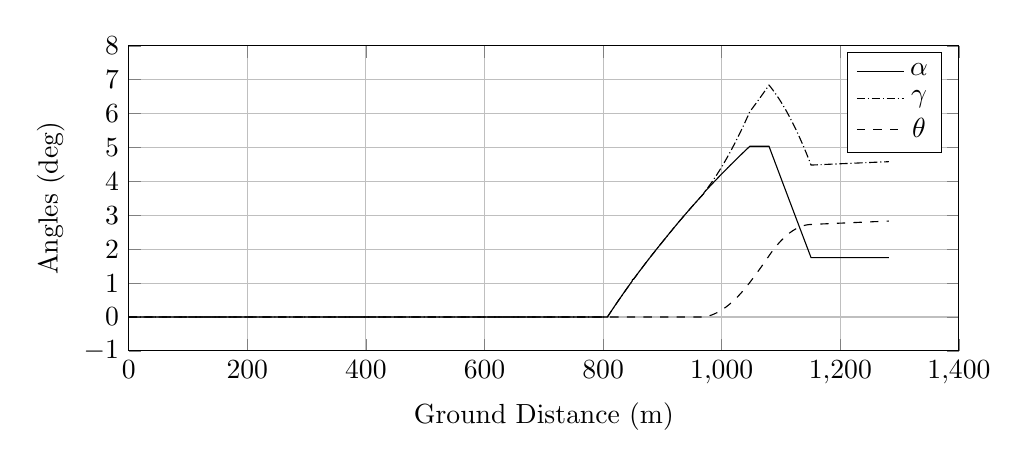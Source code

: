 %Angles_vs_GroundDistance
\begin{tikzpicture}

\begin{axis}[
width=\textwidth,
height=0.45\textwidth,
scaled ticks=false, tick label style={/pgf/number format/fixed},
xmin=0.0,
xmax=1400,
xlabel={Ground Distance (m)},
xmajorgrids,
ymin=-1.0,
ymax=8,
ytick={-1,0,1,2,3,4,5,6,7,8},
ylabel={Angles (deg)},
ymajorgrids,
legend entries = {$\alpha$\\$\gamma$\\$\theta$\\}
]

\addplot [
color=black,
solid
]
table[row sep=crcr]{
1.36E-8	0.0\\
3.027E-7	0.0\\
2.959E-6	0.0\\
1.539E-5	0.0\\
5.361E-5	0.0\\
1.622E-4	0.0\\
3.721E-4	0.0\\
6.84E-4	0.0\\
0.001	0.0\\
0.002	0.0\\
0.002	0.0\\
0.003	0.0\\
0.004	0.0\\
0.005	0.0\\
0.006	0.0\\
0.007	0.0\\
0.008	0.0\\
0.009	0.0\\
0.01	0.0\\
0.012	0.0\\
0.013	0.0\\
0.015	0.0\\
0.017	0.0\\
0.019	0.0\\
0.021	0.0\\
0.023	0.0\\
0.025	0.0\\
0.027	0.0\\
0.03	0.0\\
0.032	0.0\\
0.035	0.0\\
0.037	0.0\\
0.04	0.0\\
0.043	0.0\\
0.046	0.0\\
0.049	0.0\\
0.052	0.0\\
0.055	0.0\\
0.059	0.0\\
0.062	0.0\\
0.066	0.0\\
0.07	0.0\\
0.073	0.0\\
0.077	0.0\\
0.081	0.0\\
0.085	0.0\\
0.09	0.0\\
0.094	0.0\\
0.098	0.0\\
0.103	0.0\\
0.108	0.0\\
0.112	0.0\\
0.117	0.0\\
0.122	0.0\\
0.127	0.0\\
0.132	0.0\\
0.138	0.0\\
0.143	0.0\\
0.148	0.0\\
0.154	0.0\\
0.16	0.0\\
0.166	0.0\\
0.172	0.0\\
0.178	0.0\\
0.184	0.0\\
0.19	0.0\\
0.196	0.0\\
0.203	0.0\\
0.21	0.0\\
0.216	0.0\\
0.223	0.0\\
0.23	0.0\\
0.237	0.0\\
0.244	0.0\\
0.251	0.0\\
0.259	0.0\\
0.266	0.0\\
0.274	0.0\\
0.282	0.0\\
0.289	0.0\\
0.298	0.0\\
0.306	0.0\\
0.314	0.0\\
0.322	0.0\\
0.33	0.0\\
0.339	0.0\\
0.347	0.0\\
0.356	0.0\\
0.365	0.0\\
0.374	0.0\\
0.384	0.0\\
0.393	0.0\\
0.402	0.0\\
0.412	0.0\\
0.421	0.0\\
0.431	0.0\\
0.441	0.0\\
0.451	0.0\\
0.461	0.0\\
0.472	0.0\\
0.482	0.0\\
0.493	0.0\\
0.504	0.0\\
0.514	0.0\\
0.525	0.0\\
0.536	0.0\\
0.547	0.0\\
0.559	0.0\\
0.57	0.0\\
0.582	0.0\\
0.594	0.0\\
0.605	0.0\\
0.617	0.0\\
0.63	0.0\\
0.642	0.0\\
0.654	0.0\\
0.667	0.0\\
0.68	0.0\\
0.693	0.0\\
0.706	0.0\\
0.718	0.0\\
0.732	0.0\\
0.745	0.0\\
0.759	0.0\\
0.773	0.0\\
0.786	0.0\\
0.8	0.0\\
0.815	0.0\\
0.829	0.0\\
0.844	0.0\\
0.858	0.0\\
0.873	0.0\\
0.888	0.0\\
0.903	0.0\\
0.918	0.0\\
0.934	0.0\\
0.949	0.0\\
0.965	0.0\\
0.98	0.0\\
0.996	0.0\\
1.012	0.0\\
1.028	0.0\\
1.044	0.0\\
1.061	0.0\\
1.077	0.0\\
1.094	0.0\\
1.111	0.0\\
1.128	0.0\\
1.145	0.0\\
1.162	0.0\\
1.18	0.0\\
1.198	0.0\\
1.215	0.0\\
1.234	0.0\\
1.252	0.0\\
1.27	0.0\\
1.289	0.0\\
1.308	0.0\\
1.327	0.0\\
1.346	0.0\\
1.365	0.0\\
1.385	0.0\\
1.405	0.0\\
1.425	0.0\\
1.445	0.0\\
1.466	0.0\\
1.485	0.0\\
1.505	0.0\\
1.526	0.0\\
1.546	0.0\\
1.567	0.0\\
1.588	0.0\\
1.609	0.0\\
1.63	0.0\\
1.652	0.0\\
1.674	0.0\\
1.696	0.0\\
1.717	0.0\\
1.74	0.0\\
1.763	0.0\\
1.786	0.0\\
1.809	0.0\\
1.832	0.0\\
1.856	0.0\\
1.879	0.0\\
1.903	0.0\\
1.927	0.0\\
1.952	0.0\\
1.976	0.0\\
2.0	0.0\\
2.025	0.0\\
2.05	0.0\\
2.075	0.0\\
2.1	0.0\\
2.126	0.0\\
2.152	0.0\\
2.177	0.0\\
2.203	0.0\\
2.23	0.0\\
2.257	0.0\\
2.284	0.0\\
2.311	0.0\\
2.339	0.0\\
2.366	0.0\\
2.394	0.0\\
2.422	0.0\\
2.45	0.0\\
2.479	0.0\\
2.507	0.0\\
2.535	0.0\\
2.563	0.0\\
2.592	0.0\\
2.621	0.0\\
2.65	0.0\\
2.68	0.0\\
2.709	0.0\\
2.74	0.0\\
2.77	0.0\\
2.801	0.0\\
2.832	0.0\\
2.862	0.0\\
2.893	0.0\\
2.924	0.0\\
2.955	0.0\\
2.987	0.0\\
3.019	0.0\\
3.051	0.0\\
3.083	0.0\\
3.115	0.0\\
3.149	0.0\\
3.182	0.0\\
3.214	0.0\\
3.248	0.0\\
3.282	0.0\\
3.316	0.0\\
3.351	0.0\\
3.386	0.0\\
3.422	0.0\\
3.456	0.0\\
3.491	0.0\\
3.526	0.0\\
3.561	0.0\\
3.597	0.0\\
3.633	0.0\\
3.67	0.0\\
3.708	0.0\\
3.745	0.0\\
3.783	0.0\\
3.821	0.0\\
3.859	0.0\\
3.897	0.0\\
3.935	0.0\\
3.974	0.0\\
4.012	0.0\\
4.052	0.0\\
4.09	0.0\\
4.129	0.0\\
4.168	0.0\\
4.208	0.0\\
4.248	0.0\\
4.289	0.0\\
4.33	0.0\\
4.371	0.0\\
4.412	0.0\\
4.454	0.0\\
4.495	0.0\\
4.537	0.0\\
4.581	0.0\\
4.623	0.0\\
4.666	0.0\\
4.709	0.0\\
4.752	0.0\\
4.796	0.0\\
4.841	0.0\\
4.885	0.0\\
4.929	0.0\\
4.973	0.0\\
5.017	0.0\\
5.063	0.0\\
5.108	0.0\\
5.154	0.0\\
5.199	0.0\\
5.244	0.0\\
5.292	0.0\\
5.338	0.0\\
5.386	0.0\\
5.434	0.0\\
5.481	0.0\\
5.53	0.0\\
5.579	0.0\\
5.626	0.0\\
5.675	0.0\\
5.725	0.0\\
5.774	0.0\\
5.826	0.0\\
5.874	0.0\\
5.923	0.0\\
5.973	0.0\\
6.023	0.0\\
6.074	0.0\\
6.125	0.0\\
6.177	0.0\\
6.23	0.0\\
6.283	0.0\\
6.335	0.0\\
6.388	0.0\\
6.441	0.0\\
6.495	0.0\\
6.55	0.0\\
6.604	0.0\\
6.658	0.0\\
6.712	0.0\\
6.767	0.0\\
6.822	0.0\\
6.877	0.0\\
6.934	0.0\\
6.989	0.0\\
7.046	0.0\\
7.103	0.0\\
7.16	0.0\\
7.218	0.0\\
7.277	0.0\\
7.335	0.0\\
7.393	0.0\\
7.452	0.0\\
7.512	0.0\\
7.573	0.0\\
7.632	0.0\\
7.693	0.0\\
7.753	0.0\\
7.814	0.0\\
7.876	0.0\\
7.938	0.0\\
8.001	0.0\\
8.065	0.0\\
8.127	0.0\\
8.19	0.0\\
8.253	0.0\\
8.316	0.0\\
8.38	0.0\\
8.445	0.0\\
8.51	0.0\\
8.574	0.0\\
8.639	0.0\\
8.707	0.0\\
8.773	0.0\\
8.839	0.0\\
8.906	0.0\\
8.972	0.0\\
9.039	0.0\\
9.107	0.0\\
9.175	0.0\\
9.244	0.0\\
9.312	0.0\\
9.382	0.0\\
9.451	0.0\\
9.521	0.0\\
9.591	0.0\\
9.662	0.0\\
9.734	0.0\\
9.806	0.0\\
9.878	0.0\\
9.952	0.0\\
10.024	0.0\\
10.096	0.0\\
10.168	0.0\\
10.241	0.0\\
10.315	0.0\\
10.39	0.0\\
10.465	0.0\\
10.541	0.0\\
10.618	0.0\\
10.693	0.0\\
10.77	0.0\\
10.847	0.0\\
10.925	0.0\\
11.003	0.0\\
11.082	0.0\\
11.159	0.0\\
11.239	0.0\\
11.317	0.0\\
11.396	0.0\\
11.478	0.0\\
11.557	0.0\\
11.637	0.0\\
11.718	0.0\\
11.8	0.0\\
11.882	0.0\\
11.964	0.0\\
12.046	0.0\\
12.13	0.0\\
12.214	0.0\\
12.296	0.0\\
12.381	0.0\\
12.465	0.0\\
12.55	0.0\\
12.635	0.0\\
12.721	0.0\\
12.807	0.0\\
12.893	0.0\\
12.978	0.0\\
13.065	0.0\\
13.152	0.0\\
13.241	0.0\\
13.33	0.0\\
13.417	0.0\\
13.507	0.0\\
13.596	0.0\\
13.687	0.0\\
13.779	0.0\\
13.873	0.0\\
13.964	0.0\\
14.056	0.0\\
14.149	0.0\\
14.243	0.0\\
14.339	0.0\\
14.431	0.0\\
14.524	0.0\\
14.619	0.0\\
14.715	0.0\\
14.81	0.0\\
14.903	0.0\\
15.001	0.0\\
15.098	0.0\\
15.197	0.0\\
15.295	0.0\\
15.393	0.0\\
15.49	0.0\\
15.588	0.0\\
15.688	0.0\\
15.787	0.0\\
15.887	0.0\\
15.988	0.0\\
16.088	0.0\\
16.191	0.0\\
16.292	0.0\\
16.396	0.0\\
16.498	0.0\\
16.601	0.0\\
16.706	0.0\\
16.811	0.0\\
16.918	0.0\\
17.023	0.0\\
17.129	0.0\\
17.235	0.0\\
17.341	0.0\\
17.448	0.0\\
17.557	0.0\\
17.666	0.0\\
17.775	0.0\\
17.885	0.0\\
17.996	0.0\\
18.109	0.0\\
18.22	0.0\\
18.333	0.0\\
18.445	0.0\\
18.557	0.0\\
18.669	0.0\\
18.782	0.0\\
18.896	0.0\\
19.009	0.0\\
19.124	0.0\\
19.241	0.0\\
19.355	0.0\\
19.47	0.0\\
19.585	0.0\\
19.705	0.0\\
19.821	0.0\\
19.941	0.0\\
20.061	0.0\\
20.177	0.0\\
20.298	0.0\\
20.42	0.0\\
20.542	0.0\\
20.662	0.0\\
20.784	0.0\\
20.904	0.0\\
21.028	0.0\\
21.148	0.0\\
21.271	0.0\\
21.393	0.0\\
21.514	0.0\\
21.637	0.0\\
21.759	0.0\\
21.885	0.0\\
22.01	0.0\\
22.136	0.0\\
22.264	0.0\\
22.393	0.0\\
22.521	0.0\\
22.649	0.0\\
22.775	0.0\\
22.903	0.0\\
23.032	0.0\\
23.163	0.0\\
23.295	0.0\\
23.427	0.0\\
23.559	0.0\\
23.687	0.0\\
23.818	0.0\\
23.948	0.0\\
24.077	0.0\\
24.21	0.0\\
24.345	0.0\\
24.477	0.0\\
24.61	0.0\\
24.747	0.0\\
24.883	0.0\\
25.017	0.0\\
25.154	0.0\\
25.29	0.0\\
25.425	0.0\\
25.562	0.0\\
25.701	0.0\\
25.837	0.0\\
25.975	0.0\\
26.003	0.0\\
26.021	0.0\\
26.031	0.0\\
26.058	0.0\\
26.061	0.0\\
26.064	0.0\\
26.066	0.0\\
26.068	0.0\\
26.07	0.0\\
26.078	0.0\\
26.103	0.0\\
26.167	0.0\\
26.298	0.0\\
26.427	0.0\\
26.556	0.0\\
26.686	0.0\\
26.818	0.0\\
26.949	0.0\\
27.08	0.0\\
27.215	0.0\\
27.348	0.0\\
27.482	0.0\\
27.617	0.0\\
27.753	0.0\\
27.889	0.0\\
28.024	0.0\\
28.161	0.0\\
28.298	0.0\\
28.435	0.0\\
28.574	0.0\\
28.714	0.0\\
28.853	0.0\\
28.992	0.0\\
29.133	0.0\\
29.275	0.0\\
29.416	0.0\\
29.558	0.0\\
29.702	0.0\\
29.847	0.0\\
29.99	0.0\\
30.132	0.0\\
30.277	0.0\\
30.422	0.0\\
30.566	0.0\\
30.712	0.0\\
30.857	0.0\\
31.007	0.0\\
31.154	0.0\\
31.303	0.0\\
31.451	0.0\\
31.603	0.0\\
31.755	0.0\\
31.906	0.0\\
32.056	0.0\\
32.21	0.0\\
32.36	0.0\\
32.512	0.0\\
32.665	0.0\\
32.821	0.0\\
32.977	0.0\\
33.131	0.0\\
33.289	0.0\\
33.444	0.0\\
33.6	0.0\\
33.757	0.0\\
33.917	0.0\\
34.074	0.0\\
34.233	0.0\\
34.393	0.0\\
34.554	0.0\\
34.714	0.0\\
34.876	0.0\\
35.037	0.0\\
35.2	0.0\\
35.363	0.0\\
35.527	0.0\\
35.691	0.0\\
35.855	0.0\\
36.017	0.0\\
36.182	0.0\\
36.349	0.0\\
36.514	0.0\\
36.681	0.0\\
36.846	0.0\\
37.013	0.0\\
37.182	0.0\\
37.351	0.0\\
37.52	0.0\\
37.69	0.0\\
37.86	0.0\\
38.028	0.0\\
38.199	0.0\\
38.373	0.0\\
38.547	0.0\\
38.719	0.0\\
38.892	0.0\\
39.062	0.0\\
39.238	0.0\\
39.412	0.0\\
39.585	0.0\\
39.761	0.0\\
39.937	0.0\\
40.114	0.0\\
40.291	0.0\\
40.468	0.0\\
40.646	0.0\\
40.824	0.0\\
41.001	0.0\\
41.18	0.0\\
41.36	0.0\\
41.539	0.0\\
41.72	0.0\\
41.899	0.0\\
42.081	0.0\\
42.265	0.0\\
42.445	0.0\\
42.627	0.0\\
42.811	0.0\\
42.994	0.0\\
43.178	0.0\\
43.362	0.0\\
43.546	0.0\\
43.732	0.0\\
43.917	0.0\\
44.105	0.0\\
44.294	0.0\\
44.479	0.0\\
44.665	0.0\\
44.852	0.0\\
45.038	0.0\\
45.227	0.0\\
45.416	0.0\\
45.605	0.0\\
45.794	0.0\\
45.987	0.0\\
46.178	0.0\\
46.368	0.0\\
46.559	0.0\\
46.751	0.0\\
46.942	0.0\\
47.137	0.0\\
47.334	0.0\\
47.53	0.0\\
47.723	0.0\\
47.919	0.0\\
48.113	0.0\\
48.311	0.0\\
48.509	0.0\\
48.705	0.0\\
48.903	0.0\\
49.1	0.0\\
49.297	0.0\\
49.495	0.0\\
49.694	0.0\\
49.895	0.0\\
50.097	0.0\\
50.296	0.0\\
50.498	0.0\\
50.7	0.0\\
50.903	0.0\\
51.105	0.0\\
51.308	0.0\\
51.51	0.0\\
51.714	0.0\\
51.918	0.0\\
52.121	0.0\\
52.326	0.0\\
52.532	0.0\\
52.739	0.0\\
52.944	0.0\\
53.154	0.0\\
53.361	0.0\\
53.571	0.0\\
53.778	0.0\\
53.988	0.0\\
54.196	0.0\\
54.407	0.0\\
54.617	0.0\\
54.827	0.0\\
55.04	0.0\\
55.254	0.0\\
55.467	0.0\\
55.681	0.0\\
55.895	0.0\\
56.109	0.0\\
56.326	0.0\\
56.542	0.0\\
56.761	0.0\\
56.977	0.0\\
57.196	0.0\\
57.413	0.0\\
57.634	0.0\\
57.854	0.0\\
58.074	0.0\\
58.294	0.0\\
58.516	0.0\\
58.738	0.0\\
58.96	0.0\\
59.183	0.0\\
59.406	0.0\\
59.631	0.0\\
59.856	0.0\\
60.084	0.0\\
60.308	0.0\\
60.535	0.0\\
60.764	0.0\\
60.991	0.0\\
61.218	0.0\\
61.447	0.0\\
61.674	0.0\\
61.907	0.0\\
62.137	0.0\\
62.366	0.0\\
62.596	0.0\\
62.828	0.0\\
63.06	0.0\\
63.293	0.0\\
63.526	0.0\\
63.76	0.0\\
63.993	0.0\\
64.231	0.0\\
64.471	0.0\\
64.709	0.0\\
64.949	0.0\\
65.187	0.0\\
65.427	0.0\\
65.666	0.0\\
65.909	0.0\\
66.151	0.0\\
66.395	0.0\\
66.638	0.0\\
66.882	0.0\\
67.124	0.0\\
67.368	0.0\\
67.616	0.0\\
67.861	0.0\\
68.11	0.0\\
68.356	0.0\\
68.605	0.0\\
68.855	0.0\\
69.104	0.0\\
69.358	0.0\\
69.612	0.0\\
69.863	0.0\\
70.117	0.0\\
70.371	0.0\\
70.625	0.0\\
70.88	0.0\\
71.135	0.0\\
71.395	0.0\\
71.653	0.0\\
71.915	0.0\\
72.172	0.0\\
72.433	0.0\\
72.693	0.0\\
72.956	0.0\\
73.217	0.0\\
73.482	0.0\\
73.743	0.0\\
74.008	0.0\\
74.275	0.0\\
74.545	0.0\\
74.816	0.0\\
75.083	0.0\\
75.354	0.0\\
75.628	0.0\\
75.899	0.0\\
76.17	0.0\\
76.443	0.0\\
76.716	0.0\\
76.993	0.0\\
77.27	0.0\\
77.548	0.0\\
77.826	0.0\\
78.104	0.0\\
78.386	0.0\\
78.669	0.0\\
78.954	0.0\\
79.237	0.0\\
79.519	0.0\\
79.806	0.0\\
80.092	0.0\\
80.379	0.0\\
80.669	0.0\\
80.96	0.0\\
81.251	0.0\\
81.543	0.0\\
81.836	0.0\\
82.131	0.0\\
82.428	0.0\\
82.728	0.0\\
83.027	0.0\\
83.33	0.0\\
83.63	0.0\\
83.93	0.0\\
84.234	0.0\\
84.537	0.0\\
84.841	0.0\\
85.148	0.0\\
85.455	0.0\\
85.762	0.0\\
86.072	0.0\\
86.384	0.0\\
86.697	0.0\\
87.012	0.0\\
87.327	0.0\\
87.645	0.0\\
87.962	0.0\\
88.278	0.0\\
88.601	0.0\\
88.921	0.0\\
89.242	0.0\\
89.566	0.0\\
89.888	0.0\\
90.214	0.0\\
90.541	0.0\\
90.867	0.0\\
91.197	0.0\\
91.527	0.0\\
91.856	0.0\\
92.191	0.0\\
92.528	0.0\\
92.867	0.0\\
93.203	0.0\\
93.537	0.0\\
93.876	0.0\\
94.209	0.0\\
94.55	0.0\\
94.891	0.0\\
95.231	0.0\\
95.574	0.0\\
95.914	0.0\\
96.257	0.0\\
96.6	0.0\\
96.942	0.0\\
97.286	0.0\\
97.629	0.0\\
97.971	0.0\\
98.312	0.0\\
98.656	0.0\\
99.001	0.0\\
99.35	0.0\\
99.695	0.0\\
100.041	0.0\\
100.386	0.0\\
100.729	0.0\\
101.074	0.0\\
101.419	0.0\\
101.763	0.0\\
102.111	0.0\\
102.456	0.0\\
102.798	0.0\\
103.141	0.0\\
103.485	0.0\\
103.829	0.0\\
104.172	0.0\\
104.512	0.0\\
104.86	0.0\\
105.205	0.0\\
105.548	0.0\\
105.888	0.0\\
106.233	0.0\\
106.575	0.0\\
106.916	0.0\\
107.257	0.0\\
107.599	0.0\\
107.937	0.0\\
108.275	0.0\\
108.288	0.0\\
108.3	0.0\\
108.309	0.0\\
108.317	0.0\\
108.325	0.0\\
108.339	0.0\\
108.351	0.0\\
108.395	0.0\\
108.53	0.0\\
108.799	0.0\\
109.105	0.0\\
109.415	0.0\\
109.723	0.0\\
110.032	0.0\\
110.341	0.0\\
110.653	0.0\\
110.971	0.0\\
111.289	0.0\\
111.609	0.0\\
111.928	0.0\\
112.248	0.0\\
112.572	0.0\\
112.895	0.0\\
113.22	0.0\\
113.549	0.0\\
113.877	0.0\\
114.209	0.0\\
114.541	0.0\\
114.878	0.0\\
115.216	0.0\\
115.555	0.0\\
115.897	0.0\\
116.24	0.0\\
116.585	0.0\\
116.928	0.0\\
117.275	0.0\\
117.624	0.0\\
117.974	0.0\\
118.327	0.0\\
118.682	0.0\\
119.039	0.0\\
119.397	0.0\\
119.755	0.0\\
120.113	0.0\\
120.474	0.0\\
120.841	0.0\\
121.205	0.0\\
121.573	0.0\\
121.941	0.0\\
122.31	0.0\\
122.683	0.0\\
123.053	0.0\\
123.428	0.0\\
123.804	0.0\\
124.178	0.0\\
124.552	0.0\\
124.926	0.0\\
125.305	0.0\\
125.681	0.0\\
126.061	0.0\\
126.445	0.0\\
126.827	0.0\\
127.207	0.0\\
127.593	0.0\\
127.971	0.0\\
128.355	0.0\\
128.737	0.0\\
129.12	0.0\\
129.501	0.0\\
129.884	0.0\\
130.268	0.0\\
130.652	0.0\\
131.037	0.0\\
131.423	0.0\\
131.809	0.0\\
132.193	0.0\\
132.58	0.0\\
132.962	0.0\\
133.345	0.0\\
133.728	0.0\\
134.115	0.0\\
134.501	0.0\\
134.886	0.0\\
135.27	0.0\\
135.651	0.0\\
136.035	0.0\\
136.417	0.0\\
136.799	0.0\\
137.18	0.0\\
137.564	0.0\\
137.945	0.0\\
138.33	0.0\\
138.713	0.0\\
139.096	0.0\\
139.48	0.0\\
139.863	0.0\\
140.247	0.0\\
140.632	0.0\\
141.016	0.0\\
141.4	0.0\\
141.784	0.0\\
142.167	0.0\\
142.552	0.0\\
142.936	0.0\\
143.322	0.0\\
143.706	0.0\\
144.09	0.0\\
144.477	0.0\\
144.864	0.0\\
145.248	0.0\\
145.63	0.0\\
146.013	0.0\\
146.397	0.0\\
146.78	0.0\\
147.165	0.0\\
147.547	0.0\\
147.931	0.0\\
148.315	0.0\\
148.7	0.0\\
149.087	0.0\\
149.471	0.0\\
149.855	0.0\\
150.238	0.0\\
150.622	0.0\\
151.008	0.0\\
151.395	0.0\\
151.78	0.0\\
152.165	0.0\\
152.551	0.0\\
152.94	0.0\\
153.325	0.0\\
153.712	0.0\\
154.1	0.0\\
154.489	0.0\\
154.879	0.0\\
155.268	0.0\\
155.656	0.0\\
156.044	0.0\\
156.435	0.0\\
156.821	0.0\\
157.211	0.0\\
157.6	0.0\\
157.99	0.0\\
158.381	0.0\\
158.773	0.0\\
159.164	0.0\\
159.554	0.0\\
159.946	0.0\\
160.338	0.0\\
160.73	0.0\\
161.124	0.0\\
161.519	0.0\\
161.914	0.0\\
162.31	0.0\\
162.706	0.0\\
163.103	0.0\\
163.5	0.0\\
163.896	0.0\\
164.293	0.0\\
164.688	0.0\\
165.086	0.0\\
165.485	0.0\\
165.883	0.0\\
166.282	0.0\\
166.683	0.0\\
167.085	0.0\\
167.486	0.0\\
167.889	0.0\\
168.29	0.0\\
168.692	0.0\\
169.097	0.0\\
169.501	0.0\\
169.907	0.0\\
170.312	0.0\\
170.718	0.0\\
171.124	0.0\\
171.533	0.0\\
171.942	0.0\\
172.35	0.0\\
172.76	0.0\\
173.171	0.0\\
173.583	0.0\\
173.993	0.0\\
174.401	0.0\\
174.816	0.0\\
175.23	0.0\\
175.643	0.0\\
176.054	0.0\\
176.469	0.0\\
176.883	0.0\\
177.3	0.0\\
177.719	0.0\\
178.135	0.0\\
178.555	0.0\\
178.975	0.0\\
179.397	0.0\\
179.818	0.0\\
180.241	0.0\\
180.666	0.0\\
181.09	0.0\\
181.514	0.0\\
181.938	0.0\\
182.364	0.0\\
182.793	0.0\\
183.222	0.0\\
183.65	0.0\\
184.081	0.0\\
184.514	0.0\\
184.945	0.0\\
185.375	0.0\\
185.81	0.0\\
186.241	0.0\\
186.677	0.0\\
187.114	0.0\\
187.551	0.0\\
187.989	0.0\\
188.428	0.0\\
188.872	0.0\\
189.315	0.0\\
189.76	0.0\\
190.205	0.0\\
190.65	0.0\\
191.1	0.0\\
191.549	0.0\\
191.999	0.0\\
192.45	0.0\\
192.901	0.0\\
193.354	0.0\\
193.81	0.0\\
194.264	0.0\\
194.72	0.0\\
195.177	0.0\\
195.641	0.0\\
196.099	0.0\\
196.56	0.0\\
197.022	0.0\\
197.486	0.0\\
197.952	0.0\\
198.422	0.0\\
198.892	0.0\\
199.364	0.0\\
199.836	0.0\\
200.31	0.0\\
200.784	0.0\\
201.258	0.0\\
201.732	0.0\\
202.207	0.0\\
202.69	0.0\\
203.17	0.0\\
203.652	0.0\\
204.139	0.0\\
204.624	0.0\\
205.113	0.0\\
205.602	0.0\\
206.096	0.0\\
206.592	0.0\\
207.089	0.0\\
207.587	0.0\\
208.087	0.0\\
208.59	0.0\\
209.097	0.0\\
209.604	0.0\\
210.113	0.0\\
210.628	0.0\\
211.144	0.0\\
211.661	0.0\\
212.179	0.0\\
212.7	0.0\\
213.224	0.0\\
213.748	0.0\\
214.279	0.0\\
214.806	0.0\\
215.337	0.0\\
215.87	0.0\\
216.406	0.0\\
216.946	0.0\\
217.493	0.0\\
218.042	0.0\\
218.59	0.0\\
219.147	0.0\\
219.703	0.0\\
220.264	0.0\\
220.829	0.0\\
221.391	0.0\\
221.956	0.0\\
222.527	0.0\\
223.105	0.0\\
223.687	0.0\\
224.274	0.0\\
224.866	0.0\\
225.455	0.0\\
226.047	0.0\\
226.645	0.0\\
227.252	0.0\\
227.857	0.0\\
228.458	0.0\\
229.076	0.0\\
229.693	0.0\\
230.308	0.0\\
230.921	0.0\\
231.537	0.0\\
232.16	0.0\\
232.789	0.0\\
233.418	0.0\\
234.038	0.0\\
234.671	0.0\\
235.308	0.0\\
235.939	0.0\\
236.571	0.0\\
237.202	0.0\\
237.827	0.0\\
238.454	0.0\\
239.079	0.0\\
239.701	0.0\\
240.324	0.0\\
240.948	0.0\\
241.559	0.0\\
242.171	0.0\\
242.783	0.0\\
243.389	0.0\\
243.991	0.0\\
244.594	0.0\\
245.193	0.0\\
245.787	0.0\\
246.386	0.0\\
246.978	0.0\\
247.57	0.0\\
248.154	0.0\\
248.739	0.0\\
249.32	0.0\\
249.895	0.0\\
250.469	0.0\\
251.042	0.0\\
251.612	0.0\\
252.181	0.0\\
252.748	0.0\\
253.313	0.0\\
253.874	0.0\\
254.431	0.0\\
254.987	0.0\\
255.541	0.0\\
256.096	0.0\\
256.648	0.0\\
256.757	0.0\\
256.826	0.0\\
256.887	0.0\\
256.943	0.0\\
256.977	0.0\\
257.003	0.0\\
257.021	0.0\\
257.038	0.0\\
257.044	0.0\\
257.06	0.0\\
257.136	0.0\\
257.443	0.0\\
257.938	0.0\\
258.424	0.0\\
258.91	0.0\\
259.399	0.0\\
259.891	0.0\\
260.386	0.0\\
260.883	0.0\\
261.382	0.0\\
261.885	0.0\\
262.395	0.0\\
262.901	0.0\\
263.412	0.0\\
263.925	0.0\\
264.443	0.0\\
264.964	0.0\\
265.491	0.0\\
266.02	0.0\\
266.549	0.0\\
267.083	0.0\\
267.62	0.0\\
268.164	0.0\\
268.71	0.0\\
269.26	0.0\\
269.813	0.0\\
270.37	0.0\\
270.932	0.0\\
271.499	0.0\\
272.071	0.0\\
272.646	0.0\\
273.226	0.0\\
273.812	0.0\\
274.405	0.0\\
274.994	0.0\\
275.593	0.0\\
276.192	0.0\\
276.801	0.0\\
277.41	0.0\\
278.023	0.0\\
278.648	0.0\\
279.275	0.0\\
279.908	0.0\\
280.545	0.0\\
281.183	0.0\\
281.82	0.0\\
282.464	0.0\\
283.112	0.0\\
283.76	0.0\\
284.411	0.0\\
285.059	0.0\\
285.708	0.0\\
286.36	0.0\\
287.008	0.0\\
287.657	0.0\\
288.309	0.0\\
288.958	0.0\\
289.603	0.0\\
290.246	0.0\\
290.883	0.0\\
291.517	0.0\\
292.151	0.0\\
292.78	0.0\\
293.412	0.0\\
294.038	0.0\\
294.661	0.0\\
295.28	0.0\\
295.901	0.0\\
296.519	0.0\\
297.134	0.0\\
297.745	0.0\\
298.356	0.0\\
298.967	0.0\\
299.573	0.0\\
300.179	0.0\\
300.781	0.0\\
301.383	0.0\\
301.981	0.0\\
302.582	0.0\\
303.18	0.0\\
303.776	0.0\\
304.366	0.0\\
304.957	0.0\\
305.549	0.0\\
306.14	0.0\\
306.732	0.0\\
307.318	0.0\\
307.906	0.0\\
308.492	0.0\\
309.077	0.0\\
309.665	0.0\\
310.247	0.0\\
310.829	0.0\\
311.413	0.0\\
311.992	0.0\\
312.572	0.0\\
313.153	0.0\\
313.733	0.0\\
314.311	0.0\\
314.889	0.0\\
315.468	0.0\\
316.046	0.0\\
316.622	0.0\\
317.197	0.0\\
317.775	0.0\\
318.354	0.0\\
318.929	0.0\\
319.504	0.0\\
320.08	0.0\\
320.654	0.0\\
321.228	0.0\\
321.804	0.0\\
322.376	0.0\\
322.95	0.0\\
323.526	0.0\\
324.099	0.0\\
324.672	0.0\\
325.248	0.0\\
325.818	0.0\\
326.389	0.0\\
326.964	0.0\\
327.537	0.0\\
328.112	0.0\\
328.683	0.0\\
329.258	0.0\\
329.831	0.0\\
330.404	0.0\\
330.978	0.0\\
331.551	0.0\\
332.125	0.0\\
332.697	0.0\\
333.272	0.0\\
333.848	0.0\\
334.422	0.0\\
334.999	0.0\\
335.571	0.0\\
336.147	0.0\\
336.722	0.0\\
337.294	0.0\\
337.871	0.0\\
338.445	0.0\\
339.022	0.0\\
339.596	0.0\\
340.171	0.0\\
340.751	0.0\\
341.327	0.0\\
341.902	0.0\\
342.479	0.0\\
343.054	0.0\\
343.631	0.0\\
344.208	0.0\\
344.788	0.0\\
345.37	0.0\\
345.953	0.0\\
346.532	0.0\\
347.115	0.0\\
347.698	0.0\\
348.283	0.0\\
348.866	0.0\\
349.445	0.0\\
350.031	0.0\\
350.613	0.0\\
351.201	0.0\\
351.789	0.0\\
352.376	0.0\\
352.962	0.0\\
353.55	0.0\\
354.137	0.0\\
354.725	0.0\\
355.318	0.0\\
355.905	0.0\\
356.494	0.0\\
357.085	0.0\\
357.677	0.0\\
358.271	0.0\\
358.863	0.0\\
359.455	0.0\\
360.051	0.0\\
360.645	0.0\\
361.241	0.0\\
361.837	0.0\\
362.431	0.0\\
363.031	0.0\\
363.631	0.0\\
364.232	0.0\\
364.835	0.0\\
365.437	0.0\\
366.037	0.0\\
366.638	0.0\\
367.242	0.0\\
367.847	0.0\\
368.458	0.0\\
369.067	0.0\\
369.674	0.0\\
370.285	0.0\\
370.894	0.0\\
371.504	0.0\\
372.118	0.0\\
372.731	0.0\\
373.344	0.0\\
373.957	0.0\\
374.573	0.0\\
375.189	0.0\\
375.806	0.0\\
376.427	0.0\\
377.047	0.0\\
377.667	0.0\\
378.287	0.0\\
378.909	0.0\\
379.532	0.0\\
380.153	0.0\\
380.782	0.0\\
381.411	0.0\\
382.04	0.0\\
382.668	0.0\\
383.3	0.0\\
383.935	0.0\\
384.564	0.0\\
385.2	0.0\\
385.836	0.0\\
386.473	0.0\\
387.116	0.0\\
387.758	0.0\\
388.403	0.0\\
389.046	0.0\\
389.693	0.0\\
390.339	0.0\\
390.986	0.0\\
391.632	0.0\\
392.284	0.0\\
392.938	0.0\\
393.592	0.0\\
394.244	0.0\\
394.902	0.0\\
395.563	0.0\\
396.223	0.0\\
396.885	0.0\\
397.551	0.0\\
398.214	0.0\\
398.879	0.0\\
399.551	0.0\\
400.221	0.0\\
400.892	0.0\\
401.566	0.0\\
402.242	0.0\\
402.92	0.0\\
403.601	0.0\\
404.288	0.0\\
404.974	0.0\\
405.66	0.0\\
406.346	0.0\\
407.036	0.0\\
407.729	0.0\\
408.426	0.0\\
409.124	0.0\\
409.826	0.0\\
410.525	0.0\\
411.231	0.0\\
411.937	0.0\\
412.645	0.0\\
413.358	0.0\\
414.072	0.0\\
414.789	0.0\\
415.51	0.0\\
416.239	0.0\\
416.967	0.0\\
417.696	0.0\\
418.428	0.0\\
419.167	0.0\\
419.904	0.0\\
420.653	0.0\\
421.398	0.0\\
422.146	0.0\\
422.901	0.0\\
423.659	0.0\\
424.417	0.0\\
425.181	0.0\\
425.951	0.0\\
426.724	0.0\\
427.499	0.0\\
428.276	0.0\\
429.056	0.0\\
429.848	0.0\\
430.647	0.0\\
431.448	0.0\\
432.252	0.0\\
433.059	0.0\\
433.874	0.0\\
434.697	0.0\\
435.522	0.0\\
436.363	0.0\\
437.204	0.0\\
438.049	0.0\\
438.901	0.0\\
439.76	0.0\\
440.629	0.0\\
441.501	0.0\\
442.393	0.0\\
443.286	0.0\\
444.193	0.0\\
445.106	0.0\\
446.032	0.0\\
446.969	0.0\\
447.916	0.0\\
448.874	0.0\\
449.84	0.0\\
450.826	0.0\\
451.817	0.0\\
452.815	0.0\\
453.814	0.0\\
454.824	0.0\\
455.844	0.0\\
456.858	0.0\\
457.864	0.0\\
458.87	0.0\\
459.872	0.0\\
460.861	0.0\\
461.842	0.0\\
462.813	0.0\\
463.774	0.0\\
464.723	0.0\\
465.656	0.0\\
466.584	0.0\\
467.499	0.0\\
468.407	0.0\\
469.312	0.0\\
470.205	0.0\\
471.089	0.0\\
471.967	0.0\\
472.835	0.0\\
473.697	0.0\\
474.554	0.0\\
475.403	0.0\\
476.251	0.0\\
477.092	0.0\\
477.929	0.0\\
478.761	0.0\\
479.585	0.0\\
480.405	0.0\\
481.223	0.0\\
482.033	0.0\\
482.841	0.0\\
483.642	0.0\\
484.439	0.0\\
485.233	0.0\\
486.025	0.0\\
486.812	0.0\\
487.598	0.0\\
488.378	0.0\\
489.157	0.0\\
489.931	0.0\\
490.706	0.0\\
491.475	0.0\\
492.239	0.0\\
492.392	0.0\\
492.402	0.0\\
492.411	0.0\\
492.462	0.0\\
492.682	0.0\\
493.32	0.0\\
494.071	0.0\\
494.828	0.0\\
495.585	0.0\\
496.348	0.0\\
497.113	0.0\\
497.888	0.0\\
498.666	0.0\\
499.446	0.0\\
500.233	0.0\\
501.022	0.0\\
501.816	0.0\\
502.616	0.0\\
503.419	0.0\\
504.233	0.0\\
505.049	0.0\\
505.869	0.0\\
506.695	0.0\\
507.532	0.0\\
508.371	0.0\\
509.221	0.0\\
510.077	0.0\\
510.94	0.0\\
511.812	0.0\\
512.688	0.0\\
513.573	0.0\\
514.468	0.0\\
515.375	0.0\\
516.284	0.0\\
517.206	0.0\\
518.136	0.0\\
519.074	0.0\\
520.024	0.0\\
520.983	0.0\\
521.957	0.0\\
522.939	0.0\\
523.929	0.0\\
524.936	0.0\\
525.946	0.0\\
526.968	0.0\\
528.001	0.0\\
529.037	0.0\\
530.076	0.0\\
531.123	0.0\\
532.17	0.0\\
533.216	0.0\\
534.264	0.0\\
535.302	0.0\\
536.338	0.0\\
537.372	0.0\\
538.398	0.0\\
539.416	0.0\\
540.426	0.0\\
541.437	0.0\\
542.435	0.0\\
543.426	0.0\\
544.412	0.0\\
545.384	0.0\\
546.356	0.0\\
547.321	0.0\\
548.28	0.0\\
549.235	0.0\\
550.185	0.0\\
551.129	0.0\\
552.063	0.0\\
552.994	0.0\\
553.925	0.0\\
554.849	0.0\\
555.768	0.0\\
556.683	0.0\\
557.596	0.0\\
558.51	0.0\\
559.415	0.0\\
560.319	0.0\\
561.221	0.0\\
562.126	0.0\\
563.023	0.0\\
563.914	0.0\\
564.803	0.0\\
565.691	0.0\\
566.572	0.0\\
567.456	0.0\\
568.34	0.0\\
569.217	0.0\\
570.097	0.0\\
570.973	0.0\\
571.85	0.0\\
572.721	0.0\\
573.592	0.0\\
574.464	0.0\\
575.336	0.0\\
576.201	0.0\\
577.068	0.0\\
577.937	0.0\\
578.802	0.0\\
579.666	0.0\\
580.528	0.0\\
581.39	0.0\\
582.252	0.0\\
583.111	0.0\\
583.972	0.0\\
584.83	0.0\\
585.688	0.0\\
586.544	0.0\\
587.401	0.0\\
588.258	0.0\\
589.113	0.0\\
589.97	0.0\\
590.822	0.0\\
591.679	0.0\\
592.532	0.0\\
593.383	0.0\\
594.236	0.0\\
595.091	0.0\\
595.948	0.0\\
596.801	0.0\\
597.655	0.0\\
598.506	0.0\\
599.357	0.0\\
600.205	0.0\\
601.054	0.0\\
601.902	0.0\\
602.753	0.0\\
603.604	0.0\\
604.456	0.0\\
605.304	0.0\\
606.149	0.0\\
606.998	0.0\\
607.852	0.0\\
608.706	0.0\\
609.554	0.0\\
610.406	0.0\\
611.255	0.0\\
612.104	0.0\\
612.959	0.0\\
613.812	0.0\\
614.662	0.0\\
615.516	0.0\\
616.368	0.0\\
617.22	0.0\\
618.072	0.0\\
618.923	0.0\\
619.774	0.0\\
620.629	0.0\\
621.483	0.0\\
622.337	0.0\\
623.194	0.0\\
624.049	0.0\\
624.906	0.0\\
625.761	0.0\\
626.621	0.0\\
627.479	0.0\\
628.34	0.0\\
629.202	0.0\\
630.062	0.0\\
630.922	0.0\\
631.781	0.0\\
632.643	0.0\\
633.506	0.0\\
634.367	0.0\\
635.23	0.0\\
636.093	0.0\\
636.96	0.0\\
637.827	0.0\\
638.69	0.0\\
639.557	0.0\\
640.424	0.0\\
641.298	0.0\\
642.166	0.0\\
643.036	0.0\\
643.908	0.0\\
644.777	0.0\\
645.652	0.0\\
646.526	0.0\\
647.404	0.0\\
648.28	0.0\\
649.156	0.0\\
650.031	0.0\\
650.907	0.0\\
651.789	0.0\\
652.67	0.0\\
653.552	0.0\\
654.438	0.0\\
655.321	0.0\\
656.206	0.0\\
657.095	0.0\\
657.98	0.0\\
658.871	0.0\\
659.762	0.0\\
660.656	0.0\\
661.546	0.0\\
662.438	0.0\\
663.336	0.0\\
664.229	0.0\\
665.127	0.0\\
666.024	0.0\\
666.922	0.0\\
667.822	0.0\\
668.723	0.0\\
669.627	0.0\\
670.532	0.0\\
671.436	0.0\\
672.34	0.0\\
673.25	0.0\\
674.161	0.0\\
675.075	0.0\\
675.989	0.0\\
676.906	0.0\\
677.822	0.0\\
678.741	0.0\\
679.659	0.0\\
680.579	0.0\\
681.503	0.0\\
682.425	0.0\\
683.35	0.0\\
684.278	0.0\\
685.205	0.0\\
686.135	0.0\\
687.065	0.0\\
688.0	0.0\\
688.937	0.0\\
689.875	0.0\\
690.815	0.0\\
691.763	0.0\\
692.703	0.0\\
693.649	0.0\\
694.596	0.0\\
695.546	0.0\\
696.494	0.0\\
697.445	0.0\\
698.404	0.0\\
699.36	0.0\\
700.318	0.0\\
701.277	0.0\\
702.24	0.0\\
703.204	0.0\\
704.18	0.0\\
705.154	0.0\\
706.123	0.0\\
707.101	0.0\\
708.086	0.0\\
709.07	0.0\\
710.05	0.0\\
711.041	0.0\\
712.034	0.0\\
713.026	0.0\\
714.022	0.0\\
715.021	0.0\\
716.018	0.0\\
717.019	0.0\\
718.021	0.0\\
719.026	0.0\\
720.036	0.0\\
721.055	0.0\\
722.071	0.0\\
723.094	0.0\\
724.112	0.0\\
725.141	0.0\\
726.172	0.0\\
727.205	0.0\\
728.243	0.0\\
729.281	0.0\\
730.326	0.0\\
731.376	0.0\\
732.429	0.0\\
733.485	0.0\\
734.536	0.0\\
735.607	0.0\\
736.676	0.0\\
737.747	0.0\\
738.823	0.0\\
739.907	0.0\\
740.992	0.0\\
742.081	0.0\\
743.172	0.0\\
744.268	0.0\\
745.367	0.0\\
746.479	0.0\\
747.591	0.0\\
748.714	0.0\\
749.84	0.0\\
750.976	0.0\\
752.112	0.0\\
753.253	0.0\\
754.403	0.0\\
755.559	0.0\\
756.729	0.0\\
757.899	0.0\\
759.076	0.0\\
760.257	0.0\\
761.451	0.0\\
762.655	0.0\\
763.868	0.0\\
765.089	0.0\\
766.322	0.0\\
767.56	0.0\\
768.813	0.0\\
770.08	0.0\\
771.352	0.0\\
772.634	0.0\\
773.93	0.0\\
775.24	0.0\\
776.567	0.0\\
777.905	0.0\\
779.274	0.0\\
780.648	0.0\\
782.041	0.0\\
783.452	0.0\\
784.894	0.0\\
786.351	0.0\\
787.836	0.0\\
789.349	0.0\\
790.895	0.0\\
792.466	0.0\\
794.049	0.0\\
795.646	0.0\\
797.256	0.0\\
798.859	0.0\\
800.441	0.0\\
801.999	0.0\\
803.53	0.0\\
805.039	0.0\\
805.686	0.0\\
806.529	0.0\\
807.993	0.022\\
809.431	0.06\\
810.848	0.098\\
812.247	0.135\\
813.627	0.171\\
814.989	0.206\\
816.337	0.241\\
817.669	0.276\\
818.986	0.31\\
820.291	0.344\\
821.58	0.377\\
822.858	0.41\\
824.127	0.442\\
825.387	0.474\\
826.632	0.506\\
827.873	0.537\\
829.105	0.568\\
830.324	0.599\\
831.543	0.63\\
832.748	0.66\\
833.946	0.69\\
835.141	0.719\\
836.325	0.749\\
837.505	0.778\\
838.68	0.807\\
839.847	0.836\\
841.006	0.865\\
842.165	0.893\\
843.318	0.921\\
844.468	0.949\\
845.602	0.977\\
846.737	1.004\\
847.863	1.032\\
848.99	1.059\\
849.213	1.086\\
849.388	1.091\\
849.497	1.095\\
849.567	1.098\\
849.619	1.1\\
849.665	1.101\\
849.705	1.102\\
849.729	1.103\\
849.744	1.104\\
849.765	1.104\\
849.879	1.105\\
850.265	1.107\\
851.326	1.116\\
852.475	1.142\\
853.631	1.169\\
854.79	1.197\\
855.962	1.224\\
857.14	1.252\\
858.323	1.28\\
859.515	1.308\\
860.716	1.336\\
861.927	1.364\\
863.146	1.392\\
864.372	1.421\\
865.604	1.449\\
866.841	1.478\\
868.091	1.507\\
869.357	1.536\\
870.631	1.565\\
871.911	1.594\\
873.206	1.624\\
874.515	1.653\\
875.832	1.683\\
877.164	1.713\\
878.512	1.743\\
879.874	1.774\\
881.251	1.805\\
882.637	1.836\\
884.044	1.867\\
885.457	1.898\\
886.903	1.93\\
888.367	1.962\\
889.853	1.995\\
891.351	2.028\\
892.866	2.061\\
894.411	2.094\\
895.983	2.128\\
897.569	2.163\\
899.161	2.197\\
900.769	2.232\\
902.386	2.267\\
904.006	2.302\\
905.632	2.337\\
907.243	2.372\\
908.853	2.406\\
910.446	2.441\\
912.039	2.475\\
913.612	2.508\\
915.173	2.542\\
916.705	2.575\\
918.223	2.607\\
919.728	2.639\\
921.225	2.67\\
922.706	2.702\\
924.17	2.732\\
925.629	2.763\\
927.071	2.793\\
928.502	2.823\\
929.927	2.852\\
931.345	2.881\\
932.748	2.91\\
934.147	2.939\\
935.536	2.967\\
936.913	2.996\\
938.283	3.023\\
939.649	3.051\\
941.013	3.079\\
942.367	3.106\\
943.715	3.133\\
945.064	3.16\\
946.399	3.187\\
947.731	3.213\\
949.066	3.24\\
950.392	3.266\\
951.704	3.292\\
953.018	3.318\\
954.331	3.344\\
955.639	3.37\\
956.945	3.395\\
958.247	3.421\\
959.546	3.446\\
960.839	3.471\\
962.132	3.496\\
963.421	3.521\\
964.709	3.546\\
965.997	3.571\\
967.278	3.595\\
968.558	3.62\\
969.831	3.644\\
970.058	3.669\\
970.267	3.673\\
970.474	3.677\\
970.693	3.681\\
970.911	3.685\\
971.137	3.689\\
971.364	3.693\\
971.568	3.698\\
971.78	3.702\\
972.002	3.706\\
972.23	3.71\\
972.452	3.714\\
972.669	3.718\\
972.893	3.722\\
973.121	3.727\\
973.349	3.731\\
973.575	3.735\\
973.804	3.739\\
974.025	3.744\\
974.252	3.748\\
974.481	3.752\\
974.709	3.756\\
974.929	3.761\\
975.149	3.765\\
975.371	3.769\\
975.593	3.773\\
975.817	3.777\\
976.046	3.782\\
976.275	3.786\\
976.505	3.79\\
976.735	3.794\\
976.957	3.799\\
977.186	3.803\\
977.413	3.807\\
977.643	3.812\\
977.873	3.816\\
978.103	3.82\\
978.328	3.824\\
978.558	3.829\\
978.789	3.833\\
979.015	3.837\\
979.245	3.841\\
979.477	3.846\\
979.707	3.85\\
979.93	3.854\\
980.161	3.859\\
980.391	3.863\\
980.608	3.867\\
980.829	3.871\\
981.059	3.875\\
981.284	3.88\\
981.493	3.884\\
981.725	3.888\\
981.957	3.892\\
982.189	3.896\\
982.42	3.901\\
982.64	3.905\\
982.869	3.909\\
983.093	3.913\\
983.325	3.917\\
983.558	3.922\\
983.79	3.926\\
984.023	3.93\\
984.244	3.934\\
984.471	3.939\\
984.703	3.943\\
984.932	3.947\\
985.165	3.951\\
985.391	3.956\\
985.621	3.96\\
985.838	3.964\\
986.066	3.968\\
986.3	3.972\\
986.53	3.976\\
986.764	3.981\\
986.998	3.985\\
987.232	3.989\\
987.465	3.994\\
987.698	3.998\\
987.925	4.002\\
988.155	4.006\\
988.372	4.011\\
988.605	4.015\\
988.839	4.019\\
989.066	4.023\\
989.3	4.027\\
989.532	4.032\\
989.765	4.036\\
990.0	4.04\\
990.234	4.044\\
990.468	4.049\\
990.703	4.053\\
990.94	4.057\\
991.176	4.062\\
991.412	4.066\\
991.649	4.07\\
991.882	4.075\\
992.114	4.079\\
992.351	4.083\\
992.587	4.087\\
992.823	4.092\\
993.056	4.096\\
993.274	4.1\\
993.51	4.104\\
993.74	4.108\\
993.976	4.113\\
994.211	4.117\\
994.446	4.121\\
994.672	4.125\\
994.896	4.129\\
995.129	4.134\\
995.362	4.138\\
995.593	4.142\\
995.831	4.146\\
996.07	4.15\\
996.309	4.155\\
996.54	4.159\\
996.779	4.163\\
997.014	4.168\\
997.245	4.172\\
997.475	4.176\\
997.714	4.18\\
997.955	4.184\\
998.196	4.189\\
998.436	4.193\\
998.676	4.197\\
998.909	4.202\\
999.137	4.206\\
999.376	4.21\\
999.602	4.214\\
999.844	4.218\\
1000.087	4.223\\
1000.323	4.227\\
1000.565	4.231\\
1000.805	4.236\\
1001.043	4.24\\
1001.286	4.244\\
1001.528	4.249\\
1001.765	4.253\\
1001.998	4.257\\
1002.23	4.261\\
1002.457	4.266\\
1002.681	4.27\\
1002.921	4.274\\
1003.158	4.278\\
1003.392	4.282\\
1003.635	4.286\\
1003.879	4.291\\
1004.118	4.295\\
1004.35	4.299\\
1004.579	4.303\\
1004.808	4.307\\
1005.035	4.312\\
1005.263	4.316\\
1005.507	4.32\\
1005.736	4.324\\
1005.979	4.328\\
1006.223	4.332\\
1006.469	4.337\\
1006.705	4.341\\
1006.937	4.345\\
1007.181	4.349\\
1007.418	4.354\\
1007.665	4.358\\
1007.912	4.362\\
1008.145	4.367\\
1008.374	4.371\\
1008.619	4.375\\
1008.864	4.379\\
1009.113	4.384\\
1009.355	4.388\\
1009.596	4.392\\
1009.826	4.396\\
1010.069	4.401\\
1010.304	4.405\\
1010.552	4.409\\
1010.798	4.413\\
1011.047	4.418\\
1011.292	4.422\\
1011.542	4.426\\
1011.792	4.431\\
1012.041	4.435\\
1012.291	4.44\\
1012.542	4.444\\
1012.791	4.448\\
1013.036	4.453\\
1013.288	4.457\\
1013.533	4.461\\
1013.779	4.466\\
1014.03	4.47\\
1014.28	4.474\\
1014.534	4.479\\
1014.786	4.483\\
1015.032	4.488\\
1015.285	4.492\\
1015.514	4.496\\
1015.735	4.5\\
1015.976	4.504\\
1016.23	4.508\\
1016.483	4.513\\
1016.736	4.517\\
1016.991	4.522\\
1017.246	4.526\\
1017.487	4.531\\
1017.737	4.535\\
1017.983	4.539\\
1018.234	4.543\\
1018.487	4.548\\
1018.734	4.552\\
1018.981	4.556\\
1019.234	4.561\\
1019.489	4.565\\
1019.744	4.57\\
1019.993	4.574\\
1020.248	4.578\\
1020.507	4.583\\
1020.762	4.587\\
1021.017	4.592\\
1021.268	4.596\\
1021.527	4.6\\
1021.785	4.605\\
1022.024	4.609\\
1022.285	4.613\\
1022.543	4.618\\
1022.795	4.622\\
1023.054	4.627\\
1023.312	4.631\\
1023.565	4.636\\
1023.821	4.64\\
1024.07	4.644\\
1024.309	4.649\\
1024.564	4.653\\
1024.817	4.657\\
1025.062	4.661\\
1025.321	4.666\\
1025.582	4.67\\
1025.841	4.675\\
1026.099	4.679\\
1026.36	4.683\\
1026.62	4.688\\
1026.871	4.692\\
1027.133	4.697\\
1027.392	4.701\\
1027.646	4.706\\
1027.914	4.71\\
1028.17	4.715\\
1028.434	4.719\\
1028.686	4.723\\
1028.949	4.728\\
1029.21	4.732\\
1029.466	4.737\\
1029.726	4.741\\
1029.99	4.745\\
1030.257	4.75\\
1030.514	4.754\\
1030.77	4.759\\
1031.039	4.763\\
1031.307	4.768\\
1031.575	4.772\\
1031.845	4.777\\
1032.111	4.781\\
1032.376	4.786\\
1032.636	4.79\\
1032.889	4.795\\
1033.16	4.799\\
1033.428	4.804\\
1033.695	4.808\\
1033.96	4.813\\
1034.232	4.817\\
1034.494	4.822\\
1034.756	4.826\\
1035.029	4.831\\
1035.299	4.835\\
1035.572	4.84\\
1035.839	4.844\\
1036.113	4.849\\
1036.388	4.854\\
1036.66	4.858\\
1036.922	4.863\\
1037.192	4.867\\
1037.46	4.872\\
1037.728	4.876\\
1038.004	4.881\\
1038.284	4.885\\
1038.545	4.89\\
1038.813	4.894\\
1039.087	4.899\\
1039.367	4.903\\
1039.645	4.908\\
1039.925	4.913\\
1040.188	4.917\\
1040.462	4.922\\
1040.741	4.926\\
1041.016	4.931\\
1041.296	4.936\\
1041.565	4.94\\
1041.843	4.945\\
1042.118	4.95\\
1042.395	4.954\\
1042.681	4.959\\
1042.964	4.963\\
1043.238	4.968\\
1043.52	4.973\\
1043.805	4.977\\
1044.082	4.982\\
1044.364	4.987\\
1044.645	4.991\\
1044.923	4.996\\
1045.2	5.001\\
1045.475	5.005\\
1045.752	5.01\\
1046.028	5.014\\
1046.308	5.019\\
1046.588	5.024\\
1046.873	5.028\\
1047.156	5.033\\
1047.439	5.038\\
1047.726	5.038\\
1047.992	5.038\\
1048.276	5.038\\
1048.56	5.038\\
1048.856	5.038\\
1049.131	5.038\\
1049.423	5.038\\
1049.715	5.038\\
1049.996	5.038\\
1050.284	5.038\\
1050.577	5.038\\
1050.871	5.038\\
1051.163	5.038\\
1051.454	5.038\\
1051.727	5.038\\
1052.014	5.038\\
1052.302	5.038\\
1052.591	5.038\\
1052.886	5.038\\
1053.181	5.038\\
1053.468	5.038\\
1053.758	5.038\\
1054.054	5.038\\
1054.351	5.038\\
1054.653	5.038\\
1054.948	5.038\\
1055.24	5.038\\
1055.544	5.038\\
1055.84	5.038\\
1056.119	5.038\\
1056.408	5.038\\
1056.694	5.038\\
1056.997	5.038\\
1057.294	5.038\\
1057.601	5.038\\
1057.908	5.038\\
1058.201	5.038\\
1058.492	5.038\\
1058.796	5.038\\
1059.075	5.038\\
1059.358	5.038\\
1059.656	5.038\\
1059.963	5.038\\
1060.272	5.038\\
1060.572	5.038\\
1060.877	5.038\\
1061.169	5.038\\
1061.467	5.038\\
1061.772	5.038\\
1062.063	5.038\\
1062.356	5.038\\
1062.662	5.038\\
1062.962	5.038\\
1063.262	5.038\\
1063.572	5.038\\
1063.878	5.038\\
1064.186	5.038\\
1064.494	5.038\\
1064.789	5.038\\
1065.083	5.038\\
1065.364	5.038\\
1065.669	5.038\\
1065.978	5.038\\
1066.282	5.038\\
1066.576	5.038\\
1066.887	5.038\\
1067.187	5.038\\
1067.497	5.038\\
1067.799	5.038\\
1068.121	5.038\\
1068.431	5.038\\
1068.725	5.038\\
1069.024	5.038\\
1069.334	5.038\\
1069.652	5.038\\
1069.962	5.038\\
1070.272	5.038\\
1070.577	5.038\\
1070.908	5.038\\
1071.215	5.038\\
1071.533	5.038\\
1071.829	5.038\\
1072.15	5.038\\
1072.467	5.038\\
1072.769	5.038\\
1073.09	5.038\\
1073.415	5.038\\
1073.735	5.038\\
1074.041	5.038\\
1074.35	5.038\\
1074.645	5.038\\
1074.955	5.038\\
1075.279	5.038\\
1075.576	5.038\\
1075.885	5.038\\
1076.208	5.038\\
1076.528	5.038\\
1076.836	5.038\\
1077.134	5.038\\
1077.442	5.038\\
1077.77	5.038\\
1078.098	5.038\\
1078.423	5.038\\
1078.74	5.038\\
1079.043	5.038\\
1079.333	5.038\\
1079.373	5.038\\
1079.643	5.038\\
1079.965	5.025\\
1080.283	5.01\\
1080.611	4.995\\
1080.923	4.98\\
1081.234	4.965\\
1081.571	4.951\\
1081.885	4.935\\
1082.211	4.92\\
1082.539	4.905\\
1082.872	4.89\\
1083.209	4.874\\
1083.546	4.858\\
1083.875	4.843\\
1084.205	4.827\\
1084.535	4.812\\
1084.846	4.796\\
1085.152	4.782\\
1085.485	4.768\\
1085.823	4.752\\
1086.152	4.736\\
1086.473	4.721\\
1086.81	4.706\\
1087.139	4.69\\
1087.476	4.675\\
1087.795	4.659\\
1088.127	4.644\\
1088.469	4.629\\
1088.797	4.613\\
1089.139	4.598\\
1089.464	4.582\\
1089.806	4.566\\
1090.118	4.551\\
1090.449	4.536\\
1090.786	4.521\\
1091.117	4.505\\
1091.464	4.489\\
1091.795	4.473\\
1092.135	4.458\\
1092.473	4.442\\
1092.81	4.426\\
1093.136	4.411\\
1093.491	4.395\\
1093.832	4.379\\
1094.159	4.363\\
1094.498	4.348\\
1094.831	4.332\\
1095.166	4.316\\
1095.495	4.301\\
1095.836	4.285\\
1096.168	4.27\\
1096.49	4.254\\
1096.827	4.239\\
1097.162	4.223\\
1097.495	4.208\\
1097.836	4.192\\
1098.185	4.176\\
1098.529	4.16\\
1098.869	4.144\\
1099.228	4.128\\
1099.579	4.112\\
1099.934	4.095\\
1100.266	4.079\\
1100.603	4.063\\
1100.926	4.048\\
1101.271	4.033\\
1101.621	4.017\\
1101.961	4.0\\
1102.301	3.985\\
1102.648	3.969\\
1102.988	3.953\\
1103.343	3.937\\
1103.686	3.92\\
1104.039	3.904\\
1104.385	3.888\\
1104.723	3.872\\
1105.063	3.856\\
1105.404	3.841\\
1105.749	3.825\\
1106.099	3.809\\
1106.445	3.792\\
1106.796	3.776\\
1107.157	3.76\\
1107.524	3.743\\
1107.876	3.726\\
1108.227	3.71\\
1108.577	3.694\\
1108.926	3.677\\
1109.286	3.661\\
1109.641	3.644\\
1109.997	3.628\\
1110.343	3.611\\
1110.703	3.595\\
1111.058	3.579\\
1111.407	3.562\\
1111.753	3.546\\
1112.111	3.53\\
1112.462	3.513\\
1112.813	3.497\\
1113.162	3.481\\
1113.523	3.465\\
1113.863	3.448\\
1114.21	3.432\\
1114.556	3.416\\
1114.914	3.4\\
1115.257	3.383\\
1115.604	3.368\\
1115.945	3.351\\
1116.294	3.336\\
1116.644	3.32\\
1116.996	3.303\\
1117.36	3.287\\
1117.714	3.27\\
1118.069	3.254\\
1118.417	3.237\\
1118.779	3.221\\
1119.137	3.204\\
1119.498	3.188\\
1119.852	3.171\\
1120.216	3.155\\
1120.575	3.138\\
1120.941	3.121\\
1121.295	3.104\\
1121.657	3.088\\
1122.005	3.071\\
1122.374	3.055\\
1122.741	3.038\\
1123.107	3.021\\
1123.466	3.004\\
1123.823	2.988\\
1124.185	2.971\\
1124.554	2.954\\
1124.917	2.937\\
1125.276	2.92\\
1125.616	2.904\\
1125.97	2.888\\
1126.339	2.872\\
1126.691	2.855\\
1127.063	2.838\\
1127.423	2.821\\
1127.793	2.805\\
1128.158	2.788\\
1128.516	2.771\\
1128.875	2.754\\
1129.241	2.738\\
1129.603	2.721\\
1129.967	2.704\\
1130.333	2.687\\
1130.697	2.67\\
1131.063	2.653\\
1131.434	2.636\\
1131.801	2.619\\
1132.16	2.602\\
1132.521	2.586\\
1132.874	2.569\\
1133.237	2.553\\
1133.607	2.536\\
1133.98	2.519\\
1134.348	2.502\\
1134.719	2.485\\
1135.087	2.468\\
1135.451	2.451\\
1135.827	2.434\\
1136.195	2.417\\
1136.559	2.4\\
1136.929	2.383\\
1137.301	2.366\\
1137.659	2.349\\
1138.028	2.332\\
1138.392	2.315\\
1138.761	2.298\\
1139.127	2.281\\
1139.497	2.265\\
1139.863	2.247\\
1140.22	2.231\\
1140.573	2.214\\
1140.943	2.198\\
1141.315	2.181\\
1141.683	2.164\\
1142.051	2.147\\
1142.426	2.13\\
1142.793	2.113\\
1143.169	2.096\\
1143.55	2.078\\
1143.926	2.061\\
1144.295	2.043\\
1144.673	2.026\\
1145.049	2.009\\
1145.422	1.992\\
1145.807	1.975\\
1146.181	1.957\\
1146.552	1.94\\
1146.915	1.923\\
1147.296	1.906\\
1147.667	1.888\\
1148.044	1.871\\
1148.412	1.854\\
1148.779	1.837\\
1149.152	1.82\\
1149.527	1.803\\
1149.889	1.786\\
1150.267	1.769\\
1150.644	1.752\\
1151.027	1.752\\
1151.554	1.752\\
1152.37	1.752\\
1153.482	1.752\\
1154.722	1.752\\
1155.989	1.752\\
1157.214	1.752\\
1158.514	1.752\\
1159.827	1.752\\
1161.108	1.752\\
1162.432	1.752\\
1163.808	1.752\\
1165.089	1.752\\
1166.388	1.752\\
1167.71	1.752\\
1169.023	1.752\\
1170.455	1.752\\
1171.79	1.752\\
1173.145	1.752\\
1174.428	1.752\\
1175.624	1.752\\
1176.927	1.752\\
1178.309	1.752\\
1179.634	1.752\\
1180.994	1.752\\
1182.243	1.752\\
1183.618	1.752\\
1184.984	1.752\\
1186.347	1.752\\
1187.728	1.752\\
1189.118	1.752\\
1190.468	1.752\\
1191.839	1.752\\
1193.213	1.752\\
1194.598	1.752\\
1195.905	1.752\\
1197.271	1.752\\
1198.641	1.752\\
1199.978	1.752\\
1201.368	1.752\\
1202.751	1.752\\
1204.142	1.752\\
1205.436	1.752\\
1206.726	1.752\\
1208.154	1.752\\
1209.594	1.752\\
1211.06	1.752\\
1212.461	1.752\\
1213.904	1.752\\
1215.406	1.752\\
1216.787	1.752\\
1218.271	1.752\\
1219.756	1.752\\
1221.208	1.752\\
1222.74	1.752\\
1224.024	1.752\\
1225.408	1.752\\
1226.783	1.752\\
1228.304	1.752\\
1229.77	1.752\\
1231.11	1.752\\
1232.494	1.752\\
1234.007	1.752\\
1235.508	1.752\\
1237.044	1.752\\
1238.472	1.752\\
1239.917	1.752\\
1241.377	1.752\\
1242.986	1.752\\
1244.47	1.752\\
1245.941	1.752\\
1247.414	1.752\\
1248.91	1.752\\
1250.524	1.752\\
1252.037	1.752\\
1253.577	1.752\\
1255.039	1.752\\
1256.665	1.752\\
1258.065	1.752\\
1259.665	1.752\\
1261.213	1.752\\
1262.738	1.752\\
1264.181	1.752\\
1265.549	1.752\\
1267.132	1.752\\
1268.753	1.752\\
1270.215	1.752\\
1271.881	1.752\\
1273.461	1.752\\
1274.9	1.752\\
1276.451	1.752\\
1278.106	1.752\\
1279.728	1.752\\
1281.314	1.752\\
1281.977	1.752\\
};

\addplot [
color=black,
densely dashdotted
]
table[row sep=crcr]{
1.36E-8	0.0\\
3.027E-7	0.0\\
2.959E-6	0.0\\
1.539E-5	0.0\\
5.361E-5	0.0\\
1.622E-4	0.0\\
3.721E-4	0.0\\
6.84E-4	0.0\\
0.001	0.0\\
0.002	0.0\\
0.002	0.0\\
0.003	0.0\\
0.004	0.0\\
0.005	0.0\\
0.006	0.0\\
0.007	0.0\\
0.008	0.0\\
0.009	0.0\\
0.01	0.0\\
0.012	0.0\\
0.013	0.0\\
0.015	0.0\\
0.017	0.0\\
0.019	0.0\\
0.021	0.0\\
0.023	0.0\\
0.025	0.0\\
0.027	0.0\\
0.03	0.0\\
0.032	0.0\\
0.035	0.0\\
0.037	0.0\\
0.04	0.0\\
0.043	0.0\\
0.046	0.0\\
0.049	0.0\\
0.052	0.0\\
0.055	0.0\\
0.059	0.0\\
0.062	0.0\\
0.066	0.0\\
0.07	0.0\\
0.073	0.0\\
0.077	0.0\\
0.081	0.0\\
0.085	0.0\\
0.09	0.0\\
0.094	0.0\\
0.098	0.0\\
0.103	0.0\\
0.108	0.0\\
0.112	0.0\\
0.117	0.0\\
0.122	0.0\\
0.127	0.0\\
0.132	0.0\\
0.138	0.0\\
0.143	0.0\\
0.148	0.0\\
0.154	0.0\\
0.16	0.0\\
0.166	0.0\\
0.172	0.0\\
0.178	0.0\\
0.184	0.0\\
0.19	0.0\\
0.196	0.0\\
0.203	0.0\\
0.21	0.0\\
0.216	0.0\\
0.223	0.0\\
0.23	0.0\\
0.237	0.0\\
0.244	0.0\\
0.251	0.0\\
0.259	0.0\\
0.266	0.0\\
0.274	0.0\\
0.282	0.0\\
0.289	0.0\\
0.298	0.0\\
0.306	0.0\\
0.314	0.0\\
0.322	0.0\\
0.33	0.0\\
0.339	0.0\\
0.347	0.0\\
0.356	0.0\\
0.365	0.0\\
0.374	0.0\\
0.384	0.0\\
0.393	0.0\\
0.402	0.0\\
0.412	0.0\\
0.421	0.0\\
0.431	0.0\\
0.441	0.0\\
0.451	0.0\\
0.461	0.0\\
0.472	0.0\\
0.482	0.0\\
0.493	0.0\\
0.504	0.0\\
0.514	0.0\\
0.525	0.0\\
0.536	0.0\\
0.547	0.0\\
0.559	0.0\\
0.57	0.0\\
0.582	0.0\\
0.594	0.0\\
0.605	0.0\\
0.617	0.0\\
0.63	0.0\\
0.642	0.0\\
0.654	0.0\\
0.667	0.0\\
0.68	0.0\\
0.693	0.0\\
0.706	0.0\\
0.718	0.0\\
0.732	0.0\\
0.745	0.0\\
0.759	0.0\\
0.773	0.0\\
0.786	0.0\\
0.8	0.0\\
0.815	0.0\\
0.829	0.0\\
0.844	0.0\\
0.858	0.0\\
0.873	0.0\\
0.888	0.0\\
0.903	0.0\\
0.918	0.0\\
0.934	0.0\\
0.949	0.0\\
0.965	0.0\\
0.98	0.0\\
0.996	0.0\\
1.012	0.0\\
1.028	0.0\\
1.044	0.0\\
1.061	0.0\\
1.077	0.0\\
1.094	0.0\\
1.111	0.0\\
1.128	0.0\\
1.145	0.0\\
1.162	0.0\\
1.18	0.0\\
1.198	0.0\\
1.215	0.0\\
1.234	0.0\\
1.252	0.0\\
1.27	0.0\\
1.289	0.0\\
1.308	0.0\\
1.327	0.0\\
1.346	0.0\\
1.365	0.0\\
1.385	0.0\\
1.405	0.0\\
1.425	0.0\\
1.445	0.0\\
1.466	0.0\\
1.485	0.0\\
1.505	0.0\\
1.526	0.0\\
1.546	0.0\\
1.567	0.0\\
1.588	0.0\\
1.609	0.0\\
1.63	0.0\\
1.652	0.0\\
1.674	0.0\\
1.696	0.0\\
1.717	0.0\\
1.74	0.0\\
1.763	0.0\\
1.786	0.0\\
1.809	0.0\\
1.832	0.0\\
1.856	0.0\\
1.879	0.0\\
1.903	0.0\\
1.927	0.0\\
1.952	0.0\\
1.976	0.0\\
2.0	0.0\\
2.025	0.0\\
2.05	0.0\\
2.075	0.0\\
2.1	0.0\\
2.126	0.0\\
2.152	0.0\\
2.177	0.0\\
2.203	0.0\\
2.23	0.0\\
2.257	0.0\\
2.284	0.0\\
2.311	0.0\\
2.339	0.0\\
2.366	0.0\\
2.394	0.0\\
2.422	0.0\\
2.45	0.0\\
2.479	0.0\\
2.507	0.0\\
2.535	0.0\\
2.563	0.0\\
2.592	0.0\\
2.621	0.0\\
2.65	0.0\\
2.68	0.0\\
2.709	0.0\\
2.74	0.0\\
2.77	0.0\\
2.801	0.0\\
2.832	0.0\\
2.862	0.0\\
2.893	0.0\\
2.924	0.0\\
2.955	0.0\\
2.987	0.0\\
3.019	0.0\\
3.051	0.0\\
3.083	0.0\\
3.115	0.0\\
3.149	0.0\\
3.182	0.0\\
3.214	0.0\\
3.248	0.0\\
3.282	0.0\\
3.316	0.0\\
3.351	0.0\\
3.386	0.0\\
3.422	0.0\\
3.456	0.0\\
3.491	0.0\\
3.526	0.0\\
3.561	0.0\\
3.597	0.0\\
3.633	0.0\\
3.67	0.0\\
3.708	0.0\\
3.745	0.0\\
3.783	0.0\\
3.821	0.0\\
3.859	0.0\\
3.897	0.0\\
3.935	0.0\\
3.974	0.0\\
4.012	0.0\\
4.052	0.0\\
4.09	0.0\\
4.129	0.0\\
4.168	0.0\\
4.208	0.0\\
4.248	0.0\\
4.289	0.0\\
4.33	0.0\\
4.371	0.0\\
4.412	0.0\\
4.454	0.0\\
4.495	0.0\\
4.537	0.0\\
4.581	0.0\\
4.623	0.0\\
4.666	0.0\\
4.709	0.0\\
4.752	0.0\\
4.796	0.0\\
4.841	0.0\\
4.885	0.0\\
4.929	0.0\\
4.973	0.0\\
5.017	0.0\\
5.063	0.0\\
5.108	0.0\\
5.154	0.0\\
5.199	0.0\\
5.244	0.0\\
5.292	0.0\\
5.338	0.0\\
5.386	0.0\\
5.434	0.0\\
5.481	0.0\\
5.53	0.0\\
5.579	0.0\\
5.626	0.0\\
5.675	0.0\\
5.725	0.0\\
5.774	0.0\\
5.826	0.0\\
5.874	0.0\\
5.923	0.0\\
5.973	0.0\\
6.023	0.0\\
6.074	0.0\\
6.125	0.0\\
6.177	0.0\\
6.23	0.0\\
6.283	0.0\\
6.335	0.0\\
6.388	0.0\\
6.441	0.0\\
6.495	0.0\\
6.55	0.0\\
6.604	0.0\\
6.658	0.0\\
6.712	0.0\\
6.767	0.0\\
6.822	0.0\\
6.877	0.0\\
6.934	0.0\\
6.989	0.0\\
7.046	0.0\\
7.103	0.0\\
7.16	0.0\\
7.218	0.0\\
7.277	0.0\\
7.335	0.0\\
7.393	0.0\\
7.452	0.0\\
7.512	0.0\\
7.573	0.0\\
7.632	0.0\\
7.693	0.0\\
7.753	0.0\\
7.814	0.0\\
7.876	0.0\\
7.938	0.0\\
8.001	0.0\\
8.065	0.0\\
8.127	0.0\\
8.19	0.0\\
8.253	0.0\\
8.316	0.0\\
8.38	0.0\\
8.445	0.0\\
8.51	0.0\\
8.574	0.0\\
8.639	0.0\\
8.707	0.0\\
8.773	0.0\\
8.839	0.0\\
8.906	0.0\\
8.972	0.0\\
9.039	0.0\\
9.107	0.0\\
9.175	0.0\\
9.244	0.0\\
9.312	0.0\\
9.382	0.0\\
9.451	0.0\\
9.521	0.0\\
9.591	0.0\\
9.662	0.0\\
9.734	0.0\\
9.806	0.0\\
9.878	0.0\\
9.952	0.0\\
10.024	0.0\\
10.096	0.0\\
10.168	0.0\\
10.241	0.0\\
10.315	0.0\\
10.39	0.0\\
10.465	0.0\\
10.541	0.0\\
10.618	0.0\\
10.693	0.0\\
10.77	0.0\\
10.847	0.0\\
10.925	0.0\\
11.003	0.0\\
11.082	0.0\\
11.159	0.0\\
11.239	0.0\\
11.317	0.0\\
11.396	0.0\\
11.478	0.0\\
11.557	0.0\\
11.637	0.0\\
11.718	0.0\\
11.8	0.0\\
11.882	0.0\\
11.964	0.0\\
12.046	0.0\\
12.13	0.0\\
12.214	0.0\\
12.296	0.0\\
12.381	0.0\\
12.465	0.0\\
12.55	0.0\\
12.635	0.0\\
12.721	0.0\\
12.807	0.0\\
12.893	0.0\\
12.978	0.0\\
13.065	0.0\\
13.152	0.0\\
13.241	0.0\\
13.33	0.0\\
13.417	0.0\\
13.507	0.0\\
13.596	0.0\\
13.687	0.0\\
13.779	0.0\\
13.873	0.0\\
13.964	0.0\\
14.056	0.0\\
14.149	0.0\\
14.243	0.0\\
14.339	0.0\\
14.431	0.0\\
14.524	0.0\\
14.619	0.0\\
14.715	0.0\\
14.81	0.0\\
14.903	0.0\\
15.001	0.0\\
15.098	0.0\\
15.197	0.0\\
15.295	0.0\\
15.393	0.0\\
15.49	0.0\\
15.588	0.0\\
15.688	0.0\\
15.787	0.0\\
15.887	0.0\\
15.988	0.0\\
16.088	0.0\\
16.191	0.0\\
16.292	0.0\\
16.396	0.0\\
16.498	0.0\\
16.601	0.0\\
16.706	0.0\\
16.811	0.0\\
16.918	0.0\\
17.023	0.0\\
17.129	0.0\\
17.235	0.0\\
17.341	0.0\\
17.448	0.0\\
17.557	0.0\\
17.666	0.0\\
17.775	0.0\\
17.885	0.0\\
17.996	0.0\\
18.109	0.0\\
18.22	0.0\\
18.333	0.0\\
18.445	0.0\\
18.557	0.0\\
18.669	0.0\\
18.782	0.0\\
18.896	0.0\\
19.009	0.0\\
19.124	0.0\\
19.241	0.0\\
19.355	0.0\\
19.47	0.0\\
19.585	0.0\\
19.705	0.0\\
19.821	0.0\\
19.941	0.0\\
20.061	0.0\\
20.177	0.0\\
20.298	0.0\\
20.42	0.0\\
20.542	0.0\\
20.662	0.0\\
20.784	0.0\\
20.904	0.0\\
21.028	0.0\\
21.148	0.0\\
21.271	0.0\\
21.393	0.0\\
21.514	0.0\\
21.637	0.0\\
21.759	0.0\\
21.885	0.0\\
22.01	0.0\\
22.136	0.0\\
22.264	0.0\\
22.393	0.0\\
22.521	0.0\\
22.649	0.0\\
22.775	0.0\\
22.903	0.0\\
23.032	0.0\\
23.163	0.0\\
23.295	0.0\\
23.427	0.0\\
23.559	0.0\\
23.687	0.0\\
23.818	0.0\\
23.948	0.0\\
24.077	0.0\\
24.21	0.0\\
24.345	0.0\\
24.477	0.0\\
24.61	0.0\\
24.747	0.0\\
24.883	0.0\\
25.017	0.0\\
25.154	0.0\\
25.29	0.0\\
25.425	0.0\\
25.562	0.0\\
25.701	0.0\\
25.837	0.0\\
25.975	0.0\\
26.003	0.0\\
26.021	0.0\\
26.031	0.0\\
26.058	0.0\\
26.061	0.0\\
26.064	0.0\\
26.066	0.0\\
26.068	0.0\\
26.07	0.0\\
26.078	0.0\\
26.103	0.0\\
26.167	0.0\\
26.298	0.0\\
26.427	0.0\\
26.556	0.0\\
26.686	0.0\\
26.818	0.0\\
26.949	0.0\\
27.08	0.0\\
27.215	0.0\\
27.348	0.0\\
27.482	0.0\\
27.617	0.0\\
27.753	0.0\\
27.889	0.0\\
28.024	0.0\\
28.161	0.0\\
28.298	0.0\\
28.435	0.0\\
28.574	0.0\\
28.714	0.0\\
28.853	0.0\\
28.992	0.0\\
29.133	0.0\\
29.275	0.0\\
29.416	0.0\\
29.558	0.0\\
29.702	0.0\\
29.847	0.0\\
29.99	0.0\\
30.132	0.0\\
30.277	0.0\\
30.422	0.0\\
30.566	0.0\\
30.712	0.0\\
30.857	0.0\\
31.007	0.0\\
31.154	0.0\\
31.303	0.0\\
31.451	0.0\\
31.603	0.0\\
31.755	0.0\\
31.906	0.0\\
32.056	0.0\\
32.21	0.0\\
32.36	0.0\\
32.512	0.0\\
32.665	0.0\\
32.821	0.0\\
32.977	0.0\\
33.131	0.0\\
33.289	0.0\\
33.444	0.0\\
33.6	0.0\\
33.757	0.0\\
33.917	0.0\\
34.074	0.0\\
34.233	0.0\\
34.393	0.0\\
34.554	0.0\\
34.714	0.0\\
34.876	0.0\\
35.037	0.0\\
35.2	0.0\\
35.363	0.0\\
35.527	0.0\\
35.691	0.0\\
35.855	0.0\\
36.017	0.0\\
36.182	0.0\\
36.349	0.0\\
36.514	0.0\\
36.681	0.0\\
36.846	0.0\\
37.013	0.0\\
37.182	0.0\\
37.351	0.0\\
37.52	0.0\\
37.69	0.0\\
37.86	0.0\\
38.028	0.0\\
38.199	0.0\\
38.373	0.0\\
38.547	0.0\\
38.719	0.0\\
38.892	0.0\\
39.062	0.0\\
39.238	0.0\\
39.412	0.0\\
39.585	0.0\\
39.761	0.0\\
39.937	0.0\\
40.114	0.0\\
40.291	0.0\\
40.468	0.0\\
40.646	0.0\\
40.824	0.0\\
41.001	0.0\\
41.18	0.0\\
41.36	0.0\\
41.539	0.0\\
41.72	0.0\\
41.899	0.0\\
42.081	0.0\\
42.265	0.0\\
42.445	0.0\\
42.627	0.0\\
42.811	0.0\\
42.994	0.0\\
43.178	0.0\\
43.362	0.0\\
43.546	0.0\\
43.732	0.0\\
43.917	0.0\\
44.105	0.0\\
44.294	0.0\\
44.479	0.0\\
44.665	0.0\\
44.852	0.0\\
45.038	0.0\\
45.227	0.0\\
45.416	0.0\\
45.605	0.0\\
45.794	0.0\\
45.987	0.0\\
46.178	0.0\\
46.368	0.0\\
46.559	0.0\\
46.751	0.0\\
46.942	0.0\\
47.137	0.0\\
47.334	0.0\\
47.53	0.0\\
47.723	0.0\\
47.919	0.0\\
48.113	0.0\\
48.311	0.0\\
48.509	0.0\\
48.705	0.0\\
48.903	0.0\\
49.1	0.0\\
49.297	0.0\\
49.495	0.0\\
49.694	0.0\\
49.895	0.0\\
50.097	0.0\\
50.296	0.0\\
50.498	0.0\\
50.7	0.0\\
50.903	0.0\\
51.105	0.0\\
51.308	0.0\\
51.51	0.0\\
51.714	0.0\\
51.918	0.0\\
52.121	0.0\\
52.326	0.0\\
52.532	0.0\\
52.739	0.0\\
52.944	0.0\\
53.154	0.0\\
53.361	0.0\\
53.571	0.0\\
53.778	0.0\\
53.988	0.0\\
54.196	0.0\\
54.407	0.0\\
54.617	0.0\\
54.827	0.0\\
55.04	0.0\\
55.254	0.0\\
55.467	0.0\\
55.681	0.0\\
55.895	0.0\\
56.109	0.0\\
56.326	0.0\\
56.542	0.0\\
56.761	0.0\\
56.977	0.0\\
57.196	0.0\\
57.413	0.0\\
57.634	0.0\\
57.854	0.0\\
58.074	0.0\\
58.294	0.0\\
58.516	0.0\\
58.738	0.0\\
58.96	0.0\\
59.183	0.0\\
59.406	0.0\\
59.631	0.0\\
59.856	0.0\\
60.084	0.0\\
60.308	0.0\\
60.535	0.0\\
60.764	0.0\\
60.991	0.0\\
61.218	0.0\\
61.447	0.0\\
61.674	0.0\\
61.907	0.0\\
62.137	0.0\\
62.366	0.0\\
62.596	0.0\\
62.828	0.0\\
63.06	0.0\\
63.293	0.0\\
63.526	0.0\\
63.76	0.0\\
63.993	0.0\\
64.231	0.0\\
64.471	0.0\\
64.709	0.0\\
64.949	0.0\\
65.187	0.0\\
65.427	0.0\\
65.666	0.0\\
65.909	0.0\\
66.151	0.0\\
66.395	0.0\\
66.638	0.0\\
66.882	0.0\\
67.124	0.0\\
67.368	0.0\\
67.616	0.0\\
67.861	0.0\\
68.11	0.0\\
68.356	0.0\\
68.605	0.0\\
68.855	0.0\\
69.104	0.0\\
69.358	0.0\\
69.612	0.0\\
69.863	0.0\\
70.117	0.0\\
70.371	0.0\\
70.625	0.0\\
70.88	0.0\\
71.135	0.0\\
71.395	0.0\\
71.653	0.0\\
71.915	0.0\\
72.172	0.0\\
72.433	0.0\\
72.693	0.0\\
72.956	0.0\\
73.217	0.0\\
73.482	0.0\\
73.743	0.0\\
74.008	0.0\\
74.275	0.0\\
74.545	0.0\\
74.816	0.0\\
75.083	0.0\\
75.354	0.0\\
75.628	0.0\\
75.899	0.0\\
76.17	0.0\\
76.443	0.0\\
76.716	0.0\\
76.993	0.0\\
77.27	0.0\\
77.548	0.0\\
77.826	0.0\\
78.104	0.0\\
78.386	0.0\\
78.669	0.0\\
78.954	0.0\\
79.237	0.0\\
79.519	0.0\\
79.806	0.0\\
80.092	0.0\\
80.379	0.0\\
80.669	0.0\\
80.96	0.0\\
81.251	0.0\\
81.543	0.0\\
81.836	0.0\\
82.131	0.0\\
82.428	0.0\\
82.728	0.0\\
83.027	0.0\\
83.33	0.0\\
83.63	0.0\\
83.93	0.0\\
84.234	0.0\\
84.537	0.0\\
84.841	0.0\\
85.148	0.0\\
85.455	0.0\\
85.762	0.0\\
86.072	0.0\\
86.384	0.0\\
86.697	0.0\\
87.012	0.0\\
87.327	0.0\\
87.645	0.0\\
87.962	0.0\\
88.278	0.0\\
88.601	0.0\\
88.921	0.0\\
89.242	0.0\\
89.566	0.0\\
89.888	0.0\\
90.214	0.0\\
90.541	0.0\\
90.867	0.0\\
91.197	0.0\\
91.527	0.0\\
91.856	0.0\\
92.191	0.0\\
92.528	0.0\\
92.867	0.0\\
93.203	0.0\\
93.537	0.0\\
93.876	0.0\\
94.209	0.0\\
94.55	0.0\\
94.891	0.0\\
95.231	0.0\\
95.574	0.0\\
95.914	0.0\\
96.257	0.0\\
96.6	0.0\\
96.942	0.0\\
97.286	0.0\\
97.629	0.0\\
97.971	0.0\\
98.312	0.0\\
98.656	0.0\\
99.001	0.0\\
99.35	0.0\\
99.695	0.0\\
100.041	0.0\\
100.386	0.0\\
100.729	0.0\\
101.074	0.0\\
101.419	0.0\\
101.763	0.0\\
102.111	0.0\\
102.456	0.0\\
102.798	0.0\\
103.141	0.0\\
103.485	0.0\\
103.829	0.0\\
104.172	0.0\\
104.512	0.0\\
104.86	0.0\\
105.205	0.0\\
105.548	0.0\\
105.888	0.0\\
106.233	0.0\\
106.575	0.0\\
106.916	0.0\\
107.257	0.0\\
107.599	0.0\\
107.937	0.0\\
108.275	0.0\\
108.288	0.0\\
108.3	0.0\\
108.309	0.0\\
108.317	0.0\\
108.325	0.0\\
108.339	0.0\\
108.351	0.0\\
108.395	0.0\\
108.53	0.0\\
108.799	0.0\\
109.105	0.0\\
109.415	0.0\\
109.723	0.0\\
110.032	0.0\\
110.341	0.0\\
110.653	0.0\\
110.971	0.0\\
111.289	0.0\\
111.609	0.0\\
111.928	0.0\\
112.248	0.0\\
112.572	0.0\\
112.895	0.0\\
113.22	0.0\\
113.549	0.0\\
113.877	0.0\\
114.209	0.0\\
114.541	0.0\\
114.878	0.0\\
115.216	0.0\\
115.555	0.0\\
115.897	0.0\\
116.24	0.0\\
116.585	0.0\\
116.928	0.0\\
117.275	0.0\\
117.624	0.0\\
117.974	0.0\\
118.327	0.0\\
118.682	0.0\\
119.039	0.0\\
119.397	0.0\\
119.755	0.0\\
120.113	0.0\\
120.474	0.0\\
120.841	0.0\\
121.205	0.0\\
121.573	0.0\\
121.941	0.0\\
122.31	0.0\\
122.683	0.0\\
123.053	0.0\\
123.428	0.0\\
123.804	0.0\\
124.178	0.0\\
124.552	0.0\\
124.926	0.0\\
125.305	0.0\\
125.681	0.0\\
126.061	0.0\\
126.445	0.0\\
126.827	0.0\\
127.207	0.0\\
127.593	0.0\\
127.971	0.0\\
128.355	0.0\\
128.737	0.0\\
129.12	0.0\\
129.501	0.0\\
129.884	0.0\\
130.268	0.0\\
130.652	0.0\\
131.037	0.0\\
131.423	0.0\\
131.809	0.0\\
132.193	0.0\\
132.58	0.0\\
132.962	0.0\\
133.345	0.0\\
133.728	0.0\\
134.115	0.0\\
134.501	0.0\\
134.886	0.0\\
135.27	0.0\\
135.651	0.0\\
136.035	0.0\\
136.417	0.0\\
136.799	0.0\\
137.18	0.0\\
137.564	0.0\\
137.945	0.0\\
138.33	0.0\\
138.713	0.0\\
139.096	0.0\\
139.48	0.0\\
139.863	0.0\\
140.247	0.0\\
140.632	0.0\\
141.016	0.0\\
141.4	0.0\\
141.784	0.0\\
142.167	0.0\\
142.552	0.0\\
142.936	0.0\\
143.322	0.0\\
143.706	0.0\\
144.09	0.0\\
144.477	0.0\\
144.864	0.0\\
145.248	0.0\\
145.63	0.0\\
146.013	0.0\\
146.397	0.0\\
146.78	0.0\\
147.165	0.0\\
147.547	0.0\\
147.931	0.0\\
148.315	0.0\\
148.7	0.0\\
149.087	0.0\\
149.471	0.0\\
149.855	0.0\\
150.238	0.0\\
150.622	0.0\\
151.008	0.0\\
151.395	0.0\\
151.78	0.0\\
152.165	0.0\\
152.551	0.0\\
152.94	0.0\\
153.325	0.0\\
153.712	0.0\\
154.1	0.0\\
154.489	0.0\\
154.879	0.0\\
155.268	0.0\\
155.656	0.0\\
156.044	0.0\\
156.435	0.0\\
156.821	0.0\\
157.211	0.0\\
157.6	0.0\\
157.99	0.0\\
158.381	0.0\\
158.773	0.0\\
159.164	0.0\\
159.554	0.0\\
159.946	0.0\\
160.338	0.0\\
160.73	0.0\\
161.124	0.0\\
161.519	0.0\\
161.914	0.0\\
162.31	0.0\\
162.706	0.0\\
163.103	0.0\\
163.5	0.0\\
163.896	0.0\\
164.293	0.0\\
164.688	0.0\\
165.086	0.0\\
165.485	0.0\\
165.883	0.0\\
166.282	0.0\\
166.683	0.0\\
167.085	0.0\\
167.486	0.0\\
167.889	0.0\\
168.29	0.0\\
168.692	0.0\\
169.097	0.0\\
169.501	0.0\\
169.907	0.0\\
170.312	0.0\\
170.718	0.0\\
171.124	0.0\\
171.533	0.0\\
171.942	0.0\\
172.35	0.0\\
172.76	0.0\\
173.171	0.0\\
173.583	0.0\\
173.993	0.0\\
174.401	0.0\\
174.816	0.0\\
175.23	0.0\\
175.643	0.0\\
176.054	0.0\\
176.469	0.0\\
176.883	0.0\\
177.3	0.0\\
177.719	0.0\\
178.135	0.0\\
178.555	0.0\\
178.975	0.0\\
179.397	0.0\\
179.818	0.0\\
180.241	0.0\\
180.666	0.0\\
181.09	0.0\\
181.514	0.0\\
181.938	0.0\\
182.364	0.0\\
182.793	0.0\\
183.222	0.0\\
183.65	0.0\\
184.081	0.0\\
184.514	0.0\\
184.945	0.0\\
185.375	0.0\\
185.81	0.0\\
186.241	0.0\\
186.677	0.0\\
187.114	0.0\\
187.551	0.0\\
187.989	0.0\\
188.428	0.0\\
188.872	0.0\\
189.315	0.0\\
189.76	0.0\\
190.205	0.0\\
190.65	0.0\\
191.1	0.0\\
191.549	0.0\\
191.999	0.0\\
192.45	0.0\\
192.901	0.0\\
193.354	0.0\\
193.81	0.0\\
194.264	0.0\\
194.72	0.0\\
195.177	0.0\\
195.641	0.0\\
196.099	0.0\\
196.56	0.0\\
197.022	0.0\\
197.486	0.0\\
197.952	0.0\\
198.422	0.0\\
198.892	0.0\\
199.364	0.0\\
199.836	0.0\\
200.31	0.0\\
200.784	0.0\\
201.258	0.0\\
201.732	0.0\\
202.207	0.0\\
202.69	0.0\\
203.17	0.0\\
203.652	0.0\\
204.139	0.0\\
204.624	0.0\\
205.113	0.0\\
205.602	0.0\\
206.096	0.0\\
206.592	0.0\\
207.089	0.0\\
207.587	0.0\\
208.087	0.0\\
208.59	0.0\\
209.097	0.0\\
209.604	0.0\\
210.113	0.0\\
210.628	0.0\\
211.144	0.0\\
211.661	0.0\\
212.179	0.0\\
212.7	0.0\\
213.224	0.0\\
213.748	0.0\\
214.279	0.0\\
214.806	0.0\\
215.337	0.0\\
215.87	0.0\\
216.406	0.0\\
216.946	0.0\\
217.493	0.0\\
218.042	0.0\\
218.59	0.0\\
219.147	0.0\\
219.703	0.0\\
220.264	0.0\\
220.829	0.0\\
221.391	0.0\\
221.956	0.0\\
222.527	0.0\\
223.105	0.0\\
223.687	0.0\\
224.274	0.0\\
224.866	0.0\\
225.455	0.0\\
226.047	0.0\\
226.645	0.0\\
227.252	0.0\\
227.857	0.0\\
228.458	0.0\\
229.076	0.0\\
229.693	0.0\\
230.308	0.0\\
230.921	0.0\\
231.537	0.0\\
232.16	0.0\\
232.789	0.0\\
233.418	0.0\\
234.038	0.0\\
234.671	0.0\\
235.308	0.0\\
235.939	0.0\\
236.571	0.0\\
237.202	0.0\\
237.827	0.0\\
238.454	0.0\\
239.079	0.0\\
239.701	0.0\\
240.324	0.0\\
240.948	0.0\\
241.559	0.0\\
242.171	0.0\\
242.783	0.0\\
243.389	0.0\\
243.991	0.0\\
244.594	0.0\\
245.193	0.0\\
245.787	0.0\\
246.386	0.0\\
246.978	0.0\\
247.57	0.0\\
248.154	0.0\\
248.739	0.0\\
249.32	0.0\\
249.895	0.0\\
250.469	0.0\\
251.042	0.0\\
251.612	0.0\\
252.181	0.0\\
252.748	0.0\\
253.313	0.0\\
253.874	0.0\\
254.431	0.0\\
254.987	0.0\\
255.541	0.0\\
256.096	0.0\\
256.648	0.0\\
256.757	0.0\\
256.826	0.0\\
256.887	0.0\\
256.943	0.0\\
256.977	0.0\\
257.003	0.0\\
257.021	0.0\\
257.038	0.0\\
257.044	0.0\\
257.06	0.0\\
257.136	0.0\\
257.443	0.0\\
257.938	0.0\\
258.424	0.0\\
258.91	0.0\\
259.399	0.0\\
259.891	0.0\\
260.386	0.0\\
260.883	0.0\\
261.382	0.0\\
261.885	0.0\\
262.395	0.0\\
262.901	0.0\\
263.412	0.0\\
263.925	0.0\\
264.443	0.0\\
264.964	0.0\\
265.491	0.0\\
266.02	0.0\\
266.549	0.0\\
267.083	0.0\\
267.62	0.0\\
268.164	0.0\\
268.71	0.0\\
269.26	0.0\\
269.813	0.0\\
270.37	0.0\\
270.932	0.0\\
271.499	0.0\\
272.071	0.0\\
272.646	0.0\\
273.226	0.0\\
273.812	0.0\\
274.405	0.0\\
274.994	0.0\\
275.593	0.0\\
276.192	0.0\\
276.801	0.0\\
277.41	0.0\\
278.023	0.0\\
278.648	0.0\\
279.275	0.0\\
279.908	0.0\\
280.545	0.0\\
281.183	0.0\\
281.82	0.0\\
282.464	0.0\\
283.112	0.0\\
283.76	0.0\\
284.411	0.0\\
285.059	0.0\\
285.708	0.0\\
286.36	0.0\\
287.008	0.0\\
287.657	0.0\\
288.309	0.0\\
288.958	0.0\\
289.603	0.0\\
290.246	0.0\\
290.883	0.0\\
291.517	0.0\\
292.151	0.0\\
292.78	0.0\\
293.412	0.0\\
294.038	0.0\\
294.661	0.0\\
295.28	0.0\\
295.901	0.0\\
296.519	0.0\\
297.134	0.0\\
297.745	0.0\\
298.356	0.0\\
298.967	0.0\\
299.573	0.0\\
300.179	0.0\\
300.781	0.0\\
301.383	0.0\\
301.981	0.0\\
302.582	0.0\\
303.18	0.0\\
303.776	0.0\\
304.366	0.0\\
304.957	0.0\\
305.549	0.0\\
306.14	0.0\\
306.732	0.0\\
307.318	0.0\\
307.906	0.0\\
308.492	0.0\\
309.077	0.0\\
309.665	0.0\\
310.247	0.0\\
310.829	0.0\\
311.413	0.0\\
311.992	0.0\\
312.572	0.0\\
313.153	0.0\\
313.733	0.0\\
314.311	0.0\\
314.889	0.0\\
315.468	0.0\\
316.046	0.0\\
316.622	0.0\\
317.197	0.0\\
317.775	0.0\\
318.354	0.0\\
318.929	0.0\\
319.504	0.0\\
320.08	0.0\\
320.654	0.0\\
321.228	0.0\\
321.804	0.0\\
322.376	0.0\\
322.95	0.0\\
323.526	0.0\\
324.099	0.0\\
324.672	0.0\\
325.248	0.0\\
325.818	0.0\\
326.389	0.0\\
326.964	0.0\\
327.537	0.0\\
328.112	0.0\\
328.683	0.0\\
329.258	0.0\\
329.831	0.0\\
330.404	0.0\\
330.978	0.0\\
331.551	0.0\\
332.125	0.0\\
332.697	0.0\\
333.272	0.0\\
333.848	0.0\\
334.422	0.0\\
334.999	0.0\\
335.571	0.0\\
336.147	0.0\\
336.722	0.0\\
337.294	0.0\\
337.871	0.0\\
338.445	0.0\\
339.022	0.0\\
339.596	0.0\\
340.171	0.0\\
340.751	0.0\\
341.327	0.0\\
341.902	0.0\\
342.479	0.0\\
343.054	0.0\\
343.631	0.0\\
344.208	0.0\\
344.788	0.0\\
345.37	0.0\\
345.953	0.0\\
346.532	0.0\\
347.115	0.0\\
347.698	0.0\\
348.283	0.0\\
348.866	0.0\\
349.445	0.0\\
350.031	0.0\\
350.613	0.0\\
351.201	0.0\\
351.789	0.0\\
352.376	0.0\\
352.962	0.0\\
353.55	0.0\\
354.137	0.0\\
354.725	0.0\\
355.318	0.0\\
355.905	0.0\\
356.494	0.0\\
357.085	0.0\\
357.677	0.0\\
358.271	0.0\\
358.863	0.0\\
359.455	0.0\\
360.051	0.0\\
360.645	0.0\\
361.241	0.0\\
361.837	0.0\\
362.431	0.0\\
363.031	0.0\\
363.631	0.0\\
364.232	0.0\\
364.835	0.0\\
365.437	0.0\\
366.037	0.0\\
366.638	0.0\\
367.242	0.0\\
367.847	0.0\\
368.458	0.0\\
369.067	0.0\\
369.674	0.0\\
370.285	0.0\\
370.894	0.0\\
371.504	0.0\\
372.118	0.0\\
372.731	0.0\\
373.344	0.0\\
373.957	0.0\\
374.573	0.0\\
375.189	0.0\\
375.806	0.0\\
376.427	0.0\\
377.047	0.0\\
377.667	0.0\\
378.287	0.0\\
378.909	0.0\\
379.532	0.0\\
380.153	0.0\\
380.782	0.0\\
381.411	0.0\\
382.04	0.0\\
382.668	0.0\\
383.3	0.0\\
383.935	0.0\\
384.564	0.0\\
385.2	0.0\\
385.836	0.0\\
386.473	0.0\\
387.116	0.0\\
387.758	0.0\\
388.403	0.0\\
389.046	0.0\\
389.693	0.0\\
390.339	0.0\\
390.986	0.0\\
391.632	0.0\\
392.284	0.0\\
392.938	0.0\\
393.592	0.0\\
394.244	0.0\\
394.902	0.0\\
395.563	0.0\\
396.223	0.0\\
396.885	0.0\\
397.551	0.0\\
398.214	0.0\\
398.879	0.0\\
399.551	0.0\\
400.221	0.0\\
400.892	0.0\\
401.566	0.0\\
402.242	0.0\\
402.92	0.0\\
403.601	0.0\\
404.288	0.0\\
404.974	0.0\\
405.66	0.0\\
406.346	0.0\\
407.036	0.0\\
407.729	0.0\\
408.426	0.0\\
409.124	0.0\\
409.826	0.0\\
410.525	0.0\\
411.231	0.0\\
411.937	0.0\\
412.645	0.0\\
413.358	0.0\\
414.072	0.0\\
414.789	0.0\\
415.51	0.0\\
416.239	0.0\\
416.967	0.0\\
417.696	0.0\\
418.428	0.0\\
419.167	0.0\\
419.904	0.0\\
420.653	0.0\\
421.398	0.0\\
422.146	0.0\\
422.901	0.0\\
423.659	0.0\\
424.417	0.0\\
425.181	0.0\\
425.951	0.0\\
426.724	0.0\\
427.499	0.0\\
428.276	0.0\\
429.056	0.0\\
429.848	0.0\\
430.647	0.0\\
431.448	0.0\\
432.252	0.0\\
433.059	0.0\\
433.874	0.0\\
434.697	0.0\\
435.522	0.0\\
436.363	0.0\\
437.204	0.0\\
438.049	0.0\\
438.901	0.0\\
439.76	0.0\\
440.629	0.0\\
441.501	0.0\\
442.393	0.0\\
443.286	0.0\\
444.193	0.0\\
445.106	0.0\\
446.032	0.0\\
446.969	0.0\\
447.916	0.0\\
448.874	0.0\\
449.84	0.0\\
450.826	0.0\\
451.817	0.0\\
452.815	0.0\\
453.814	0.0\\
454.824	0.0\\
455.844	0.0\\
456.858	0.0\\
457.864	0.0\\
458.87	0.0\\
459.872	0.0\\
460.861	0.0\\
461.842	0.0\\
462.813	0.0\\
463.774	0.0\\
464.723	0.0\\
465.656	0.0\\
466.584	0.0\\
467.499	0.0\\
468.407	0.0\\
469.312	0.0\\
470.205	0.0\\
471.089	0.0\\
471.967	0.0\\
472.835	0.0\\
473.697	0.0\\
474.554	0.0\\
475.403	0.0\\
476.251	0.0\\
477.092	0.0\\
477.929	0.0\\
478.761	0.0\\
479.585	0.0\\
480.405	0.0\\
481.223	0.0\\
482.033	0.0\\
482.841	0.0\\
483.642	0.0\\
484.439	0.0\\
485.233	0.0\\
486.025	0.0\\
486.812	0.0\\
487.598	0.0\\
488.378	0.0\\
489.157	0.0\\
489.931	0.0\\
490.706	0.0\\
491.475	0.0\\
492.239	0.0\\
492.392	0.0\\
492.402	0.0\\
492.411	0.0\\
492.462	0.0\\
492.682	0.0\\
493.32	0.0\\
494.071	0.0\\
494.828	0.0\\
495.585	0.0\\
496.348	0.0\\
497.113	0.0\\
497.888	0.0\\
498.666	0.0\\
499.446	0.0\\
500.233	0.0\\
501.022	0.0\\
501.816	0.0\\
502.616	0.0\\
503.419	0.0\\
504.233	0.0\\
505.049	0.0\\
505.869	0.0\\
506.695	0.0\\
507.532	0.0\\
508.371	0.0\\
509.221	0.0\\
510.077	0.0\\
510.94	0.0\\
511.812	0.0\\
512.688	0.0\\
513.573	0.0\\
514.468	0.0\\
515.375	0.0\\
516.284	0.0\\
517.206	0.0\\
518.136	0.0\\
519.074	0.0\\
520.024	0.0\\
520.983	0.0\\
521.957	0.0\\
522.939	0.0\\
523.929	0.0\\
524.936	0.0\\
525.946	0.0\\
526.968	0.0\\
528.001	0.0\\
529.037	0.0\\
530.076	0.0\\
531.123	0.0\\
532.17	0.0\\
533.216	0.0\\
534.264	0.0\\
535.302	0.0\\
536.338	0.0\\
537.372	0.0\\
538.398	0.0\\
539.416	0.0\\
540.426	0.0\\
541.437	0.0\\
542.435	0.0\\
543.426	0.0\\
544.412	0.0\\
545.384	0.0\\
546.356	0.0\\
547.321	0.0\\
548.28	0.0\\
549.235	0.0\\
550.185	0.0\\
551.129	0.0\\
552.063	0.0\\
552.994	0.0\\
553.925	0.0\\
554.849	0.0\\
555.768	0.0\\
556.683	0.0\\
557.596	0.0\\
558.51	0.0\\
559.415	0.0\\
560.319	0.0\\
561.221	0.0\\
562.126	0.0\\
563.023	0.0\\
563.914	0.0\\
564.803	0.0\\
565.691	0.0\\
566.572	0.0\\
567.456	0.0\\
568.34	0.0\\
569.217	0.0\\
570.097	0.0\\
570.973	0.0\\
571.85	0.0\\
572.721	0.0\\
573.592	0.0\\
574.464	0.0\\
575.336	0.0\\
576.201	0.0\\
577.068	0.0\\
577.937	0.0\\
578.802	0.0\\
579.666	0.0\\
580.528	0.0\\
581.39	0.0\\
582.252	0.0\\
583.111	0.0\\
583.972	0.0\\
584.83	0.0\\
585.688	0.0\\
586.544	0.0\\
587.401	0.0\\
588.258	0.0\\
589.113	0.0\\
589.97	0.0\\
590.822	0.0\\
591.679	0.0\\
592.532	0.0\\
593.383	0.0\\
594.236	0.0\\
595.091	0.0\\
595.948	0.0\\
596.801	0.0\\
597.655	0.0\\
598.506	0.0\\
599.357	0.0\\
600.205	0.0\\
601.054	0.0\\
601.902	0.0\\
602.753	0.0\\
603.604	0.0\\
604.456	0.0\\
605.304	0.0\\
606.149	0.0\\
606.998	0.0\\
607.852	0.0\\
608.706	0.0\\
609.554	0.0\\
610.406	0.0\\
611.255	0.0\\
612.104	0.0\\
612.959	0.0\\
613.812	0.0\\
614.662	0.0\\
615.516	0.0\\
616.368	0.0\\
617.22	0.0\\
618.072	0.0\\
618.923	0.0\\
619.774	0.0\\
620.629	0.0\\
621.483	0.0\\
622.337	0.0\\
623.194	0.0\\
624.049	0.0\\
624.906	0.0\\
625.761	0.0\\
626.621	0.0\\
627.479	0.0\\
628.34	0.0\\
629.202	0.0\\
630.062	0.0\\
630.922	0.0\\
631.781	0.0\\
632.643	0.0\\
633.506	0.0\\
634.367	0.0\\
635.23	0.0\\
636.093	0.0\\
636.96	0.0\\
637.827	0.0\\
638.69	0.0\\
639.557	0.0\\
640.424	0.0\\
641.298	0.0\\
642.166	0.0\\
643.036	0.0\\
643.908	0.0\\
644.777	0.0\\
645.652	0.0\\
646.526	0.0\\
647.404	0.0\\
648.28	0.0\\
649.156	0.0\\
650.031	0.0\\
650.907	0.0\\
651.789	0.0\\
652.67	0.0\\
653.552	0.0\\
654.438	0.0\\
655.321	0.0\\
656.206	0.0\\
657.095	0.0\\
657.98	0.0\\
658.871	0.0\\
659.762	0.0\\
660.656	0.0\\
661.546	0.0\\
662.438	0.0\\
663.336	0.0\\
664.229	0.0\\
665.127	0.0\\
666.024	0.0\\
666.922	0.0\\
667.822	0.0\\
668.723	0.0\\
669.627	0.0\\
670.532	0.0\\
671.436	0.0\\
672.34	0.0\\
673.25	0.0\\
674.161	0.0\\
675.075	0.0\\
675.989	0.0\\
676.906	0.0\\
677.822	0.0\\
678.741	0.0\\
679.659	0.0\\
680.579	0.0\\
681.503	0.0\\
682.425	0.0\\
683.35	0.0\\
684.278	0.0\\
685.205	0.0\\
686.135	0.0\\
687.065	0.0\\
688.0	0.0\\
688.937	0.0\\
689.875	0.0\\
690.815	0.0\\
691.763	0.0\\
692.703	0.0\\
693.649	0.0\\
694.596	0.0\\
695.546	0.0\\
696.494	0.0\\
697.445	0.0\\
698.404	0.0\\
699.36	0.0\\
700.318	0.0\\
701.277	0.0\\
702.24	0.0\\
703.204	0.0\\
704.18	0.0\\
705.154	0.0\\
706.123	0.0\\
707.101	0.0\\
708.086	0.0\\
709.07	0.0\\
710.05	0.0\\
711.041	0.0\\
712.034	0.0\\
713.026	0.0\\
714.022	0.0\\
715.021	0.0\\
716.018	0.0\\
717.019	0.0\\
718.021	0.0\\
719.026	0.0\\
720.036	0.0\\
721.055	0.0\\
722.071	0.0\\
723.094	0.0\\
724.112	0.0\\
725.141	0.0\\
726.172	0.0\\
727.205	0.0\\
728.243	0.0\\
729.281	0.0\\
730.326	0.0\\
731.376	0.0\\
732.429	0.0\\
733.485	0.0\\
734.536	0.0\\
735.607	0.0\\
736.676	0.0\\
737.747	0.0\\
738.823	0.0\\
739.907	0.0\\
740.992	0.0\\
742.081	0.0\\
743.172	0.0\\
744.268	0.0\\
745.367	0.0\\
746.479	0.0\\
747.591	0.0\\
748.714	0.0\\
749.84	0.0\\
750.976	0.0\\
752.112	0.0\\
753.253	0.0\\
754.403	0.0\\
755.559	0.0\\
756.729	0.0\\
757.899	0.0\\
759.076	0.0\\
760.257	0.0\\
761.451	0.0\\
762.655	0.0\\
763.868	0.0\\
765.089	0.0\\
766.322	0.0\\
767.56	0.0\\
768.813	0.0\\
770.08	0.0\\
771.352	0.0\\
772.634	0.0\\
773.93	0.0\\
775.24	0.0\\
776.567	0.0\\
777.905	0.0\\
779.274	0.0\\
780.648	0.0\\
782.041	0.0\\
783.452	0.0\\
784.894	0.0\\
786.351	0.0\\
787.836	0.0\\
789.349	0.0\\
790.895	0.0\\
792.466	0.0\\
794.049	0.0\\
795.646	0.0\\
797.256	0.0\\
798.859	0.0\\
800.441	0.0\\
801.999	0.0\\
803.53	0.0\\
805.039	0.0\\
805.686	0.0\\
806.529	0.0\\
807.993	0.022\\
809.431	0.06\\
810.848	0.098\\
812.247	0.135\\
813.627	0.171\\
814.989	0.206\\
816.337	0.241\\
817.669	0.276\\
818.986	0.31\\
820.291	0.344\\
821.58	0.377\\
822.858	0.41\\
824.127	0.442\\
825.387	0.474\\
826.632	0.506\\
827.873	0.537\\
829.105	0.568\\
830.324	0.599\\
831.543	0.63\\
832.748	0.66\\
833.946	0.69\\
835.141	0.719\\
836.325	0.749\\
837.505	0.778\\
838.68	0.807\\
839.847	0.836\\
841.006	0.865\\
842.165	0.893\\
843.318	0.921\\
844.468	0.949\\
845.602	0.977\\
846.737	1.004\\
847.863	1.032\\
848.99	1.059\\
849.213	1.086\\
849.388	1.091\\
849.497	1.095\\
849.567	1.098\\
849.619	1.1\\
849.665	1.101\\
849.705	1.102\\
849.729	1.103\\
849.744	1.104\\
849.765	1.104\\
849.879	1.105\\
850.265	1.107\\
851.326	1.116\\
852.475	1.142\\
853.631	1.169\\
854.79	1.197\\
855.962	1.224\\
857.14	1.252\\
858.323	1.28\\
859.515	1.308\\
860.716	1.336\\
861.927	1.364\\
863.146	1.392\\
864.372	1.421\\
865.604	1.449\\
866.841	1.478\\
868.091	1.507\\
869.357	1.536\\
870.631	1.565\\
871.911	1.594\\
873.206	1.624\\
874.515	1.653\\
875.832	1.683\\
877.164	1.713\\
878.512	1.743\\
879.874	1.774\\
881.251	1.805\\
882.637	1.836\\
884.044	1.867\\
885.457	1.898\\
886.903	1.93\\
888.367	1.962\\
889.853	1.995\\
891.351	2.028\\
892.866	2.061\\
894.411	2.094\\
895.983	2.128\\
897.569	2.163\\
899.161	2.197\\
900.769	2.232\\
902.386	2.267\\
904.006	2.302\\
905.632	2.337\\
907.243	2.372\\
908.853	2.406\\
910.446	2.441\\
912.039	2.475\\
913.612	2.508\\
915.173	2.542\\
916.705	2.575\\
918.223	2.607\\
919.728	2.639\\
921.225	2.67\\
922.706	2.702\\
924.17	2.732\\
925.629	2.763\\
927.071	2.793\\
928.502	2.823\\
929.927	2.852\\
931.345	2.881\\
932.748	2.91\\
934.147	2.939\\
935.536	2.967\\
936.913	2.996\\
938.283	3.023\\
939.649	3.051\\
941.013	3.079\\
942.367	3.106\\
943.715	3.133\\
945.064	3.16\\
946.399	3.187\\
947.731	3.213\\
949.066	3.24\\
950.392	3.266\\
951.704	3.292\\
953.018	3.318\\
954.331	3.344\\
955.639	3.37\\
956.945	3.395\\
958.247	3.421\\
959.546	3.446\\
960.839	3.471\\
962.132	3.496\\
963.421	3.521\\
964.709	3.546\\
965.997	3.571\\
967.278	3.595\\
968.558	3.62\\
969.831	3.644\\
970.058	3.669\\
970.267	3.674\\
970.474	3.679\\
970.693	3.683\\
970.911	3.688\\
971.137	3.693\\
971.364	3.698\\
971.568	3.703\\
971.78	3.707\\
972.002	3.712\\
972.23	3.717\\
972.452	3.722\\
972.669	3.727\\
972.893	3.732\\
973.121	3.737\\
973.349	3.742\\
973.575	3.747\\
973.804	3.752\\
974.025	3.758\\
974.252	3.763\\
974.481	3.768\\
974.709	3.773\\
974.929	3.778\\
975.149	3.783\\
975.371	3.788\\
975.593	3.793\\
975.817	3.799\\
976.046	3.804\\
976.275	3.809\\
976.505	3.815\\
976.735	3.82\\
976.957	3.825\\
977.186	3.83\\
977.413	3.836\\
977.643	3.841\\
977.873	3.847\\
978.103	3.852\\
978.328	3.858\\
978.558	3.863\\
978.789	3.868\\
979.015	3.874\\
979.245	3.879\\
979.477	3.885\\
979.707	3.891\\
979.93	3.896\\
980.161	3.902\\
980.391	3.907\\
980.608	3.913\\
980.829	3.918\\
981.059	3.923\\
981.284	3.929\\
981.493	3.934\\
981.725	3.94\\
981.957	3.945\\
982.189	3.951\\
982.42	3.957\\
982.64	3.963\\
982.869	3.968\\
983.093	3.974\\
983.325	3.979\\
983.558	3.985\\
983.79	3.991\\
984.023	3.997\\
984.244	4.003\\
984.471	4.008\\
984.703	4.014\\
984.932	4.02\\
985.165	4.026\\
985.391	4.032\\
985.621	4.038\\
985.838	4.043\\
986.066	4.049\\
986.3	4.055\\
986.53	4.061\\
986.764	4.067\\
986.998	4.073\\
987.232	4.079\\
987.465	4.085\\
987.698	4.091\\
987.925	4.097\\
988.155	4.103\\
988.372	4.109\\
988.605	4.115\\
988.839	4.121\\
989.066	4.127\\
989.3	4.133\\
989.532	4.14\\
989.765	4.146\\
990.0	4.152\\
990.234	4.158\\
990.468	4.164\\
990.703	4.171\\
990.94	4.177\\
991.176	4.183\\
991.412	4.19\\
991.649	4.196\\
991.882	4.203\\
992.114	4.209\\
992.351	4.215\\
992.587	4.222\\
992.823	4.228\\
993.056	4.235\\
993.274	4.241\\
993.51	4.247\\
993.74	4.253\\
993.976	4.26\\
994.211	4.266\\
994.446	4.273\\
994.672	4.279\\
994.896	4.285\\
995.129	4.292\\
995.362	4.298\\
995.593	4.305\\
995.831	4.311\\
996.07	4.318\\
996.309	4.325\\
996.54	4.331\\
996.779	4.338\\
997.014	4.345\\
997.245	4.351\\
997.475	4.358\\
997.714	4.365\\
997.955	4.371\\
998.196	4.378\\
998.436	4.385\\
998.676	4.392\\
998.909	4.399\\
999.137	4.406\\
999.376	4.412\\
999.602	4.419\\
999.844	4.426\\
1000.087	4.433\\
1000.323	4.44\\
1000.565	4.447\\
1000.805	4.454\\
1001.043	4.461\\
1001.286	4.468\\
1001.528	4.475\\
1001.765	4.482\\
1001.998	4.489\\
1002.23	4.496\\
1002.457	4.503\\
1002.681	4.509\\
1002.921	4.516\\
1003.158	4.523\\
1003.392	4.53\\
1003.635	4.537\\
1003.879	4.545\\
1004.118	4.552\\
1004.35	4.559\\
1004.579	4.566\\
1004.808	4.573\\
1005.035	4.58\\
1005.263	4.587\\
1005.507	4.594\\
1005.736	4.601\\
1005.979	4.608\\
1006.223	4.615\\
1006.469	4.623\\
1006.705	4.63\\
1006.937	4.637\\
1007.181	4.645\\
1007.418	4.652\\
1007.665	4.66\\
1007.912	4.667\\
1008.145	4.675\\
1008.374	4.682\\
1008.619	4.689\\
1008.864	4.697\\
1009.113	4.704\\
1009.355	4.712\\
1009.596	4.72\\
1009.826	4.727\\
1010.069	4.734\\
1010.304	4.742\\
1010.552	4.749\\
1010.798	4.757\\
1011.047	4.765\\
1011.292	4.773\\
1011.542	4.781\\
1011.792	4.789\\
1012.041	4.796\\
1012.291	4.804\\
1012.542	4.812\\
1012.791	4.82\\
1013.036	4.828\\
1013.288	4.836\\
1013.533	4.844\\
1013.779	4.852\\
1014.03	4.86\\
1014.28	4.868\\
1014.534	4.876\\
1014.786	4.885\\
1015.032	4.893\\
1015.285	4.901\\
1015.514	4.909\\
1015.735	4.916\\
1015.976	4.924\\
1016.23	4.932\\
1016.483	4.94\\
1016.736	4.948\\
1016.991	4.957\\
1017.246	4.965\\
1017.487	4.973\\
1017.737	4.981\\
1017.983	4.99\\
1018.234	4.998\\
1018.487	5.006\\
1018.734	5.014\\
1018.981	5.023\\
1019.234	5.031\\
1019.489	5.04\\
1019.744	5.048\\
1019.993	5.057\\
1020.248	5.065\\
1020.507	5.074\\
1020.762	5.082\\
1021.017	5.091\\
1021.268	5.1\\
1021.527	5.108\\
1021.785	5.117\\
1022.024	5.125\\
1022.285	5.134\\
1022.543	5.143\\
1022.795	5.152\\
1023.054	5.16\\
1023.312	5.169\\
1023.565	5.178\\
1023.821	5.187\\
1024.07	5.195\\
1024.309	5.204\\
1024.564	5.212\\
1024.817	5.221\\
1025.062	5.23\\
1025.321	5.239\\
1025.582	5.248\\
1025.841	5.257\\
1026.099	5.266\\
1026.36	5.275\\
1026.62	5.284\\
1026.871	5.293\\
1027.133	5.302\\
1027.392	5.311\\
1027.646	5.32\\
1027.914	5.329\\
1028.17	5.339\\
1028.434	5.348\\
1028.686	5.357\\
1028.949	5.366\\
1029.21	5.375\\
1029.466	5.385\\
1029.726	5.394\\
1029.99	5.403\\
1030.257	5.413\\
1030.514	5.422\\
1030.77	5.431\\
1031.039	5.441\\
1031.307	5.45\\
1031.575	5.46\\
1031.845	5.47\\
1032.111	5.48\\
1032.376	5.489\\
1032.636	5.499\\
1032.889	5.508\\
1033.16	5.518\\
1033.428	5.527\\
1033.695	5.537\\
1033.96	5.547\\
1034.232	5.557\\
1034.494	5.567\\
1034.756	5.576\\
1035.029	5.586\\
1035.299	5.596\\
1035.572	5.606\\
1035.839	5.616\\
1036.113	5.626\\
1036.388	5.636\\
1036.66	5.647\\
1036.922	5.657\\
1037.192	5.666\\
1037.46	5.677\\
1037.728	5.687\\
1038.004	5.697\\
1038.284	5.707\\
1038.545	5.717\\
1038.813	5.727\\
1039.087	5.738\\
1039.367	5.748\\
1039.645	5.759\\
1039.925	5.769\\
1040.188	5.779\\
1040.462	5.79\\
1040.741	5.8\\
1041.016	5.811\\
1041.296	5.821\\
1041.565	5.832\\
1041.843	5.842\\
1042.118	5.853\\
1042.395	5.863\\
1042.681	5.874\\
1042.964	5.885\\
1043.238	5.896\\
1043.52	5.907\\
1043.805	5.918\\
1044.082	5.929\\
1044.364	5.939\\
1044.645	5.95\\
1044.923	5.961\\
1045.2	5.972\\
1045.475	5.983\\
1045.752	5.994\\
1046.028	6.004\\
1046.308	6.015\\
1046.588	6.026\\
1046.873	6.038\\
1047.156	6.049\\
1047.439	6.06\\
1047.726	6.066\\
1047.992	6.073\\
1048.276	6.079\\
1048.56	6.086\\
1048.856	6.092\\
1049.131	6.099\\
1049.423	6.106\\
1049.715	6.112\\
1049.996	6.119\\
1050.284	6.125\\
1050.577	6.132\\
1050.871	6.139\\
1051.163	6.146\\
1051.454	6.153\\
1051.727	6.159\\
1052.014	6.166\\
1052.302	6.172\\
1052.591	6.179\\
1052.886	6.186\\
1053.181	6.193\\
1053.468	6.2\\
1053.758	6.207\\
1054.054	6.214\\
1054.351	6.221\\
1054.653	6.228\\
1054.948	6.235\\
1055.24	6.241\\
1055.544	6.249\\
1055.84	6.256\\
1056.119	6.262\\
1056.408	6.269\\
1056.694	6.276\\
1056.997	6.283\\
1057.294	6.29\\
1057.601	6.297\\
1057.908	6.305\\
1058.201	6.312\\
1058.492	6.319\\
1058.796	6.326\\
1059.075	6.333\\
1059.358	6.339\\
1059.656	6.346\\
1059.963	6.354\\
1060.272	6.361\\
1060.572	6.368\\
1060.877	6.376\\
1061.169	6.383\\
1061.467	6.39\\
1061.772	6.397\\
1062.063	6.404\\
1062.356	6.412\\
1062.662	6.419\\
1062.962	6.426\\
1063.262	6.433\\
1063.572	6.441\\
1063.878	6.448\\
1064.186	6.456\\
1064.494	6.463\\
1064.789	6.471\\
1065.083	6.478\\
1065.364	6.485\\
1065.669	6.492\\
1065.978	6.5\\
1066.282	6.507\\
1066.576	6.514\\
1066.887	6.522\\
1067.187	6.529\\
1067.497	6.537\\
1067.799	6.544\\
1068.121	6.552\\
1068.431	6.56\\
1068.725	6.567\\
1069.024	6.575\\
1069.334	6.582\\
1069.652	6.59\\
1069.962	6.598\\
1070.272	6.605\\
1070.577	6.613\\
1070.908	6.621\\
1071.215	6.629\\
1071.533	6.637\\
1071.829	6.644\\
1072.15	6.652\\
1072.467	6.66\\
1072.769	6.668\\
1073.09	6.676\\
1073.415	6.684\\
1073.735	6.692\\
1074.041	6.699\\
1074.35	6.707\\
1074.645	6.715\\
1074.955	6.722\\
1075.279	6.731\\
1075.576	6.738\\
1075.885	6.746\\
1076.208	6.754\\
1076.528	6.762\\
1076.836	6.77\\
1077.134	6.777\\
1077.442	6.785\\
1077.77	6.794\\
1078.098	6.802\\
1078.423	6.81\\
1078.74	6.818\\
1079.043	6.826\\
1079.333	6.833\\
1079.373	6.834\\
1079.643	6.841\\
1079.965	6.837\\
1080.283	6.83\\
1080.611	6.823\\
1080.923	6.816\\
1081.234	6.809\\
1081.571	6.803\\
1081.885	6.795\\
1082.211	6.788\\
1082.539	6.781\\
1082.872	6.774\\
1083.209	6.766\\
1083.546	6.759\\
1083.875	6.751\\
1084.205	6.743\\
1084.535	6.736\\
1084.846	6.728\\
1085.152	6.721\\
1085.485	6.714\\
1085.823	6.707\\
1086.152	6.698\\
1086.473	6.69\\
1086.81	6.683\\
1087.139	6.675\\
1087.476	6.667\\
1087.795	6.659\\
1088.127	6.652\\
1088.469	6.644\\
1088.797	6.635\\
1089.139	6.627\\
1089.464	6.619\\
1089.806	6.611\\
1090.118	6.602\\
1090.449	6.595\\
1090.786	6.586\\
1091.117	6.578\\
1091.464	6.57\\
1091.795	6.561\\
1092.135	6.553\\
1092.473	6.544\\
1092.81	6.535\\
1093.136	6.526\\
1093.491	6.518\\
1093.832	6.509\\
1094.159	6.5\\
1094.498	6.491\\
1094.831	6.482\\
1095.166	6.474\\
1095.495	6.465\\
1095.836	6.456\\
1096.168	6.447\\
1096.49	6.438\\
1096.827	6.429\\
1097.162	6.42\\
1097.495	6.411\\
1097.836	6.402\\
1098.185	6.393\\
1098.529	6.383\\
1098.869	6.373\\
1099.228	6.364\\
1099.579	6.354\\
1099.934	6.344\\
1100.266	6.334\\
1100.603	6.325\\
1100.926	6.315\\
1101.271	6.306\\
1101.621	6.296\\
1101.961	6.286\\
1102.301	6.276\\
1102.648	6.266\\
1102.988	6.256\\
1103.343	6.247\\
1103.686	6.236\\
1104.039	6.226\\
1104.385	6.215\\
1104.723	6.205\\
1105.063	6.195\\
1105.404	6.185\\
1105.749	6.175\\
1106.099	6.164\\
1106.445	6.154\\
1106.796	6.143\\
1107.157	6.133\\
1107.524	6.122\\
1107.876	6.11\\
1108.227	6.099\\
1108.577	6.089\\
1108.926	6.078\\
1109.286	6.067\\
1109.641	6.056\\
1109.997	6.044\\
1110.343	6.033\\
1110.703	6.022\\
1111.058	6.011\\
1111.407	5.999\\
1111.753	5.988\\
1112.111	5.977\\
1112.462	5.965\\
1112.813	5.954\\
1113.162	5.943\\
1113.523	5.931\\
1113.863	5.919\\
1114.21	5.908\\
1114.556	5.897\\
1114.914	5.885\\
1115.257	5.873\\
1115.604	5.862\\
1115.945	5.85\\
1116.294	5.839\\
1116.644	5.827\\
1116.996	5.815\\
1117.36	5.803\\
1117.714	5.791\\
1118.069	5.779\\
1118.417	5.767\\
1118.779	5.755\\
1119.137	5.742\\
1119.498	5.73\\
1119.852	5.717\\
1120.216	5.705\\
1120.575	5.692\\
1120.941	5.68\\
1121.295	5.667\\
1121.657	5.654\\
1122.005	5.641\\
1122.374	5.629\\
1122.741	5.616\\
1123.107	5.602\\
1123.466	5.589\\
1123.823	5.576\\
1124.185	5.563\\
1124.554	5.55\\
1124.917	5.537\\
1125.276	5.523\\
1125.616	5.51\\
1125.97	5.497\\
1126.339	5.484\\
1126.691	5.471\\
1127.063	5.458\\
1127.423	5.444\\
1127.793	5.43\\
1128.158	5.416\\
1128.516	5.402\\
1128.875	5.389\\
1129.241	5.375\\
1129.603	5.361\\
1129.967	5.347\\
1130.333	5.333\\
1130.697	5.319\\
1131.063	5.305\\
1131.434	5.291\\
1131.801	5.277\\
1132.16	5.262\\
1132.521	5.248\\
1132.874	5.234\\
1133.237	5.22\\
1133.607	5.206\\
1133.98	5.191\\
1134.348	5.176\\
1134.719	5.162\\
1135.087	5.147\\
1135.451	5.132\\
1135.827	5.117\\
1136.195	5.102\\
1136.559	5.087\\
1136.929	5.072\\
1137.301	5.057\\
1137.659	5.042\\
1138.028	5.027\\
1138.392	5.012\\
1138.761	4.997\\
1139.127	4.982\\
1139.497	4.967\\
1139.863	4.951\\
1140.22	4.936\\
1140.573	4.921\\
1140.943	4.906\\
1141.315	4.891\\
1141.683	4.875\\
1142.051	4.859\\
1142.426	4.844\\
1142.793	4.828\\
1143.169	4.812\\
1143.55	4.796\\
1143.926	4.779\\
1144.295	4.763\\
1144.673	4.747\\
1145.049	4.731\\
1145.422	4.714\\
1145.807	4.698\\
1146.181	4.681\\
1146.552	4.665\\
1146.915	4.648\\
1147.296	4.632\\
1147.667	4.615\\
1148.044	4.599\\
1148.412	4.582\\
1148.779	4.566\\
1149.152	4.549\\
1149.527	4.532\\
1149.889	4.515\\
1150.267	4.499\\
1150.644	4.482\\
1151.027	4.482\\
1151.554	4.483\\
1152.37	4.483\\
1153.482	4.484\\
1154.722	4.485\\
1155.989	4.486\\
1157.214	4.487\\
1158.514	4.488\\
1159.827	4.489\\
1161.108	4.49\\
1162.432	4.491\\
1163.808	4.492\\
1165.089	4.493\\
1166.388	4.494\\
1167.71	4.495\\
1169.023	4.496\\
1170.455	4.498\\
1171.79	4.499\\
1173.145	4.5\\
1174.428	4.501\\
1175.624	4.502\\
1176.927	4.503\\
1178.309	4.504\\
1179.634	4.505\\
1180.994	4.506\\
1182.243	4.507\\
1183.618	4.508\\
1184.984	4.509\\
1186.347	4.51\\
1187.728	4.511\\
1189.118	4.512\\
1190.468	4.513\\
1191.839	4.514\\
1193.213	4.515\\
1194.598	4.516\\
1195.905	4.517\\
1197.271	4.518\\
1198.641	4.519\\
1199.978	4.521\\
1201.368	4.522\\
1202.751	4.523\\
1204.142	4.524\\
1205.436	4.525\\
1206.726	4.526\\
1208.154	4.527\\
1209.594	4.528\\
1211.06	4.529\\
1212.461	4.53\\
1213.904	4.531\\
1215.406	4.532\\
1216.787	4.533\\
1218.271	4.535\\
1219.756	4.536\\
1221.208	4.537\\
1222.74	4.538\\
1224.024	4.539\\
1225.408	4.54\\
1226.783	4.541\\
1228.304	4.542\\
1229.77	4.543\\
1231.11	4.544\\
1232.494	4.545\\
1234.007	4.546\\
1235.508	4.548\\
1237.044	4.549\\
1238.472	4.55\\
1239.917	4.551\\
1241.377	4.552\\
1242.986	4.553\\
1244.47	4.554\\
1245.941	4.555\\
1247.414	4.557\\
1248.91	4.558\\
1250.524	4.559\\
1252.037	4.56\\
1253.577	4.561\\
1255.039	4.562\\
1256.665	4.564\\
1258.065	4.565\\
1259.665	4.566\\
1261.213	4.567\\
1262.738	4.568\\
1264.181	4.569\\
1265.549	4.57\\
1267.132	4.571\\
1268.753	4.572\\
1270.215	4.574\\
1271.881	4.575\\
1273.461	4.576\\
1274.9	4.577\\
1276.451	4.578\\
1278.106	4.579\\
1279.728	4.581\\
1281.314	4.582\\
1281.977	4.582\\
};

\addplot [
color=black,
dashed
]
table[row sep=crcr]{
1.36E-8	0.0\\
3.027E-7	0.0\\
2.959E-6	0.0\\
1.539E-5	0.0\\
5.361E-5	0.0\\
1.622E-4	0.0\\
3.721E-4	0.0\\
6.84E-4	0.0\\
0.001	0.0\\
0.002	0.0\\
0.002	0.0\\
0.003	0.0\\
0.004	0.0\\
0.005	0.0\\
0.006	0.0\\
0.007	0.0\\
0.008	0.0\\
0.009	0.0\\
0.01	0.0\\
0.012	0.0\\
0.013	0.0\\
0.015	0.0\\
0.017	0.0\\
0.019	0.0\\
0.021	0.0\\
0.023	0.0\\
0.025	0.0\\
0.027	0.0\\
0.03	0.0\\
0.032	0.0\\
0.035	0.0\\
0.037	0.0\\
0.04	0.0\\
0.043	0.0\\
0.046	0.0\\
0.049	0.0\\
0.052	0.0\\
0.055	0.0\\
0.059	0.0\\
0.062	0.0\\
0.066	0.0\\
0.07	0.0\\
0.073	0.0\\
0.077	0.0\\
0.081	0.0\\
0.085	0.0\\
0.09	0.0\\
0.094	0.0\\
0.098	0.0\\
0.103	0.0\\
0.108	0.0\\
0.112	0.0\\
0.117	0.0\\
0.122	0.0\\
0.127	0.0\\
0.132	0.0\\
0.138	0.0\\
0.143	0.0\\
0.148	0.0\\
0.154	0.0\\
0.16	0.0\\
0.166	0.0\\
0.172	0.0\\
0.178	0.0\\
0.184	0.0\\
0.19	0.0\\
0.196	0.0\\
0.203	0.0\\
0.21	0.0\\
0.216	0.0\\
0.223	0.0\\
0.23	0.0\\
0.237	0.0\\
0.244	0.0\\
0.251	0.0\\
0.259	0.0\\
0.266	0.0\\
0.274	0.0\\
0.282	0.0\\
0.289	0.0\\
0.298	0.0\\
0.306	0.0\\
0.314	0.0\\
0.322	0.0\\
0.33	0.0\\
0.339	0.0\\
0.347	0.0\\
0.356	0.0\\
0.365	0.0\\
0.374	0.0\\
0.384	0.0\\
0.393	0.0\\
0.402	0.0\\
0.412	0.0\\
0.421	0.0\\
0.431	0.0\\
0.441	0.0\\
0.451	0.0\\
0.461	0.0\\
0.472	0.0\\
0.482	0.0\\
0.493	0.0\\
0.504	0.0\\
0.514	0.0\\
0.525	0.0\\
0.536	0.0\\
0.547	0.0\\
0.559	0.0\\
0.57	0.0\\
0.582	0.0\\
0.594	0.0\\
0.605	0.0\\
0.617	0.0\\
0.63	0.0\\
0.642	0.0\\
0.654	0.0\\
0.667	0.0\\
0.68	0.0\\
0.693	0.0\\
0.706	0.0\\
0.718	0.0\\
0.732	0.0\\
0.745	0.0\\
0.759	0.0\\
0.773	0.0\\
0.786	0.0\\
0.8	0.0\\
0.815	0.0\\
0.829	0.0\\
0.844	0.0\\
0.858	0.0\\
0.873	0.0\\
0.888	0.0\\
0.903	0.0\\
0.918	0.0\\
0.934	0.0\\
0.949	0.0\\
0.965	0.0\\
0.98	0.0\\
0.996	0.0\\
1.012	0.0\\
1.028	0.0\\
1.044	0.0\\
1.061	0.0\\
1.077	0.0\\
1.094	0.0\\
1.111	0.0\\
1.128	0.0\\
1.145	0.0\\
1.162	0.0\\
1.18	0.0\\
1.198	0.0\\
1.215	0.0\\
1.234	0.0\\
1.252	0.0\\
1.27	0.0\\
1.289	0.0\\
1.308	0.0\\
1.327	0.0\\
1.346	0.0\\
1.365	0.0\\
1.385	0.0\\
1.405	0.0\\
1.425	0.0\\
1.445	0.0\\
1.466	0.0\\
1.485	0.0\\
1.505	0.0\\
1.526	0.0\\
1.546	0.0\\
1.567	0.0\\
1.588	0.0\\
1.609	0.0\\
1.63	0.0\\
1.652	0.0\\
1.674	0.0\\
1.696	0.0\\
1.717	0.0\\
1.74	0.0\\
1.763	0.0\\
1.786	0.0\\
1.809	0.0\\
1.832	0.0\\
1.856	0.0\\
1.879	0.0\\
1.903	0.0\\
1.927	0.0\\
1.952	0.0\\
1.976	0.0\\
2.0	0.0\\
2.025	0.0\\
2.05	0.0\\
2.075	0.0\\
2.1	0.0\\
2.126	0.0\\
2.152	0.0\\
2.177	0.0\\
2.203	0.0\\
2.23	0.0\\
2.257	0.0\\
2.284	0.0\\
2.311	0.0\\
2.339	0.0\\
2.366	0.0\\
2.394	0.0\\
2.422	0.0\\
2.45	0.0\\
2.479	0.0\\
2.507	0.0\\
2.535	0.0\\
2.563	0.0\\
2.592	0.0\\
2.621	0.0\\
2.65	0.0\\
2.68	0.0\\
2.709	0.0\\
2.74	0.0\\
2.77	0.0\\
2.801	0.0\\
2.832	0.0\\
2.862	0.0\\
2.893	0.0\\
2.924	0.0\\
2.955	0.0\\
2.987	0.0\\
3.019	0.0\\
3.051	0.0\\
3.083	0.0\\
3.115	0.0\\
3.149	0.0\\
3.182	0.0\\
3.214	0.0\\
3.248	0.0\\
3.282	0.0\\
3.316	0.0\\
3.351	0.0\\
3.386	0.0\\
3.422	0.0\\
3.456	0.0\\
3.491	0.0\\
3.526	0.0\\
3.561	0.0\\
3.597	0.0\\
3.633	0.0\\
3.67	0.0\\
3.708	0.0\\
3.745	0.0\\
3.783	0.0\\
3.821	0.0\\
3.859	0.0\\
3.897	0.0\\
3.935	0.0\\
3.974	0.0\\
4.012	0.0\\
4.052	0.0\\
4.09	0.0\\
4.129	0.0\\
4.168	0.0\\
4.208	0.0\\
4.248	0.0\\
4.289	0.0\\
4.33	0.0\\
4.371	0.0\\
4.412	0.0\\
4.454	0.0\\
4.495	0.0\\
4.537	0.0\\
4.581	0.0\\
4.623	0.0\\
4.666	0.0\\
4.709	0.0\\
4.752	0.0\\
4.796	0.0\\
4.841	0.0\\
4.885	0.0\\
4.929	0.0\\
4.973	0.0\\
5.017	0.0\\
5.063	0.0\\
5.108	0.0\\
5.154	0.0\\
5.199	0.0\\
5.244	0.0\\
5.292	0.0\\
5.338	0.0\\
5.386	0.0\\
5.434	0.0\\
5.481	0.0\\
5.53	0.0\\
5.579	0.0\\
5.626	0.0\\
5.675	0.0\\
5.725	0.0\\
5.774	0.0\\
5.826	0.0\\
5.874	0.0\\
5.923	0.0\\
5.973	0.0\\
6.023	0.0\\
6.074	0.0\\
6.125	0.0\\
6.177	0.0\\
6.23	0.0\\
6.283	0.0\\
6.335	0.0\\
6.388	0.0\\
6.441	0.0\\
6.495	0.0\\
6.55	0.0\\
6.604	0.0\\
6.658	0.0\\
6.712	0.0\\
6.767	0.0\\
6.822	0.0\\
6.877	0.0\\
6.934	0.0\\
6.989	0.0\\
7.046	0.0\\
7.103	0.0\\
7.16	0.0\\
7.218	0.0\\
7.277	0.0\\
7.335	0.0\\
7.393	0.0\\
7.452	0.0\\
7.512	0.0\\
7.573	0.0\\
7.632	0.0\\
7.693	0.0\\
7.753	0.0\\
7.814	0.0\\
7.876	0.0\\
7.938	0.0\\
8.001	0.0\\
8.065	0.0\\
8.127	0.0\\
8.19	0.0\\
8.253	0.0\\
8.316	0.0\\
8.38	0.0\\
8.445	0.0\\
8.51	0.0\\
8.574	0.0\\
8.639	0.0\\
8.707	0.0\\
8.773	0.0\\
8.839	0.0\\
8.906	0.0\\
8.972	0.0\\
9.039	0.0\\
9.107	0.0\\
9.175	0.0\\
9.244	0.0\\
9.312	0.0\\
9.382	0.0\\
9.451	0.0\\
9.521	0.0\\
9.591	0.0\\
9.662	0.0\\
9.734	0.0\\
9.806	0.0\\
9.878	0.0\\
9.952	0.0\\
10.024	0.0\\
10.096	0.0\\
10.168	0.0\\
10.241	0.0\\
10.315	0.0\\
10.39	0.0\\
10.465	0.0\\
10.541	0.0\\
10.618	0.0\\
10.693	0.0\\
10.77	0.0\\
10.847	0.0\\
10.925	0.0\\
11.003	0.0\\
11.082	0.0\\
11.159	0.0\\
11.239	0.0\\
11.317	0.0\\
11.396	0.0\\
11.478	0.0\\
11.557	0.0\\
11.637	0.0\\
11.718	0.0\\
11.8	0.0\\
11.882	0.0\\
11.964	0.0\\
12.046	0.0\\
12.13	0.0\\
12.214	0.0\\
12.296	0.0\\
12.381	0.0\\
12.465	0.0\\
12.55	0.0\\
12.635	0.0\\
12.721	0.0\\
12.807	0.0\\
12.893	0.0\\
12.978	0.0\\
13.065	0.0\\
13.152	0.0\\
13.241	0.0\\
13.33	0.0\\
13.417	0.0\\
13.507	0.0\\
13.596	0.0\\
13.687	0.0\\
13.779	0.0\\
13.873	0.0\\
13.964	0.0\\
14.056	0.0\\
14.149	0.0\\
14.243	0.0\\
14.339	0.0\\
14.431	0.0\\
14.524	0.0\\
14.619	0.0\\
14.715	0.0\\
14.81	0.0\\
14.903	0.0\\
15.001	0.0\\
15.098	0.0\\
15.197	0.0\\
15.295	0.0\\
15.393	0.0\\
15.49	0.0\\
15.588	0.0\\
15.688	0.0\\
15.787	0.0\\
15.887	0.0\\
15.988	0.0\\
16.088	0.0\\
16.191	0.0\\
16.292	0.0\\
16.396	0.0\\
16.498	0.0\\
16.601	0.0\\
16.706	0.0\\
16.811	0.0\\
16.918	0.0\\
17.023	0.0\\
17.129	0.0\\
17.235	0.0\\
17.341	0.0\\
17.448	0.0\\
17.557	0.0\\
17.666	0.0\\
17.775	0.0\\
17.885	0.0\\
17.996	0.0\\
18.109	0.0\\
18.22	0.0\\
18.333	0.0\\
18.445	0.0\\
18.557	0.0\\
18.669	0.0\\
18.782	0.0\\
18.896	0.0\\
19.009	0.0\\
19.124	0.0\\
19.241	0.0\\
19.355	0.0\\
19.47	0.0\\
19.585	0.0\\
19.705	0.0\\
19.821	0.0\\
19.941	0.0\\
20.061	0.0\\
20.177	0.0\\
20.298	0.0\\
20.42	0.0\\
20.542	0.0\\
20.662	0.0\\
20.784	0.0\\
20.904	0.0\\
21.028	0.0\\
21.148	0.0\\
21.271	0.0\\
21.393	0.0\\
21.514	0.0\\
21.637	0.0\\
21.759	0.0\\
21.885	0.0\\
22.01	0.0\\
22.136	0.0\\
22.264	0.0\\
22.393	0.0\\
22.521	0.0\\
22.649	0.0\\
22.775	0.0\\
22.903	0.0\\
23.032	0.0\\
23.163	0.0\\
23.295	0.0\\
23.427	0.0\\
23.559	0.0\\
23.687	0.0\\
23.818	0.0\\
23.948	0.0\\
24.077	0.0\\
24.21	0.0\\
24.345	0.0\\
24.477	0.0\\
24.61	0.0\\
24.747	0.0\\
24.883	0.0\\
25.017	0.0\\
25.154	0.0\\
25.29	0.0\\
25.425	0.0\\
25.562	0.0\\
25.701	0.0\\
25.837	0.0\\
25.975	0.0\\
26.003	0.0\\
26.021	0.0\\
26.031	0.0\\
26.058	0.0\\
26.061	0.0\\
26.064	0.0\\
26.066	0.0\\
26.068	0.0\\
26.07	0.0\\
26.078	0.0\\
26.103	0.0\\
26.167	0.0\\
26.298	0.0\\
26.427	0.0\\
26.556	0.0\\
26.686	0.0\\
26.818	0.0\\
26.949	0.0\\
27.08	0.0\\
27.215	0.0\\
27.348	0.0\\
27.482	0.0\\
27.617	0.0\\
27.753	0.0\\
27.889	0.0\\
28.024	0.0\\
28.161	0.0\\
28.298	0.0\\
28.435	0.0\\
28.574	0.0\\
28.714	0.0\\
28.853	0.0\\
28.992	0.0\\
29.133	0.0\\
29.275	0.0\\
29.416	0.0\\
29.558	0.0\\
29.702	0.0\\
29.847	0.0\\
29.99	0.0\\
30.132	0.0\\
30.277	0.0\\
30.422	0.0\\
30.566	0.0\\
30.712	0.0\\
30.857	0.0\\
31.007	0.0\\
31.154	0.0\\
31.303	0.0\\
31.451	0.0\\
31.603	0.0\\
31.755	0.0\\
31.906	0.0\\
32.056	0.0\\
32.21	0.0\\
32.36	0.0\\
32.512	0.0\\
32.665	0.0\\
32.821	0.0\\
32.977	0.0\\
33.131	0.0\\
33.289	0.0\\
33.444	0.0\\
33.6	0.0\\
33.757	0.0\\
33.917	0.0\\
34.074	0.0\\
34.233	0.0\\
34.393	0.0\\
34.554	0.0\\
34.714	0.0\\
34.876	0.0\\
35.037	0.0\\
35.2	0.0\\
35.363	0.0\\
35.527	0.0\\
35.691	0.0\\
35.855	0.0\\
36.017	0.0\\
36.182	0.0\\
36.349	0.0\\
36.514	0.0\\
36.681	0.0\\
36.846	0.0\\
37.013	0.0\\
37.182	0.0\\
37.351	0.0\\
37.52	0.0\\
37.69	0.0\\
37.86	0.0\\
38.028	0.0\\
38.199	0.0\\
38.373	0.0\\
38.547	0.0\\
38.719	0.0\\
38.892	0.0\\
39.062	0.0\\
39.238	0.0\\
39.412	0.0\\
39.585	0.0\\
39.761	0.0\\
39.937	0.0\\
40.114	0.0\\
40.291	0.0\\
40.468	0.0\\
40.646	0.0\\
40.824	0.0\\
41.001	0.0\\
41.18	0.0\\
41.36	0.0\\
41.539	0.0\\
41.72	0.0\\
41.899	0.0\\
42.081	0.0\\
42.265	0.0\\
42.445	0.0\\
42.627	0.0\\
42.811	0.0\\
42.994	0.0\\
43.178	0.0\\
43.362	0.0\\
43.546	0.0\\
43.732	0.0\\
43.917	0.0\\
44.105	0.0\\
44.294	0.0\\
44.479	0.0\\
44.665	0.0\\
44.852	0.0\\
45.038	0.0\\
45.227	0.0\\
45.416	0.0\\
45.605	0.0\\
45.794	0.0\\
45.987	0.0\\
46.178	0.0\\
46.368	0.0\\
46.559	0.0\\
46.751	0.0\\
46.942	0.0\\
47.137	0.0\\
47.334	0.0\\
47.53	0.0\\
47.723	0.0\\
47.919	0.0\\
48.113	0.0\\
48.311	0.0\\
48.509	0.0\\
48.705	0.0\\
48.903	0.0\\
49.1	0.0\\
49.297	0.0\\
49.495	0.0\\
49.694	0.0\\
49.895	0.0\\
50.097	0.0\\
50.296	0.0\\
50.498	0.0\\
50.7	0.0\\
50.903	0.0\\
51.105	0.0\\
51.308	0.0\\
51.51	0.0\\
51.714	0.0\\
51.918	0.0\\
52.121	0.0\\
52.326	0.0\\
52.532	0.0\\
52.739	0.0\\
52.944	0.0\\
53.154	0.0\\
53.361	0.0\\
53.571	0.0\\
53.778	0.0\\
53.988	0.0\\
54.196	0.0\\
54.407	0.0\\
54.617	0.0\\
54.827	0.0\\
55.04	0.0\\
55.254	0.0\\
55.467	0.0\\
55.681	0.0\\
55.895	0.0\\
56.109	0.0\\
56.326	0.0\\
56.542	0.0\\
56.761	0.0\\
56.977	0.0\\
57.196	0.0\\
57.413	0.0\\
57.634	0.0\\
57.854	0.0\\
58.074	0.0\\
58.294	0.0\\
58.516	0.0\\
58.738	0.0\\
58.96	0.0\\
59.183	0.0\\
59.406	0.0\\
59.631	0.0\\
59.856	0.0\\
60.084	0.0\\
60.308	0.0\\
60.535	0.0\\
60.764	0.0\\
60.991	0.0\\
61.218	0.0\\
61.447	0.0\\
61.674	0.0\\
61.907	0.0\\
62.137	0.0\\
62.366	0.0\\
62.596	0.0\\
62.828	0.0\\
63.06	0.0\\
63.293	0.0\\
63.526	0.0\\
63.76	0.0\\
63.993	0.0\\
64.231	0.0\\
64.471	0.0\\
64.709	0.0\\
64.949	0.0\\
65.187	0.0\\
65.427	0.0\\
65.666	0.0\\
65.909	0.0\\
66.151	0.0\\
66.395	0.0\\
66.638	0.0\\
66.882	0.0\\
67.124	0.0\\
67.368	0.0\\
67.616	0.0\\
67.861	0.0\\
68.11	0.0\\
68.356	0.0\\
68.605	0.0\\
68.855	0.0\\
69.104	0.0\\
69.358	0.0\\
69.612	0.0\\
69.863	0.0\\
70.117	0.0\\
70.371	0.0\\
70.625	0.0\\
70.88	0.0\\
71.135	0.0\\
71.395	0.0\\
71.653	0.0\\
71.915	0.0\\
72.172	0.0\\
72.433	0.0\\
72.693	0.0\\
72.956	0.0\\
73.217	0.0\\
73.482	0.0\\
73.743	0.0\\
74.008	0.0\\
74.275	0.0\\
74.545	0.0\\
74.816	0.0\\
75.083	0.0\\
75.354	0.0\\
75.628	0.0\\
75.899	0.0\\
76.17	0.0\\
76.443	0.0\\
76.716	0.0\\
76.993	0.0\\
77.27	0.0\\
77.548	0.0\\
77.826	0.0\\
78.104	0.0\\
78.386	0.0\\
78.669	0.0\\
78.954	0.0\\
79.237	0.0\\
79.519	0.0\\
79.806	0.0\\
80.092	0.0\\
80.379	0.0\\
80.669	0.0\\
80.96	0.0\\
81.251	0.0\\
81.543	0.0\\
81.836	0.0\\
82.131	0.0\\
82.428	0.0\\
82.728	0.0\\
83.027	0.0\\
83.33	0.0\\
83.63	0.0\\
83.93	0.0\\
84.234	0.0\\
84.537	0.0\\
84.841	0.0\\
85.148	0.0\\
85.455	0.0\\
85.762	0.0\\
86.072	0.0\\
86.384	0.0\\
86.697	0.0\\
87.012	0.0\\
87.327	0.0\\
87.645	0.0\\
87.962	0.0\\
88.278	0.0\\
88.601	0.0\\
88.921	0.0\\
89.242	0.0\\
89.566	0.0\\
89.888	0.0\\
90.214	0.0\\
90.541	0.0\\
90.867	0.0\\
91.197	0.0\\
91.527	0.0\\
91.856	0.0\\
92.191	0.0\\
92.528	0.0\\
92.867	0.0\\
93.203	0.0\\
93.537	0.0\\
93.876	0.0\\
94.209	0.0\\
94.55	0.0\\
94.891	0.0\\
95.231	0.0\\
95.574	0.0\\
95.914	0.0\\
96.257	0.0\\
96.6	0.0\\
96.942	0.0\\
97.286	0.0\\
97.629	0.0\\
97.971	0.0\\
98.312	0.0\\
98.656	0.0\\
99.001	0.0\\
99.35	0.0\\
99.695	0.0\\
100.041	0.0\\
100.386	0.0\\
100.729	0.0\\
101.074	0.0\\
101.419	0.0\\
101.763	0.0\\
102.111	0.0\\
102.456	0.0\\
102.798	0.0\\
103.141	0.0\\
103.485	0.0\\
103.829	0.0\\
104.172	0.0\\
104.512	0.0\\
104.86	0.0\\
105.205	0.0\\
105.548	0.0\\
105.888	0.0\\
106.233	0.0\\
106.575	0.0\\
106.916	0.0\\
107.257	0.0\\
107.599	0.0\\
107.937	0.0\\
108.275	0.0\\
108.288	0.0\\
108.3	0.0\\
108.309	0.0\\
108.317	0.0\\
108.325	0.0\\
108.339	0.0\\
108.351	0.0\\
108.395	0.0\\
108.53	0.0\\
108.799	0.0\\
109.105	0.0\\
109.415	0.0\\
109.723	0.0\\
110.032	0.0\\
110.341	0.0\\
110.653	0.0\\
110.971	0.0\\
111.289	0.0\\
111.609	0.0\\
111.928	0.0\\
112.248	0.0\\
112.572	0.0\\
112.895	0.0\\
113.22	0.0\\
113.549	0.0\\
113.877	0.0\\
114.209	0.0\\
114.541	0.0\\
114.878	0.0\\
115.216	0.0\\
115.555	0.0\\
115.897	0.0\\
116.24	0.0\\
116.585	0.0\\
116.928	0.0\\
117.275	0.0\\
117.624	0.0\\
117.974	0.0\\
118.327	0.0\\
118.682	0.0\\
119.039	0.0\\
119.397	0.0\\
119.755	0.0\\
120.113	0.0\\
120.474	0.0\\
120.841	0.0\\
121.205	0.0\\
121.573	0.0\\
121.941	0.0\\
122.31	0.0\\
122.683	0.0\\
123.053	0.0\\
123.428	0.0\\
123.804	0.0\\
124.178	0.0\\
124.552	0.0\\
124.926	0.0\\
125.305	0.0\\
125.681	0.0\\
126.061	0.0\\
126.445	0.0\\
126.827	0.0\\
127.207	0.0\\
127.593	0.0\\
127.971	0.0\\
128.355	0.0\\
128.737	0.0\\
129.12	0.0\\
129.501	0.0\\
129.884	0.0\\
130.268	0.0\\
130.652	0.0\\
131.037	0.0\\
131.423	0.0\\
131.809	0.0\\
132.193	0.0\\
132.58	0.0\\
132.962	0.0\\
133.345	0.0\\
133.728	0.0\\
134.115	0.0\\
134.501	0.0\\
134.886	0.0\\
135.27	0.0\\
135.651	0.0\\
136.035	0.0\\
136.417	0.0\\
136.799	0.0\\
137.18	0.0\\
137.564	0.0\\
137.945	0.0\\
138.33	0.0\\
138.713	0.0\\
139.096	0.0\\
139.48	0.0\\
139.863	0.0\\
140.247	0.0\\
140.632	0.0\\
141.016	0.0\\
141.4	0.0\\
141.784	0.0\\
142.167	0.0\\
142.552	0.0\\
142.936	0.0\\
143.322	0.0\\
143.706	0.0\\
144.09	0.0\\
144.477	0.0\\
144.864	0.0\\
145.248	0.0\\
145.63	0.0\\
146.013	0.0\\
146.397	0.0\\
146.78	0.0\\
147.165	0.0\\
147.547	0.0\\
147.931	0.0\\
148.315	0.0\\
148.7	0.0\\
149.087	0.0\\
149.471	0.0\\
149.855	0.0\\
150.238	0.0\\
150.622	0.0\\
151.008	0.0\\
151.395	0.0\\
151.78	0.0\\
152.165	0.0\\
152.551	0.0\\
152.94	0.0\\
153.325	0.0\\
153.712	0.0\\
154.1	0.0\\
154.489	0.0\\
154.879	0.0\\
155.268	0.0\\
155.656	0.0\\
156.044	0.0\\
156.435	0.0\\
156.821	0.0\\
157.211	0.0\\
157.6	0.0\\
157.99	0.0\\
158.381	0.0\\
158.773	0.0\\
159.164	0.0\\
159.554	0.0\\
159.946	0.0\\
160.338	0.0\\
160.73	0.0\\
161.124	0.0\\
161.519	0.0\\
161.914	0.0\\
162.31	0.0\\
162.706	0.0\\
163.103	0.0\\
163.5	0.0\\
163.896	0.0\\
164.293	0.0\\
164.688	0.0\\
165.086	0.0\\
165.485	0.0\\
165.883	0.0\\
166.282	0.0\\
166.683	0.0\\
167.085	0.0\\
167.486	0.0\\
167.889	0.0\\
168.29	0.0\\
168.692	0.0\\
169.097	0.0\\
169.501	0.0\\
169.907	0.0\\
170.312	0.0\\
170.718	0.0\\
171.124	0.0\\
171.533	0.0\\
171.942	0.0\\
172.35	0.0\\
172.76	0.0\\
173.171	0.0\\
173.583	0.0\\
173.993	0.0\\
174.401	0.0\\
174.816	0.0\\
175.23	0.0\\
175.643	0.0\\
176.054	0.0\\
176.469	0.0\\
176.883	0.0\\
177.3	0.0\\
177.719	0.0\\
178.135	0.0\\
178.555	0.0\\
178.975	0.0\\
179.397	0.0\\
179.818	0.0\\
180.241	0.0\\
180.666	0.0\\
181.09	0.0\\
181.514	0.0\\
181.938	0.0\\
182.364	0.0\\
182.793	0.0\\
183.222	0.0\\
183.65	0.0\\
184.081	0.0\\
184.514	0.0\\
184.945	0.0\\
185.375	0.0\\
185.81	0.0\\
186.241	0.0\\
186.677	0.0\\
187.114	0.0\\
187.551	0.0\\
187.989	0.0\\
188.428	0.0\\
188.872	0.0\\
189.315	0.0\\
189.76	0.0\\
190.205	0.0\\
190.65	0.0\\
191.1	0.0\\
191.549	0.0\\
191.999	0.0\\
192.45	0.0\\
192.901	0.0\\
193.354	0.0\\
193.81	0.0\\
194.264	0.0\\
194.72	0.0\\
195.177	0.0\\
195.641	0.0\\
196.099	0.0\\
196.56	0.0\\
197.022	0.0\\
197.486	0.0\\
197.952	0.0\\
198.422	0.0\\
198.892	0.0\\
199.364	0.0\\
199.836	0.0\\
200.31	0.0\\
200.784	0.0\\
201.258	0.0\\
201.732	0.0\\
202.207	0.0\\
202.69	0.0\\
203.17	0.0\\
203.652	0.0\\
204.139	0.0\\
204.624	0.0\\
205.113	0.0\\
205.602	0.0\\
206.096	0.0\\
206.592	0.0\\
207.089	0.0\\
207.587	0.0\\
208.087	0.0\\
208.59	0.0\\
209.097	0.0\\
209.604	0.0\\
210.113	0.0\\
210.628	0.0\\
211.144	0.0\\
211.661	0.0\\
212.179	0.0\\
212.7	0.0\\
213.224	0.0\\
213.748	0.0\\
214.279	0.0\\
214.806	0.0\\
215.337	0.0\\
215.87	0.0\\
216.406	0.0\\
216.946	0.0\\
217.493	0.0\\
218.042	0.0\\
218.59	0.0\\
219.147	0.0\\
219.703	0.0\\
220.264	0.0\\
220.829	0.0\\
221.391	0.0\\
221.956	0.0\\
222.527	0.0\\
223.105	0.0\\
223.687	0.0\\
224.274	0.0\\
224.866	0.0\\
225.455	0.0\\
226.047	0.0\\
226.645	0.0\\
227.252	0.0\\
227.857	0.0\\
228.458	0.0\\
229.076	0.0\\
229.693	0.0\\
230.308	0.0\\
230.921	0.0\\
231.537	0.0\\
232.16	0.0\\
232.789	0.0\\
233.418	0.0\\
234.038	0.0\\
234.671	0.0\\
235.308	0.0\\
235.939	0.0\\
236.571	0.0\\
237.202	0.0\\
237.827	0.0\\
238.454	0.0\\
239.079	0.0\\
239.701	0.0\\
240.324	0.0\\
240.948	0.0\\
241.559	0.0\\
242.171	0.0\\
242.783	0.0\\
243.389	0.0\\
243.991	0.0\\
244.594	0.0\\
245.193	0.0\\
245.787	0.0\\
246.386	0.0\\
246.978	0.0\\
247.57	0.0\\
248.154	0.0\\
248.739	0.0\\
249.32	0.0\\
249.895	0.0\\
250.469	0.0\\
251.042	0.0\\
251.612	0.0\\
252.181	0.0\\
252.748	0.0\\
253.313	0.0\\
253.874	0.0\\
254.431	0.0\\
254.987	0.0\\
255.541	0.0\\
256.096	0.0\\
256.648	0.0\\
256.757	0.0\\
256.826	0.0\\
256.887	0.0\\
256.943	0.0\\
256.977	0.0\\
257.003	0.0\\
257.021	0.0\\
257.038	0.0\\
257.044	0.0\\
257.06	0.0\\
257.136	0.0\\
257.443	0.0\\
257.938	0.0\\
258.424	0.0\\
258.91	0.0\\
259.399	0.0\\
259.891	0.0\\
260.386	0.0\\
260.883	0.0\\
261.382	0.0\\
261.885	0.0\\
262.395	0.0\\
262.901	0.0\\
263.412	0.0\\
263.925	0.0\\
264.443	0.0\\
264.964	0.0\\
265.491	0.0\\
266.02	0.0\\
266.549	0.0\\
267.083	0.0\\
267.62	0.0\\
268.164	0.0\\
268.71	0.0\\
269.26	0.0\\
269.813	0.0\\
270.37	0.0\\
270.932	0.0\\
271.499	0.0\\
272.071	0.0\\
272.646	0.0\\
273.226	0.0\\
273.812	0.0\\
274.405	0.0\\
274.994	0.0\\
275.593	0.0\\
276.192	0.0\\
276.801	0.0\\
277.41	0.0\\
278.023	0.0\\
278.648	0.0\\
279.275	0.0\\
279.908	0.0\\
280.545	0.0\\
281.183	0.0\\
281.82	0.0\\
282.464	0.0\\
283.112	0.0\\
283.76	0.0\\
284.411	0.0\\
285.059	0.0\\
285.708	0.0\\
286.36	0.0\\
287.008	0.0\\
287.657	0.0\\
288.309	0.0\\
288.958	0.0\\
289.603	0.0\\
290.246	0.0\\
290.883	0.0\\
291.517	0.0\\
292.151	0.0\\
292.78	0.0\\
293.412	0.0\\
294.038	0.0\\
294.661	0.0\\
295.28	0.0\\
295.901	0.0\\
296.519	0.0\\
297.134	0.0\\
297.745	0.0\\
298.356	0.0\\
298.967	0.0\\
299.573	0.0\\
300.179	0.0\\
300.781	0.0\\
301.383	0.0\\
301.981	0.0\\
302.582	0.0\\
303.18	0.0\\
303.776	0.0\\
304.366	0.0\\
304.957	0.0\\
305.549	0.0\\
306.14	0.0\\
306.732	0.0\\
307.318	0.0\\
307.906	0.0\\
308.492	0.0\\
309.077	0.0\\
309.665	0.0\\
310.247	0.0\\
310.829	0.0\\
311.413	0.0\\
311.992	0.0\\
312.572	0.0\\
313.153	0.0\\
313.733	0.0\\
314.311	0.0\\
314.889	0.0\\
315.468	0.0\\
316.046	0.0\\
316.622	0.0\\
317.197	0.0\\
317.775	0.0\\
318.354	0.0\\
318.929	0.0\\
319.504	0.0\\
320.08	0.0\\
320.654	0.0\\
321.228	0.0\\
321.804	0.0\\
322.376	0.0\\
322.95	0.0\\
323.526	0.0\\
324.099	0.0\\
324.672	0.0\\
325.248	0.0\\
325.818	0.0\\
326.389	0.0\\
326.964	0.0\\
327.537	0.0\\
328.112	0.0\\
328.683	0.0\\
329.258	0.0\\
329.831	0.0\\
330.404	0.0\\
330.978	0.0\\
331.551	0.0\\
332.125	0.0\\
332.697	0.0\\
333.272	0.0\\
333.848	0.0\\
334.422	0.0\\
334.999	0.0\\
335.571	0.0\\
336.147	0.0\\
336.722	0.0\\
337.294	0.0\\
337.871	0.0\\
338.445	0.0\\
339.022	0.0\\
339.596	0.0\\
340.171	0.0\\
340.751	0.0\\
341.327	0.0\\
341.902	0.0\\
342.479	0.0\\
343.054	0.0\\
343.631	0.0\\
344.208	0.0\\
344.788	0.0\\
345.37	0.0\\
345.953	0.0\\
346.532	0.0\\
347.115	0.0\\
347.698	0.0\\
348.283	0.0\\
348.866	0.0\\
349.445	0.0\\
350.031	0.0\\
350.613	0.0\\
351.201	0.0\\
351.789	0.0\\
352.376	0.0\\
352.962	0.0\\
353.55	0.0\\
354.137	0.0\\
354.725	0.0\\
355.318	0.0\\
355.905	0.0\\
356.494	0.0\\
357.085	0.0\\
357.677	0.0\\
358.271	0.0\\
358.863	0.0\\
359.455	0.0\\
360.051	0.0\\
360.645	0.0\\
361.241	0.0\\
361.837	0.0\\
362.431	0.0\\
363.031	0.0\\
363.631	0.0\\
364.232	0.0\\
364.835	0.0\\
365.437	0.0\\
366.037	0.0\\
366.638	0.0\\
367.242	0.0\\
367.847	0.0\\
368.458	0.0\\
369.067	0.0\\
369.674	0.0\\
370.285	0.0\\
370.894	0.0\\
371.504	0.0\\
372.118	0.0\\
372.731	0.0\\
373.344	0.0\\
373.957	0.0\\
374.573	0.0\\
375.189	0.0\\
375.806	0.0\\
376.427	0.0\\
377.047	0.0\\
377.667	0.0\\
378.287	0.0\\
378.909	0.0\\
379.532	0.0\\
380.153	0.0\\
380.782	0.0\\
381.411	0.0\\
382.04	0.0\\
382.668	0.0\\
383.3	0.0\\
383.935	0.0\\
384.564	0.0\\
385.2	0.0\\
385.836	0.0\\
386.473	0.0\\
387.116	0.0\\
387.758	0.0\\
388.403	0.0\\
389.046	0.0\\
389.693	0.0\\
390.339	0.0\\
390.986	0.0\\
391.632	0.0\\
392.284	0.0\\
392.938	0.0\\
393.592	0.0\\
394.244	0.0\\
394.902	0.0\\
395.563	0.0\\
396.223	0.0\\
396.885	0.0\\
397.551	0.0\\
398.214	0.0\\
398.879	0.0\\
399.551	0.0\\
400.221	0.0\\
400.892	0.0\\
401.566	0.0\\
402.242	0.0\\
402.92	0.0\\
403.601	0.0\\
404.288	0.0\\
404.974	0.0\\
405.66	0.0\\
406.346	0.0\\
407.036	0.0\\
407.729	0.0\\
408.426	0.0\\
409.124	0.0\\
409.826	0.0\\
410.525	0.0\\
411.231	0.0\\
411.937	0.0\\
412.645	0.0\\
413.358	0.0\\
414.072	0.0\\
414.789	0.0\\
415.51	0.0\\
416.239	0.0\\
416.967	0.0\\
417.696	0.0\\
418.428	0.0\\
419.167	0.0\\
419.904	0.0\\
420.653	0.0\\
421.398	0.0\\
422.146	0.0\\
422.901	0.0\\
423.659	0.0\\
424.417	0.0\\
425.181	0.0\\
425.951	0.0\\
426.724	0.0\\
427.499	0.0\\
428.276	0.0\\
429.056	0.0\\
429.848	0.0\\
430.647	0.0\\
431.448	0.0\\
432.252	0.0\\
433.059	0.0\\
433.874	0.0\\
434.697	0.0\\
435.522	0.0\\
436.363	0.0\\
437.204	0.0\\
438.049	0.0\\
438.901	0.0\\
439.76	0.0\\
440.629	0.0\\
441.501	0.0\\
442.393	0.0\\
443.286	0.0\\
444.193	0.0\\
445.106	0.0\\
446.032	0.0\\
446.969	0.0\\
447.916	0.0\\
448.874	0.0\\
449.84	0.0\\
450.826	0.0\\
451.817	0.0\\
452.815	0.0\\
453.814	0.0\\
454.824	0.0\\
455.844	0.0\\
456.858	0.0\\
457.864	0.0\\
458.87	0.0\\
459.872	0.0\\
460.861	0.0\\
461.842	0.0\\
462.813	0.0\\
463.774	0.0\\
464.723	0.0\\
465.656	0.0\\
466.584	0.0\\
467.499	0.0\\
468.407	0.0\\
469.312	0.0\\
470.205	0.0\\
471.089	0.0\\
471.967	0.0\\
472.835	0.0\\
473.697	0.0\\
474.554	0.0\\
475.403	0.0\\
476.251	0.0\\
477.092	0.0\\
477.929	0.0\\
478.761	0.0\\
479.585	0.0\\
480.405	0.0\\
481.223	0.0\\
482.033	0.0\\
482.841	0.0\\
483.642	0.0\\
484.439	0.0\\
485.233	0.0\\
486.025	0.0\\
486.812	0.0\\
487.598	0.0\\
488.378	0.0\\
489.157	0.0\\
489.931	0.0\\
490.706	0.0\\
491.475	0.0\\
492.239	0.0\\
492.392	0.0\\
492.402	0.0\\
492.411	0.0\\
492.462	0.0\\
492.682	0.0\\
493.32	0.0\\
494.071	0.0\\
494.828	0.0\\
495.585	0.0\\
496.348	0.0\\
497.113	0.0\\
497.888	0.0\\
498.666	0.0\\
499.446	0.0\\
500.233	0.0\\
501.022	0.0\\
501.816	0.0\\
502.616	0.0\\
503.419	0.0\\
504.233	0.0\\
505.049	0.0\\
505.869	0.0\\
506.695	0.0\\
507.532	0.0\\
508.371	0.0\\
509.221	0.0\\
510.077	0.0\\
510.94	0.0\\
511.812	0.0\\
512.688	0.0\\
513.573	0.0\\
514.468	0.0\\
515.375	0.0\\
516.284	0.0\\
517.206	0.0\\
518.136	0.0\\
519.074	0.0\\
520.024	0.0\\
520.983	0.0\\
521.957	0.0\\
522.939	0.0\\
523.929	0.0\\
524.936	0.0\\
525.946	0.0\\
526.968	0.0\\
528.001	0.0\\
529.037	0.0\\
530.076	0.0\\
531.123	0.0\\
532.17	0.0\\
533.216	0.0\\
534.264	0.0\\
535.302	0.0\\
536.338	0.0\\
537.372	0.0\\
538.398	0.0\\
539.416	0.0\\
540.426	0.0\\
541.437	0.0\\
542.435	0.0\\
543.426	0.0\\
544.412	0.0\\
545.384	0.0\\
546.356	0.0\\
547.321	0.0\\
548.28	0.0\\
549.235	0.0\\
550.185	0.0\\
551.129	0.0\\
552.063	0.0\\
552.994	0.0\\
553.925	0.0\\
554.849	0.0\\
555.768	0.0\\
556.683	0.0\\
557.596	0.0\\
558.51	0.0\\
559.415	0.0\\
560.319	0.0\\
561.221	0.0\\
562.126	0.0\\
563.023	0.0\\
563.914	0.0\\
564.803	0.0\\
565.691	0.0\\
566.572	0.0\\
567.456	0.0\\
568.34	0.0\\
569.217	0.0\\
570.097	0.0\\
570.973	0.0\\
571.85	0.0\\
572.721	0.0\\
573.592	0.0\\
574.464	0.0\\
575.336	0.0\\
576.201	0.0\\
577.068	0.0\\
577.937	0.0\\
578.802	0.0\\
579.666	0.0\\
580.528	0.0\\
581.39	0.0\\
582.252	0.0\\
583.111	0.0\\
583.972	0.0\\
584.83	0.0\\
585.688	0.0\\
586.544	0.0\\
587.401	0.0\\
588.258	0.0\\
589.113	0.0\\
589.97	0.0\\
590.822	0.0\\
591.679	0.0\\
592.532	0.0\\
593.383	0.0\\
594.236	0.0\\
595.091	0.0\\
595.948	0.0\\
596.801	0.0\\
597.655	0.0\\
598.506	0.0\\
599.357	0.0\\
600.205	0.0\\
601.054	0.0\\
601.902	0.0\\
602.753	0.0\\
603.604	0.0\\
604.456	0.0\\
605.304	0.0\\
606.149	0.0\\
606.998	0.0\\
607.852	0.0\\
608.706	0.0\\
609.554	0.0\\
610.406	0.0\\
611.255	0.0\\
612.104	0.0\\
612.959	0.0\\
613.812	0.0\\
614.662	0.0\\
615.516	0.0\\
616.368	0.0\\
617.22	0.0\\
618.072	0.0\\
618.923	0.0\\
619.774	0.0\\
620.629	0.0\\
621.483	0.0\\
622.337	0.0\\
623.194	0.0\\
624.049	0.0\\
624.906	0.0\\
625.761	0.0\\
626.621	0.0\\
627.479	0.0\\
628.34	0.0\\
629.202	0.0\\
630.062	0.0\\
630.922	0.0\\
631.781	0.0\\
632.643	0.0\\
633.506	0.0\\
634.367	0.0\\
635.23	0.0\\
636.093	0.0\\
636.96	0.0\\
637.827	0.0\\
638.69	0.0\\
639.557	0.0\\
640.424	0.0\\
641.298	0.0\\
642.166	0.0\\
643.036	0.0\\
643.908	0.0\\
644.777	0.0\\
645.652	0.0\\
646.526	0.0\\
647.404	0.0\\
648.28	0.0\\
649.156	0.0\\
650.031	0.0\\
650.907	0.0\\
651.789	0.0\\
652.67	0.0\\
653.552	0.0\\
654.438	0.0\\
655.321	0.0\\
656.206	0.0\\
657.095	0.0\\
657.98	0.0\\
658.871	0.0\\
659.762	0.0\\
660.656	0.0\\
661.546	0.0\\
662.438	0.0\\
663.336	0.0\\
664.229	0.0\\
665.127	0.0\\
666.024	0.0\\
666.922	0.0\\
667.822	0.0\\
668.723	0.0\\
669.627	0.0\\
670.532	0.0\\
671.436	0.0\\
672.34	0.0\\
673.25	0.0\\
674.161	0.0\\
675.075	0.0\\
675.989	0.0\\
676.906	0.0\\
677.822	0.0\\
678.741	0.0\\
679.659	0.0\\
680.579	0.0\\
681.503	0.0\\
682.425	0.0\\
683.35	0.0\\
684.278	0.0\\
685.205	0.0\\
686.135	0.0\\
687.065	0.0\\
688.0	0.0\\
688.937	0.0\\
689.875	0.0\\
690.815	0.0\\
691.763	0.0\\
692.703	0.0\\
693.649	0.0\\
694.596	0.0\\
695.546	0.0\\
696.494	0.0\\
697.445	0.0\\
698.404	0.0\\
699.36	0.0\\
700.318	0.0\\
701.277	0.0\\
702.24	0.0\\
703.204	0.0\\
704.18	0.0\\
705.154	0.0\\
706.123	0.0\\
707.101	0.0\\
708.086	0.0\\
709.07	0.0\\
710.05	0.0\\
711.041	0.0\\
712.034	0.0\\
713.026	0.0\\
714.022	0.0\\
715.021	0.0\\
716.018	0.0\\
717.019	0.0\\
718.021	0.0\\
719.026	0.0\\
720.036	0.0\\
721.055	0.0\\
722.071	0.0\\
723.094	0.0\\
724.112	0.0\\
725.141	0.0\\
726.172	0.0\\
727.205	0.0\\
728.243	0.0\\
729.281	0.0\\
730.326	0.0\\
731.376	0.0\\
732.429	0.0\\
733.485	0.0\\
734.536	0.0\\
735.607	0.0\\
736.676	0.0\\
737.747	0.0\\
738.823	0.0\\
739.907	0.0\\
740.992	0.0\\
742.081	0.0\\
743.172	0.0\\
744.268	0.0\\
745.367	0.0\\
746.479	0.0\\
747.591	0.0\\
748.714	0.0\\
749.84	0.0\\
750.976	0.0\\
752.112	0.0\\
753.253	0.0\\
754.403	0.0\\
755.559	0.0\\
756.729	0.0\\
757.899	0.0\\
759.076	0.0\\
760.257	0.0\\
761.451	0.0\\
762.655	0.0\\
763.868	0.0\\
765.089	0.0\\
766.322	0.0\\
767.56	0.0\\
768.813	0.0\\
770.08	0.0\\
771.352	0.0\\
772.634	0.0\\
773.93	0.0\\
775.24	0.0\\
776.567	0.0\\
777.905	0.0\\
779.274	0.0\\
780.648	0.0\\
782.041	0.0\\
783.452	0.0\\
784.894	0.0\\
786.351	0.0\\
787.836	0.0\\
789.349	0.0\\
790.895	0.0\\
792.466	0.0\\
794.049	0.0\\
795.646	0.0\\
797.256	0.0\\
798.859	0.0\\
800.441	0.0\\
801.999	0.0\\
803.53	0.0\\
805.039	0.0\\
805.686	0.0\\
806.529	0.0\\
807.993	0.0\\
809.431	0.0\\
810.848	0.0\\
812.247	0.0\\
813.627	0.0\\
814.989	0.0\\
816.337	0.0\\
817.669	0.0\\
818.986	0.0\\
820.291	0.0\\
821.58	0.0\\
822.858	0.0\\
824.127	0.0\\
825.387	0.0\\
826.632	0.0\\
827.873	0.0\\
829.105	0.0\\
830.324	0.0\\
831.543	0.0\\
832.748	0.0\\
833.946	0.0\\
835.141	0.0\\
836.325	0.0\\
837.505	0.0\\
838.68	0.0\\
839.847	0.0\\
841.006	0.0\\
842.165	0.0\\
843.318	0.0\\
844.468	0.0\\
845.602	0.0\\
846.737	0.0\\
847.863	0.0\\
848.99	0.0\\
849.213	0.0\\
849.388	0.0\\
849.497	0.0\\
849.567	0.0\\
849.619	0.0\\
849.665	0.0\\
849.705	0.0\\
849.729	0.0\\
849.744	0.0\\
849.765	0.0\\
849.879	0.0\\
850.265	0.0\\
851.326	0.0\\
852.475	0.0\\
853.631	0.0\\
854.79	0.0\\
855.962	0.0\\
857.14	0.0\\
858.323	0.0\\
859.515	0.0\\
860.716	0.0\\
861.927	0.0\\
863.146	0.0\\
864.372	0.0\\
865.604	0.0\\
866.841	0.0\\
868.091	0.0\\
869.357	0.0\\
870.631	0.0\\
871.911	0.0\\
873.206	0.0\\
874.515	0.0\\
875.832	0.0\\
877.164	0.0\\
878.512	0.0\\
879.874	0.0\\
881.251	0.0\\
882.637	0.0\\
884.044	0.0\\
885.457	0.0\\
886.903	0.0\\
888.367	0.0\\
889.853	0.0\\
891.351	0.0\\
892.866	0.0\\
894.411	0.0\\
895.983	0.0\\
897.569	0.0\\
899.161	0.0\\
900.769	0.0\\
902.386	0.0\\
904.006	0.0\\
905.632	0.0\\
907.243	0.0\\
908.853	0.0\\
910.446	0.0\\
912.039	0.0\\
913.612	0.0\\
915.173	0.0\\
916.705	0.0\\
918.223	0.0\\
919.728	0.0\\
921.225	0.0\\
922.706	0.0\\
924.17	0.0\\
925.629	0.0\\
927.071	0.0\\
928.502	0.0\\
929.927	0.0\\
931.345	0.0\\
932.748	0.0\\
934.147	0.0\\
935.536	0.0\\
936.913	0.0\\
938.283	0.0\\
939.649	0.0\\
941.013	0.0\\
942.367	0.0\\
943.715	0.0\\
945.064	0.0\\
946.399	0.0\\
947.731	0.0\\
949.066	0.0\\
950.392	0.0\\
951.704	0.0\\
953.018	0.0\\
954.331	0.0\\
955.639	0.0\\
956.945	0.0\\
958.247	0.0\\
959.546	0.0\\
960.839	0.0\\
962.132	0.0\\
963.421	0.0\\
964.709	0.0\\
965.997	0.0\\
967.278	0.0\\
968.558	0.0\\
969.831	0.0\\
970.058	6.18E-4\\
970.267	0.001\\
970.474	0.002\\
970.693	0.002\\
970.911	0.003\\
971.137	0.004\\
971.364	0.004\\
971.568	0.005\\
971.78	0.006\\
972.002	0.007\\
972.23	0.007\\
972.452	0.008\\
972.669	0.009\\
972.893	0.01\\
973.121	0.01\\
973.349	0.011\\
973.575	0.012\\
973.804	0.013\\
974.025	0.014\\
974.252	0.015\\
974.481	0.016\\
974.709	0.017\\
974.929	0.017\\
975.149	0.018\\
975.371	0.019\\
975.593	0.02\\
975.817	0.021\\
976.046	0.022\\
976.275	0.023\\
976.505	0.024\\
976.735	0.025\\
976.957	0.026\\
977.186	0.028\\
977.413	0.029\\
977.643	0.03\\
977.873	0.031\\
978.103	0.032\\
978.328	0.033\\
978.558	0.034\\
978.789	0.036\\
979.015	0.037\\
979.245	0.038\\
979.477	0.039\\
979.707	0.04\\
979.93	0.042\\
980.161	0.043\\
980.391	0.044\\
980.608	0.046\\
980.829	0.047\\
981.059	0.048\\
981.284	0.05\\
981.493	0.051\\
981.725	0.052\\
981.957	0.054\\
982.189	0.055\\
982.42	0.056\\
982.64	0.058\\
982.869	0.059\\
983.093	0.061\\
983.325	0.062\\
983.558	0.064\\
983.79	0.065\\
984.023	0.067\\
984.244	0.068\\
984.471	0.07\\
984.703	0.071\\
984.932	0.073\\
985.165	0.075\\
985.391	0.076\\
985.621	0.078\\
985.838	0.079\\
986.066	0.081\\
986.3	0.083\\
986.53	0.085\\
986.764	0.086\\
986.998	0.088\\
987.232	0.09\\
987.465	0.092\\
987.698	0.093\\
987.925	0.095\\
988.155	0.097\\
988.372	0.099\\
988.605	0.1\\
988.839	0.102\\
989.066	0.104\\
989.3	0.106\\
989.532	0.108\\
989.765	0.11\\
990.0	0.112\\
990.234	0.114\\
990.468	0.116\\
990.703	0.118\\
990.94	0.12\\
991.176	0.122\\
991.412	0.124\\
991.649	0.126\\
991.882	0.128\\
992.114	0.13\\
992.351	0.132\\
992.587	0.134\\
992.823	0.137\\
993.056	0.139\\
993.274	0.141\\
993.51	0.143\\
993.74	0.145\\
993.976	0.147\\
994.211	0.149\\
994.446	0.152\\
994.672	0.154\\
994.896	0.156\\
995.129	0.158\\
995.362	0.161\\
995.593	0.163\\
995.831	0.165\\
996.07	0.168\\
996.309	0.17\\
996.54	0.172\\
996.779	0.175\\
997.014	0.177\\
997.245	0.18\\
997.475	0.182\\
997.714	0.184\\
997.955	0.187\\
998.196	0.189\\
998.436	0.192\\
998.676	0.195\\
998.909	0.197\\
999.137	0.2\\
999.376	0.202\\
999.602	0.205\\
999.844	0.207\\
1000.087	0.21\\
1000.323	0.213\\
1000.565	0.215\\
1000.805	0.218\\
1001.043	0.221\\
1001.286	0.223\\
1001.528	0.226\\
1001.765	0.229\\
1001.998	0.232\\
1002.23	0.234\\
1002.457	0.237\\
1002.681	0.24\\
1002.921	0.242\\
1003.158	0.245\\
1003.392	0.248\\
1003.635	0.251\\
1003.879	0.254\\
1004.118	0.257\\
1004.35	0.26\\
1004.579	0.262\\
1004.808	0.265\\
1005.035	0.268\\
1005.263	0.271\\
1005.507	0.274\\
1005.736	0.277\\
1005.979	0.28\\
1006.223	0.283\\
1006.469	0.286\\
1006.705	0.289\\
1006.937	0.292\\
1007.181	0.295\\
1007.418	0.298\\
1007.665	0.302\\
1007.912	0.305\\
1008.145	0.308\\
1008.374	0.311\\
1008.619	0.314\\
1008.864	0.317\\
1009.113	0.321\\
1009.355	0.324\\
1009.596	0.327\\
1009.826	0.33\\
1010.069	0.334\\
1010.304	0.337\\
1010.552	0.34\\
1010.798	0.344\\
1011.047	0.347\\
1011.292	0.351\\
1011.542	0.354\\
1011.792	0.358\\
1012.041	0.361\\
1012.291	0.365\\
1012.542	0.369\\
1012.791	0.372\\
1013.036	0.376\\
1013.288	0.379\\
1013.533	0.383\\
1013.779	0.386\\
1014.03	0.39\\
1014.28	0.394\\
1014.534	0.398\\
1014.786	0.401\\
1015.032	0.405\\
1015.285	0.409\\
1015.514	0.412\\
1015.735	0.416\\
1015.976	0.419\\
1016.23	0.423\\
1016.483	0.427\\
1016.736	0.431\\
1016.991	0.435\\
1017.246	0.439\\
1017.487	0.443\\
1017.737	0.447\\
1017.983	0.45\\
1018.234	0.454\\
1018.487	0.458\\
1018.734	0.462\\
1018.981	0.466\\
1019.234	0.47\\
1019.489	0.474\\
1019.744	0.479\\
1019.993	0.483\\
1020.248	0.487\\
1020.507	0.491\\
1020.762	0.495\\
1021.017	0.499\\
1021.268	0.504\\
1021.527	0.508\\
1021.785	0.512\\
1022.024	0.516\\
1022.285	0.521\\
1022.543	0.525\\
1022.795	0.529\\
1023.054	0.534\\
1023.312	0.538\\
1023.565	0.542\\
1023.821	0.547\\
1024.07	0.551\\
1024.309	0.555\\
1024.564	0.56\\
1024.817	0.564\\
1025.062	0.568\\
1025.321	0.573\\
1025.582	0.577\\
1025.841	0.582\\
1026.099	0.587\\
1026.36	0.591\\
1026.62	0.596\\
1026.871	0.6\\
1027.133	0.605\\
1027.392	0.61\\
1027.646	0.615\\
1027.914	0.619\\
1028.17	0.624\\
1028.434	0.629\\
1028.686	0.634\\
1028.949	0.638\\
1029.21	0.643\\
1029.466	0.648\\
1029.726	0.653\\
1029.99	0.658\\
1030.257	0.663\\
1030.514	0.668\\
1030.77	0.673\\
1031.039	0.678\\
1031.307	0.683\\
1031.575	0.688\\
1031.845	0.693\\
1032.111	0.698\\
1032.376	0.703\\
1032.636	0.708\\
1032.889	0.713\\
1033.16	0.719\\
1033.428	0.724\\
1033.695	0.729\\
1033.96	0.734\\
1034.232	0.74\\
1034.494	0.745\\
1034.756	0.75\\
1035.029	0.755\\
1035.299	0.761\\
1035.572	0.766\\
1035.839	0.772\\
1036.113	0.777\\
1036.388	0.783\\
1036.66	0.788\\
1036.922	0.794\\
1037.192	0.799\\
1037.46	0.805\\
1037.728	0.81\\
1038.004	0.816\\
1038.284	0.822\\
1038.545	0.827\\
1038.813	0.833\\
1039.087	0.839\\
1039.367	0.845\\
1039.645	0.85\\
1039.925	0.856\\
1040.188	0.862\\
1040.462	0.868\\
1040.741	0.874\\
1041.016	0.88\\
1041.296	0.886\\
1041.565	0.891\\
1041.843	0.897\\
1042.118	0.903\\
1042.395	0.909\\
1042.681	0.916\\
1042.964	0.922\\
1043.238	0.928\\
1043.52	0.934\\
1043.805	0.94\\
1044.082	0.946\\
1044.364	0.953\\
1044.645	0.959\\
1044.923	0.965\\
1045.2	0.971\\
1045.475	0.978\\
1045.752	0.984\\
1046.028	0.99\\
1046.308	0.996\\
1046.588	1.003\\
1046.873	1.009\\
1047.156	1.016\\
1047.439	1.022\\
1047.726	1.029\\
1047.992	1.035\\
1048.276	1.041\\
1048.56	1.048\\
1048.856	1.055\\
1049.131	1.061\\
1049.423	1.068\\
1049.715	1.075\\
1049.996	1.081\\
1050.284	1.088\\
1050.577	1.095\\
1050.871	1.101\\
1051.163	1.108\\
1051.454	1.115\\
1051.727	1.121\\
1052.014	1.128\\
1052.302	1.135\\
1052.591	1.142\\
1052.886	1.148\\
1053.181	1.155\\
1053.468	1.162\\
1053.758	1.169\\
1054.054	1.176\\
1054.351	1.183\\
1054.653	1.19\\
1054.948	1.197\\
1055.24	1.204\\
1055.544	1.211\\
1055.84	1.218\\
1056.119	1.225\\
1056.408	1.231\\
1056.694	1.238\\
1056.997	1.245\\
1057.294	1.252\\
1057.601	1.26\\
1057.908	1.267\\
1058.201	1.274\\
1058.492	1.281\\
1058.796	1.288\\
1059.075	1.295\\
1059.358	1.302\\
1059.656	1.309\\
1059.963	1.316\\
1060.272	1.324\\
1060.572	1.331\\
1060.877	1.338\\
1061.169	1.345\\
1061.467	1.352\\
1061.772	1.36\\
1062.063	1.367\\
1062.356	1.374\\
1062.662	1.381\\
1062.962	1.388\\
1063.262	1.396\\
1063.572	1.403\\
1063.878	1.411\\
1064.186	1.418\\
1064.494	1.426\\
1064.789	1.433\\
1065.083	1.44\\
1065.364	1.447\\
1065.669	1.454\\
1065.978	1.462\\
1066.282	1.469\\
1066.576	1.477\\
1066.887	1.484\\
1067.187	1.492\\
1067.497	1.499\\
1067.799	1.507\\
1068.121	1.515\\
1068.431	1.522\\
1068.725	1.529\\
1069.024	1.537\\
1069.334	1.545\\
1069.652	1.552\\
1069.962	1.56\\
1070.272	1.568\\
1070.577	1.575\\
1070.908	1.584\\
1071.215	1.591\\
1071.533	1.599\\
1071.829	1.606\\
1072.15	1.614\\
1072.467	1.622\\
1072.769	1.63\\
1073.09	1.638\\
1073.415	1.646\\
1073.735	1.654\\
1074.041	1.662\\
1074.35	1.67\\
1074.645	1.677\\
1074.955	1.685\\
1075.279	1.693\\
1075.576	1.7\\
1075.885	1.708\\
1076.208	1.716\\
1076.528	1.724\\
1076.836	1.732\\
1077.134	1.74\\
1077.442	1.748\\
1077.77	1.756\\
1078.098	1.764\\
1078.423	1.773\\
1078.74	1.781\\
1079.043	1.788\\
1079.333	1.796\\
1079.373	1.797\\
1079.643	1.804\\
1079.965	1.812\\
1080.283	1.82\\
1080.611	1.828\\
1080.923	1.836\\
1081.234	1.844\\
1081.571	1.852\\
1081.885	1.86\\
1082.211	1.868\\
1082.539	1.876\\
1082.872	1.884\\
1083.209	1.892\\
1083.546	1.9\\
1083.875	1.908\\
1084.205	1.916\\
1084.535	1.924\\
1084.846	1.931\\
1085.152	1.939\\
1085.485	1.946\\
1085.823	1.954\\
1086.152	1.962\\
1086.473	1.969\\
1086.81	1.977\\
1087.139	1.985\\
1087.476	1.992\\
1087.795	2.0\\
1088.127	2.007\\
1088.469	2.015\\
1088.797	2.022\\
1089.139	2.03\\
1089.464	2.037\\
1089.806	2.045\\
1090.118	2.051\\
1090.449	2.059\\
1090.786	2.066\\
1091.117	2.073\\
1091.464	2.08\\
1091.795	2.087\\
1092.135	2.095\\
1092.473	2.102\\
1092.81	2.109\\
1093.136	2.116\\
1093.491	2.123\\
1093.832	2.13\\
1094.159	2.137\\
1094.498	2.144\\
1094.831	2.15\\
1095.166	2.157\\
1095.495	2.164\\
1095.836	2.171\\
1096.168	2.177\\
1096.49	2.183\\
1096.827	2.19\\
1097.162	2.197\\
1097.495	2.203\\
1097.836	2.21\\
1098.185	2.216\\
1098.529	2.223\\
1098.869	2.229\\
1099.228	2.236\\
1099.579	2.242\\
1099.934	2.249\\
1100.266	2.255\\
1100.603	2.261\\
1100.926	2.267\\
1101.271	2.273\\
1101.621	2.279\\
1101.961	2.286\\
1102.301	2.291\\
1102.648	2.298\\
1102.988	2.303\\
1103.343	2.31\\
1103.686	2.316\\
1104.039	2.322\\
1104.385	2.327\\
1104.723	2.333\\
1105.063	2.339\\
1105.404	2.344\\
1105.749	2.35\\
1106.099	2.356\\
1106.445	2.361\\
1106.796	2.367\\
1107.157	2.373\\
1107.524	2.379\\
1107.876	2.384\\
1108.227	2.39\\
1108.577	2.395\\
1108.926	2.4\\
1109.286	2.406\\
1109.641	2.411\\
1109.997	2.416\\
1110.343	2.422\\
1110.703	2.427\\
1111.058	2.432\\
1111.407	2.437\\
1111.753	2.442\\
1112.111	2.447\\
1112.462	2.452\\
1112.813	2.457\\
1113.162	2.462\\
1113.523	2.467\\
1113.863	2.471\\
1114.21	2.476\\
1114.556	2.481\\
1114.914	2.485\\
1115.257	2.49\\
1115.604	2.494\\
1115.945	2.499\\
1116.294	2.503\\
1116.644	2.508\\
1116.996	2.512\\
1117.36	2.516\\
1117.714	2.521\\
1118.069	2.525\\
1118.417	2.529\\
1118.779	2.534\\
1119.137	2.538\\
1119.498	2.542\\
1119.852	2.546\\
1120.216	2.55\\
1120.575	2.554\\
1120.941	2.558\\
1121.295	2.562\\
1121.657	2.566\\
1122.005	2.57\\
1122.374	2.574\\
1122.741	2.578\\
1123.107	2.581\\
1123.466	2.585\\
1123.823	2.589\\
1124.185	2.592\\
1124.554	2.596\\
1124.917	2.599\\
1125.276	2.603\\
1125.616	2.606\\
1125.97	2.609\\
1126.339	2.613\\
1126.691	2.616\\
1127.063	2.619\\
1127.423	2.622\\
1127.793	2.626\\
1128.158	2.629\\
1128.516	2.632\\
1128.875	2.635\\
1129.241	2.638\\
1129.603	2.641\\
1129.967	2.643\\
1130.333	2.646\\
1130.697	2.649\\
1131.063	2.652\\
1131.434	2.655\\
1131.801	2.657\\
1132.16	2.66\\
1132.521	2.662\\
1132.874	2.665\\
1133.237	2.667\\
1133.607	2.67\\
1133.98	2.672\\
1134.348	2.674\\
1134.719	2.677\\
1135.087	2.679\\
1135.451	2.681\\
1135.827	2.683\\
1136.195	2.685\\
1136.559	2.688\\
1136.929	2.69\\
1137.301	2.692\\
1137.659	2.693\\
1138.028	2.695\\
1138.392	2.697\\
1138.761	2.699\\
1139.127	2.701\\
1139.497	2.702\\
1139.863	2.704\\
1140.22	2.705\\
1140.573	2.707\\
1140.943	2.708\\
1141.315	2.71\\
1141.683	2.711\\
1142.051	2.712\\
1142.426	2.714\\
1142.793	2.715\\
1143.169	2.716\\
1143.55	2.717\\
1143.926	2.719\\
1144.295	2.72\\
1144.673	2.721\\
1145.049	2.722\\
1145.422	2.723\\
1145.807	2.723\\
1146.181	2.724\\
1146.552	2.725\\
1146.915	2.726\\
1147.296	2.726\\
1147.667	2.727\\
1148.044	2.728\\
1148.412	2.728\\
1148.779	2.729\\
1149.152	2.729\\
1149.527	2.729\\
1149.889	2.73\\
1150.267	2.73\\
1150.644	2.73\\
1151.027	2.73\\
1151.554	2.731\\
1152.37	2.732\\
1153.482	2.732\\
1154.722	2.733\\
1155.989	2.734\\
1157.214	2.735\\
1158.514	2.736\\
1159.827	2.737\\
1161.108	2.738\\
1162.432	2.739\\
1163.808	2.741\\
1165.089	2.742\\
1166.388	2.743\\
1167.71	2.744\\
1169.023	2.745\\
1170.455	2.746\\
1171.79	2.747\\
1173.145	2.748\\
1174.428	2.749\\
1175.624	2.75\\
1176.927	2.751\\
1178.309	2.752\\
1179.634	2.753\\
1180.994	2.754\\
1182.243	2.755\\
1183.618	2.756\\
1184.984	2.757\\
1186.347	2.758\\
1187.728	2.759\\
1189.118	2.76\\
1190.468	2.761\\
1191.839	2.762\\
1193.213	2.764\\
1194.598	2.765\\
1195.905	2.766\\
1197.271	2.767\\
1198.641	2.768\\
1199.978	2.769\\
1201.368	2.77\\
1202.751	2.771\\
1204.142	2.772\\
1205.436	2.773\\
1206.726	2.774\\
1208.154	2.775\\
1209.594	2.776\\
1211.06	2.777\\
1212.461	2.778\\
1213.904	2.779\\
1215.406	2.781\\
1216.787	2.782\\
1218.271	2.783\\
1219.756	2.784\\
1221.208	2.785\\
1222.74	2.786\\
1224.024	2.787\\
1225.408	2.788\\
1226.783	2.789\\
1228.304	2.79\\
1229.77	2.792\\
1231.11	2.793\\
1232.494	2.794\\
1234.007	2.795\\
1235.508	2.796\\
1237.044	2.797\\
1238.472	2.798\\
1239.917	2.799\\
1241.377	2.8\\
1242.986	2.802\\
1244.47	2.803\\
1245.941	2.804\\
1247.414	2.805\\
1248.91	2.806\\
1250.524	2.807\\
1252.037	2.808\\
1253.577	2.809\\
1255.039	2.811\\
1256.665	2.812\\
1258.065	2.813\\
1259.665	2.814\\
1261.213	2.815\\
1262.738	2.816\\
1264.181	2.817\\
1265.549	2.818\\
1267.132	2.82\\
1268.753	2.821\\
1270.215	2.822\\
1271.881	2.823\\
1273.461	2.824\\
1274.9	2.825\\
1276.451	2.826\\
1278.106	2.828\\
1279.728	2.829\\
1281.314	2.83\\
1281.977	2.831\\
};
\end{axis}
\end{tikzpicture}%
